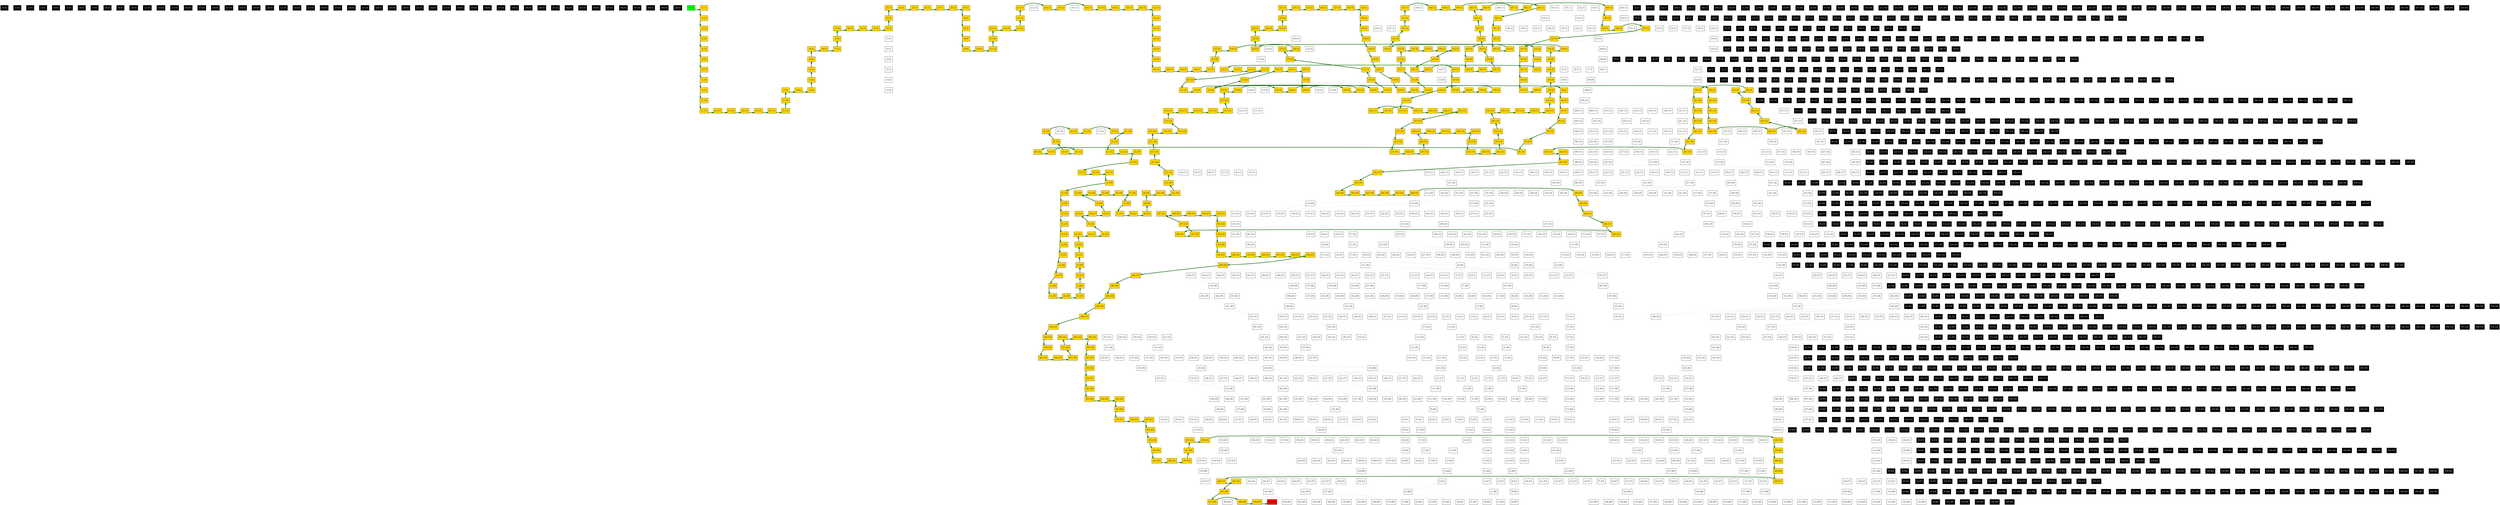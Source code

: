 digraph path {
rankdir = TB;
node [shape = box, style = filled];
graph [nodesep = 0.5, ranksep = 0.5];

{ rank = same; node_0_0 [label="(0,0)", fillcolor="black", fontcolor="white"]; node_1_0 [label="(1,0)", fillcolor="black", fontcolor="white"]; node_2_0 [label="(2,0)", fillcolor="black", fontcolor="white"]; node_3_0 [label="(3,0)", fillcolor="black", fontcolor="white"]; node_4_0 [label="(4,0)", fillcolor="black", fontcolor="white"]; node_5_0 [label="(5,0)", fillcolor="black", fontcolor="white"]; node_6_0 [label="(6,0)", fillcolor="black", fontcolor="white"]; node_7_0 [label="(7,0)", fillcolor="black", fontcolor="white"]; node_8_0 [label="(8,0)", fillcolor="black", fontcolor="white"]; node_9_0 [label="(9,0)", fillcolor="black", fontcolor="white"]; node_10_0 [label="(10,0)", fillcolor="black", fontcolor="white"]; node_11_0 [label="(11,0)", fillcolor="black", fontcolor="white"]; node_12_0 [label="(12,0)", fillcolor="black", fontcolor="white"]; node_13_0 [label="(13,0)", fillcolor="black", fontcolor="white"]; node_14_0 [label="(14,0)", fillcolor="black", fontcolor="white"]; node_15_0 [label="(15,0)", fillcolor="black", fontcolor="white"]; node_16_0 [label="(16,0)", fillcolor="black", fontcolor="white"]; node_17_0 [label="(17,0)", fillcolor="black", fontcolor="white"]; node_18_0 [label="(18,0)", fillcolor="black", fontcolor="white"]; node_19_0 [label="(19,0)", fillcolor="black", fontcolor="white"]; node_20_0 [label="(20,0)", fillcolor="black", fontcolor="white"]; node_21_0 [label="(21,0)", fillcolor="black", fontcolor="white"]; node_22_0 [label="(22,0)", fillcolor="black", fontcolor="white"]; node_23_0 [label="(23,0)", fillcolor="black", fontcolor="white"]; node_24_0 [label="(24,0)", fillcolor="black", fontcolor="white"]; node_25_0 [label="(25,0)", fillcolor="black", fontcolor="white"]; node_26_0 [label="(26,0)", fillcolor="black", fontcolor="white"]; node_27_0 [label="(27,0)", fillcolor="black", fontcolor="white"]; node_28_0 [label="(28,0)", fillcolor="black", fontcolor="white"]; node_29_0 [label="(29,0)", fillcolor="black", fontcolor="white"]; node_30_0 [label="(30,0)", fillcolor="black", fontcolor="white"]; node_31_0 [label="(31,0)", fillcolor="black", fontcolor="white"]; node_32_0 [label="(32,0)", fillcolor="black", fontcolor="white"]; node_33_0 [label="(33,0)", fillcolor="black", fontcolor="white"]; node_34_0 [label="(34,0)", fillcolor="black", fontcolor="white"]; node_35_0 [label="(35,0)", fillcolor="black", fontcolor="white"]; node_36_0 [label="(36,0)", fillcolor="black", fontcolor="white"]; node_37_0 [label="(37,0)", fillcolor="black", fontcolor="white"]; node_38_0 [label="(38,0)", fillcolor="black", fontcolor="white"]; node_39_0 [label="(39,0)", fillcolor="black", fontcolor="white"]; node_40_0 [label="(40,0)", fillcolor="black", fontcolor="white"]; node_41_0 [label="(41,0)", fillcolor="black", fontcolor="white"]; node_42_0 [label="(42,0)", fillcolor="black", fontcolor="white"]; node_43_0 [label="(43,0)", fillcolor="black", fontcolor="white"]; node_44_0 [label="(44,0)", fillcolor="black", fontcolor="white"]; node_45_0 [label="(45,0)", fillcolor="black", fontcolor="white"]; node_46_0 [label="(46,0)", fillcolor="black", fontcolor="white"]; node_47_0 [label="(47,0)", fillcolor="black", fontcolor="white"]; node_48_0 [label="(48,0)", fillcolor="black", fontcolor="white"]; node_49_0 [label="(49,0)", fillcolor="black", fontcolor="white"]; node_50_0 [label="(50,0)", fillcolor="black", fontcolor="white"]; }
{ rank = same; node_0_1 [label="(0,1)", fillcolor="green", fontcolor="black"]; node_1_1 [label="(1,1)", fillcolor="gold", fontcolor="black"]; node_2_1 [label="(2,1)", fillcolor="black", fontcolor="white"]; node_3_1 [label="(3,1)", fillcolor="gold", fontcolor="black"]; node_4_1 [label="(4,1)", fillcolor="gold", fontcolor="black"]; node_5_1 [label="(5,1)", fillcolor="gold", fontcolor="black"]; node_6_1 [label="(6,1)", fillcolor="gold", fontcolor="black"]; node_7_1 [label="(7,1)", fillcolor="gold", fontcolor="black"]; node_8_1 [label="(8,1)", fillcolor="gold", fontcolor="black"]; node_9_1 [label="(9,1)", fillcolor="gold", fontcolor="black"]; node_10_1 [label="(10,1)", fillcolor="black", fontcolor="white"]; node_11_1 [label="(11,1)", fillcolor="white", fontcolor="black"]; node_12_1 [label="(12,1)", fillcolor="white", fontcolor="black"]; node_13_1 [label="(13,1)", fillcolor="gold", fontcolor="black"]; node_14_1 [label="(14,1)", fillcolor="gold", fontcolor="black"]; node_15_1 [label="(15,1)", fillcolor="gold", fontcolor="black"]; node_16_1 [label="(16,1)", fillcolor="gold", fontcolor="black"]; node_17_1 [label="(17,1)", fillcolor="gold", fontcolor="black"]; node_18_1 [label="(18,1)", fillcolor="gold", fontcolor="black"]; node_19_1 [label="(19,1)", fillcolor="gold", fontcolor="black"]; node_20_1 [label="(20,1)", fillcolor="gold", fontcolor="black"]; node_21_1 [label="(21,1)", fillcolor="gold", fontcolor="black"]; node_22_1 [label="(22,1)", fillcolor="black", fontcolor="white"]; node_23_1 [label="(23,1)", fillcolor="gold", fontcolor="black"]; node_24_1 [label="(24,1)", fillcolor="gold", fontcolor="black"]; node_25_1 [label="(25,1)", fillcolor="gold", fontcolor="black"]; node_26_1 [label="(26,1)", fillcolor="gold", fontcolor="black"]; node_27_1 [label="(27,1)", fillcolor="gold", fontcolor="black"]; node_28_1 [label="(28,1)", fillcolor="gold", fontcolor="black"]; node_29_1 [label="(29,1)", fillcolor="gold", fontcolor="black"]; node_30_1 [label="(30,1)", fillcolor="black", fontcolor="white"]; node_31_1 [label="(31,1)", fillcolor="white", fontcolor="black"]; node_32_1 [label="(32,1)", fillcolor="white", fontcolor="black"]; node_33_1 [label="(33,1)", fillcolor="white", fontcolor="black"]; node_34_1 [label="(34,1)", fillcolor="black", fontcolor="white"]; node_35_1 [label="(35,1)", fillcolor="white", fontcolor="black"]; node_36_1 [label="(36,1)", fillcolor="white", fontcolor="black"]; node_37_1 [label="(37,1)", fillcolor="gold", fontcolor="black"]; node_38_1 [label="(38,1)", fillcolor="gold", fontcolor="black"]; node_39_1 [label="(39,1)", fillcolor="gold", fontcolor="black"]; node_40_1 [label="(40,1)", fillcolor="gold", fontcolor="black"]; node_41_1 [label="(41,1)", fillcolor="gold", fontcolor="black"]; node_42_1 [label="(42,1)", fillcolor="black", fontcolor="white"]; node_43_1 [label="(43,1)", fillcolor="white", fontcolor="black"]; node_44_1 [label="(44,1)", fillcolor="white", fontcolor="black"]; node_45_1 [label="(45,1)", fillcolor="gold", fontcolor="black"]; node_46_1 [label="(46,1)", fillcolor="gold", fontcolor="black"]; node_47_1 [label="(47,1)", fillcolor="gold", fontcolor="black"]; node_48_1 [label="(48,1)", fillcolor="gold", fontcolor="black"]; node_49_1 [label="(49,1)", fillcolor="gold", fontcolor="black"]; node_50_1 [label="(50,1)", fillcolor="black", fontcolor="white"]; }
{ rank = same; node_0_2 [label="(0,2)", fillcolor="black", fontcolor="white"]; node_1_2 [label="(1,2)", fillcolor="gold", fontcolor="black"]; node_2_2 [label="(2,2)", fillcolor="black", fontcolor="white"]; node_3_2 [label="(3,2)", fillcolor="gold", fontcolor="black"]; node_4_2 [label="(4,2)", fillcolor="black", fontcolor="white"]; node_5_2 [label="(5,2)", fillcolor="black", fontcolor="white"]; node_6_2 [label="(6,2)", fillcolor="black", fontcolor="white"]; node_7_2 [label="(7,2)", fillcolor="black", fontcolor="white"]; node_8_2 [label="(8,2)", fillcolor="black", fontcolor="white"]; node_9_2 [label="(9,2)", fillcolor="gold", fontcolor="black"]; node_10_2 [label="(10,2)", fillcolor="black", fontcolor="white"]; node_11_2 [label="(11,2)", fillcolor="black", fontcolor="white"]; node_12_2 [label="(12,2)", fillcolor="black", fontcolor="white"]; node_13_2 [label="(13,2)", fillcolor="gold", fontcolor="black"]; node_14_2 [label="(14,2)", fillcolor="black", fontcolor="white"]; node_15_2 [label="(15,2)", fillcolor="black", fontcolor="white"]; node_16_2 [label="(16,2)", fillcolor="black", fontcolor="white"]; node_17_2 [label="(17,2)", fillcolor="black", fontcolor="white"]; node_18_2 [label="(18,2)", fillcolor="black", fontcolor="white"]; node_19_2 [label="(19,2)", fillcolor="black", fontcolor="white"]; node_20_2 [label="(20,2)", fillcolor="black", fontcolor="white"]; node_21_2 [label="(21,2)", fillcolor="gold", fontcolor="black"]; node_22_2 [label="(22,2)", fillcolor="black", fontcolor="white"]; node_23_2 [label="(23,2)", fillcolor="gold", fontcolor="black"]; node_24_2 [label="(24,2)", fillcolor="black", fontcolor="white"]; node_25_2 [label="(25,2)", fillcolor="black", fontcolor="white"]; node_26_2 [label="(26,2)", fillcolor="black", fontcolor="white"]; node_27_2 [label="(27,2)", fillcolor="black", fontcolor="white"]; node_28_2 [label="(28,2)", fillcolor="black", fontcolor="white"]; node_29_2 [label="(29,2)", fillcolor="gold", fontcolor="black"]; node_30_2 [label="(30,2)", fillcolor="black", fontcolor="white"]; node_31_2 [label="(31,2)", fillcolor="white", fontcolor="black"]; node_32_2 [label="(32,2)", fillcolor="black", fontcolor="white"]; node_33_2 [label="(33,2)", fillcolor="black", fontcolor="white"]; node_34_2 [label="(34,2)", fillcolor="black", fontcolor="white"]; node_35_2 [label="(35,2)", fillcolor="white", fontcolor="black"]; node_36_2 [label="(36,2)", fillcolor="black", fontcolor="white"]; node_37_2 [label="(37,2)", fillcolor="gold", fontcolor="black"]; node_38_2 [label="(38,2)", fillcolor="black", fontcolor="white"]; node_39_2 [label="(39,2)", fillcolor="black", fontcolor="white"]; node_40_2 [label="(40,2)", fillcolor="black", fontcolor="white"]; node_41_2 [label="(41,2)", fillcolor="gold", fontcolor="black"]; node_42_2 [label="(42,2)", fillcolor="black", fontcolor="white"]; node_43_2 [label="(43,2)", fillcolor="white", fontcolor="black"]; node_44_2 [label="(44,2)", fillcolor="black", fontcolor="white"]; node_45_2 [label="(45,2)", fillcolor="gold", fontcolor="black"]; node_46_2 [label="(46,2)", fillcolor="black", fontcolor="white"]; node_47_2 [label="(47,2)", fillcolor="black", fontcolor="white"]; node_48_2 [label="(48,2)", fillcolor="black", fontcolor="white"]; node_49_2 [label="(49,2)", fillcolor="gold", fontcolor="black"]; node_50_2 [label="(50,2)", fillcolor="black", fontcolor="white"]; }
{ rank = same; node_0_3 [label="(0,3)", fillcolor="black", fontcolor="white"]; node_1_3 [label="(1,3)", fillcolor="gold", fontcolor="black"]; node_2_3 [label="(2,3)", fillcolor="black", fontcolor="white"]; node_3_3 [label="(3,3)", fillcolor="gold", fontcolor="black"]; node_4_3 [label="(4,3)", fillcolor="gold", fontcolor="black"]; node_5_3 [label="(5,3)", fillcolor="gold", fontcolor="black"]; node_6_3 [label="(6,3)", fillcolor="gold", fontcolor="black"]; node_7_3 [label="(7,3)", fillcolor="gold", fontcolor="black"]; node_8_3 [label="(8,3)", fillcolor="black", fontcolor="white"]; node_9_3 [label="(9,3)", fillcolor="gold", fontcolor="black"]; node_10_3 [label="(10,3)", fillcolor="black", fontcolor="white"]; node_11_3 [label="(11,3)", fillcolor="gold", fontcolor="black"]; node_12_3 [label="(12,3)", fillcolor="gold", fontcolor="black"]; node_13_3 [label="(13,3)", fillcolor="gold", fontcolor="black"]; node_14_3 [label="(14,3)", fillcolor="black", fontcolor="white"]; node_15_3 [label="(15,3)", fillcolor="white", fontcolor="black"]; node_16_3 [label="(16,3)", fillcolor="white", fontcolor="black"]; node_17_3 [label="(17,3)", fillcolor="white", fontcolor="black"]; node_18_3 [label="(18,3)", fillcolor="white", fontcolor="black"]; node_19_3 [label="(19,3)", fillcolor="white", fontcolor="black"]; node_20_3 [label="(20,3)", fillcolor="black", fontcolor="white"]; node_21_3 [label="(21,3)", fillcolor="gold", fontcolor="black"]; node_22_3 [label="(22,3)", fillcolor="black", fontcolor="white"]; node_23_3 [label="(23,3)", fillcolor="gold", fontcolor="black"]; node_24_3 [label="(24,3)", fillcolor="gold", fontcolor="black"]; node_25_3 [label="(25,3)", fillcolor="gold", fontcolor="black"]; node_26_3 [label="(26,3)", fillcolor="black", fontcolor="white"]; node_27_3 [label="(27,3)", fillcolor="white", fontcolor="black"]; node_28_3 [label="(28,3)", fillcolor="white", fontcolor="black"]; node_29_3 [label="(29,3)", fillcolor="gold", fontcolor="black"]; node_30_3 [label="(30,3)", fillcolor="black", fontcolor="white"]; node_31_3 [label="(31,3)", fillcolor="white", fontcolor="black"]; node_32_3 [label="(32,3)", fillcolor="white", fontcolor="black"]; node_33_3 [label="(33,3)", fillcolor="white", fontcolor="black"]; node_34_3 [label="(34,3)", fillcolor="white", fontcolor="black"]; node_35_3 [label="(35,3)", fillcolor="white", fontcolor="black"]; node_36_3 [label="(36,3)", fillcolor="black", fontcolor="white"]; node_37_3 [label="(37,3)", fillcolor="gold", fontcolor="black"]; node_38_3 [label="(38,3)", fillcolor="black", fontcolor="white"]; node_39_3 [label="(39,3)", fillcolor="white", fontcolor="black"]; node_40_3 [label="(40,3)", fillcolor="white", fontcolor="black"]; node_41_3 [label="(41,3)", fillcolor="gold", fontcolor="black"]; node_42_3 [label="(42,3)", fillcolor="black", fontcolor="white"]; node_43_3 [label="(43,3)", fillcolor="white", fontcolor="black"]; node_44_3 [label="(44,3)", fillcolor="black", fontcolor="white"]; node_45_3 [label="(45,3)", fillcolor="gold", fontcolor="black"]; node_46_3 [label="(46,3)", fillcolor="black", fontcolor="white"]; node_47_3 [label="(47,3)", fillcolor="gold", fontcolor="black"]; node_48_3 [label="(48,3)", fillcolor="gold", fontcolor="black"]; node_49_3 [label="(49,3)", fillcolor="gold", fontcolor="black"]; node_50_3 [label="(50,3)", fillcolor="black", fontcolor="white"]; }
{ rank = same; node_0_4 [label="(0,4)", fillcolor="black", fontcolor="white"]; node_1_4 [label="(1,4)", fillcolor="gold", fontcolor="black"]; node_2_4 [label="(2,4)", fillcolor="black", fontcolor="white"]; node_3_4 [label="(3,4)", fillcolor="white", fontcolor="black"]; node_4_4 [label="(4,4)", fillcolor="black", fontcolor="white"]; node_5_4 [label="(5,4)", fillcolor="black", fontcolor="white"]; node_6_4 [label="(6,4)", fillcolor="black", fontcolor="white"]; node_7_4 [label="(7,4)", fillcolor="gold", fontcolor="black"]; node_8_4 [label="(8,4)", fillcolor="black", fontcolor="white"]; node_9_4 [label="(9,4)", fillcolor="gold", fontcolor="black"]; node_10_4 [label="(10,4)", fillcolor="black", fontcolor="white"]; node_11_4 [label="(11,4)", fillcolor="gold", fontcolor="black"]; node_12_4 [label="(12,4)", fillcolor="black", fontcolor="white"]; node_13_4 [label="(13,4)", fillcolor="black", fontcolor="white"]; node_14_4 [label="(14,4)", fillcolor="black", fontcolor="white"]; node_15_4 [label="(15,4)", fillcolor="white", fontcolor="black"]; node_16_4 [label="(16,4)", fillcolor="black", fontcolor="white"]; node_17_4 [label="(17,4)", fillcolor="black", fontcolor="white"]; node_18_4 [label="(18,4)", fillcolor="black", fontcolor="white"]; node_19_4 [label="(19,4)", fillcolor="white", fontcolor="black"]; node_20_4 [label="(20,4)", fillcolor="black", fontcolor="white"]; node_21_4 [label="(21,4)", fillcolor="gold", fontcolor="black"]; node_22_4 [label="(22,4)", fillcolor="black", fontcolor="white"]; node_23_4 [label="(23,4)", fillcolor="white", fontcolor="black"]; node_24_4 [label="(24,4)", fillcolor="black", fontcolor="white"]; node_25_4 [label="(25,4)", fillcolor="gold", fontcolor="black"]; node_26_4 [label="(26,4)", fillcolor="black", fontcolor="white"]; node_27_4 [label="(27,4)", fillcolor="black", fontcolor="white"]; node_28_4 [label="(28,4)", fillcolor="black", fontcolor="white"]; node_29_4 [label="(29,4)", fillcolor="gold", fontcolor="black"]; node_30_4 [label="(30,4)", fillcolor="black", fontcolor="white"]; node_31_4 [label="(31,4)", fillcolor="black", fontcolor="white"]; node_32_4 [label="(32,4)", fillcolor="black", fontcolor="white"]; node_33_4 [label="(33,4)", fillcolor="black", fontcolor="white"]; node_34_4 [label="(34,4)", fillcolor="black", fontcolor="white"]; node_35_4 [label="(35,4)", fillcolor="black", fontcolor="white"]; node_36_4 [label="(36,4)", fillcolor="black", fontcolor="white"]; node_37_4 [label="(37,4)", fillcolor="gold", fontcolor="black"]; node_38_4 [label="(38,4)", fillcolor="black", fontcolor="white"]; node_39_4 [label="(39,4)", fillcolor="black", fontcolor="white"]; node_40_4 [label="(40,4)", fillcolor="black", fontcolor="white"]; node_41_4 [label="(41,4)", fillcolor="gold", fontcolor="black"]; node_42_4 [label="(42,4)", fillcolor="black", fontcolor="white"]; node_43_4 [label="(43,4)", fillcolor="black", fontcolor="white"]; node_44_4 [label="(44,4)", fillcolor="black", fontcolor="white"]; node_45_4 [label="(45,4)", fillcolor="gold", fontcolor="black"]; node_46_4 [label="(46,4)", fillcolor="black", fontcolor="white"]; node_47_4 [label="(47,4)", fillcolor="gold", fontcolor="black"]; node_48_4 [label="(48,4)", fillcolor="black", fontcolor="white"]; node_49_4 [label="(49,4)", fillcolor="black", fontcolor="white"]; node_50_4 [label="(50,4)", fillcolor="black", fontcolor="white"]; }
{ rank = same; node_0_5 [label="(0,5)", fillcolor="black", fontcolor="white"]; node_1_5 [label="(1,5)", fillcolor="gold", fontcolor="black"]; node_2_5 [label="(2,5)", fillcolor="black", fontcolor="white"]; node_3_5 [label="(3,5)", fillcolor="white", fontcolor="black"]; node_4_5 [label="(4,5)", fillcolor="black", fontcolor="white"]; node_5_5 [label="(5,5)", fillcolor="gold", fontcolor="black"]; node_6_5 [label="(6,5)", fillcolor="gold", fontcolor="black"]; node_7_5 [label="(7,5)", fillcolor="gold", fontcolor="black"]; node_8_5 [label="(8,5)", fillcolor="black", fontcolor="white"]; node_9_5 [label="(9,5)", fillcolor="gold", fontcolor="black"]; node_10_5 [label="(10,5)", fillcolor="gold", fontcolor="black"]; node_11_5 [label="(11,5)", fillcolor="gold", fontcolor="black"]; node_12_5 [label="(12,5)", fillcolor="black", fontcolor="white"]; node_13_5 [label="(13,5)", fillcolor="white", fontcolor="black"]; node_14_5 [label="(14,5)", fillcolor="black", fontcolor="white"]; node_15_5 [label="(15,5)", fillcolor="gold", fontcolor="black"]; node_16_5 [label="(16,5)", fillcolor="gold", fontcolor="black"]; node_17_5 [label="(17,5)", fillcolor="gold", fontcolor="black"]; node_18_5 [label="(18,5)", fillcolor="black", fontcolor="white"]; node_19_5 [label="(19,5)", fillcolor="white", fontcolor="black"]; node_20_5 [label="(20,5)", fillcolor="black", fontcolor="white"]; node_21_5 [label="(21,5)", fillcolor="gold", fontcolor="black"]; node_22_5 [label="(22,5)", fillcolor="black", fontcolor="white"]; node_23_5 [label="(23,5)", fillcolor="white", fontcolor="black"]; node_24_5 [label="(24,5)", fillcolor="black", fontcolor="white"]; node_25_5 [label="(25,5)", fillcolor="gold", fontcolor="black"]; node_26_5 [label="(26,5)", fillcolor="gold", fontcolor="black"]; node_27_5 [label="(27,5)", fillcolor="gold", fontcolor="black"]; node_28_5 [label="(28,5)", fillcolor="black", fontcolor="white"]; node_29_5 [label="(29,5)", fillcolor="gold", fontcolor="black"]; node_30_5 [label="(30,5)", fillcolor="black", fontcolor="white"]; node_31_5 [label="(31,5)", fillcolor="gold", fontcolor="black"]; node_32_5 [label="(32,5)", fillcolor="gold", fontcolor="black"]; node_33_5 [label="(33,5)", fillcolor="gold", fontcolor="black"]; node_34_5 [label="(34,5)", fillcolor="gold", fontcolor="black"]; node_35_5 [label="(35,5)", fillcolor="gold", fontcolor="black"]; node_36_5 [label="(36,5)", fillcolor="black", fontcolor="white"]; node_37_5 [label="(37,5)", fillcolor="gold", fontcolor="black"]; node_38_5 [label="(38,5)", fillcolor="gold", fontcolor="black"]; node_39_5 [label="(39,5)", fillcolor="gold", fontcolor="black"]; node_40_5 [label="(40,5)", fillcolor="black", fontcolor="white"]; node_41_5 [label="(41,5)", fillcolor="gold", fontcolor="black"]; node_42_5 [label="(42,5)", fillcolor="gold", fontcolor="black"]; node_43_5 [label="(43,5)", fillcolor="gold", fontcolor="black"]; node_44_5 [label="(44,5)", fillcolor="black", fontcolor="white"]; node_45_5 [label="(45,5)", fillcolor="gold", fontcolor="black"]; node_46_5 [label="(46,5)", fillcolor="black", fontcolor="white"]; node_47_5 [label="(47,5)", fillcolor="gold", fontcolor="black"]; node_48_5 [label="(48,5)", fillcolor="black", fontcolor="white"]; node_49_5 [label="(49,5)", fillcolor="white", fontcolor="black"]; node_50_5 [label="(50,5)", fillcolor="black", fontcolor="white"]; }
{ rank = same; node_0_6 [label="(0,6)", fillcolor="black", fontcolor="white"]; node_1_6 [label="(1,6)", fillcolor="gold", fontcolor="black"]; node_2_6 [label="(2,6)", fillcolor="black", fontcolor="white"]; node_3_6 [label="(3,6)", fillcolor="white", fontcolor="black"]; node_4_6 [label="(4,6)", fillcolor="black", fontcolor="white"]; node_5_6 [label="(5,6)", fillcolor="gold", fontcolor="black"]; node_6_6 [label="(6,6)", fillcolor="black", fontcolor="white"]; node_7_6 [label="(7,6)", fillcolor="black", fontcolor="white"]; node_8_6 [label="(8,6)", fillcolor="black", fontcolor="white"]; node_9_6 [label="(9,6)", fillcolor="black", fontcolor="white"]; node_10_6 [label="(10,6)", fillcolor="black", fontcolor="white"]; node_11_6 [label="(11,6)", fillcolor="black", fontcolor="white"]; node_12_6 [label="(12,6)", fillcolor="black", fontcolor="white"]; node_13_6 [label="(13,6)", fillcolor="white", fontcolor="black"]; node_14_6 [label="(14,6)", fillcolor="black", fontcolor="white"]; node_15_6 [label="(15,6)", fillcolor="gold", fontcolor="black"]; node_16_6 [label="(16,6)", fillcolor="black", fontcolor="white"]; node_17_6 [label="(17,6)", fillcolor="gold", fontcolor="black"]; node_18_6 [label="(18,6)", fillcolor="black", fontcolor="white"]; node_19_6 [label="(19,6)", fillcolor="black", fontcolor="white"]; node_20_6 [label="(20,6)", fillcolor="black", fontcolor="white"]; node_21_6 [label="(21,6)", fillcolor="gold", fontcolor="black"]; node_22_6 [label="(22,6)", fillcolor="black", fontcolor="white"]; node_23_6 [label="(23,6)", fillcolor="black", fontcolor="white"]; node_24_6 [label="(24,6)", fillcolor="black", fontcolor="white"]; node_25_6 [label="(25,6)", fillcolor="black", fontcolor="white"]; node_26_6 [label="(26,6)", fillcolor="black", fontcolor="white"]; node_27_6 [label="(27,6)", fillcolor="gold", fontcolor="black"]; node_28_6 [label="(28,6)", fillcolor="black", fontcolor="white"]; node_29_6 [label="(29,6)", fillcolor="gold", fontcolor="black"]; node_30_6 [label="(30,6)", fillcolor="black", fontcolor="white"]; node_31_6 [label="(31,6)", fillcolor="gold", fontcolor="black"]; node_32_6 [label="(32,6)", fillcolor="black", fontcolor="white"]; node_33_6 [label="(33,6)", fillcolor="black", fontcolor="white"]; node_34_6 [label="(34,6)", fillcolor="black", fontcolor="white"]; node_35_6 [label="(35,6)", fillcolor="gold", fontcolor="black"]; node_36_6 [label="(36,6)", fillcolor="black", fontcolor="white"]; node_37_6 [label="(37,6)", fillcolor="black", fontcolor="white"]; node_38_6 [label="(38,6)", fillcolor="black", fontcolor="white"]; node_39_6 [label="(39,6)", fillcolor="gold", fontcolor="black"]; node_40_6 [label="(40,6)", fillcolor="black", fontcolor="white"]; node_41_6 [label="(41,6)", fillcolor="black", fontcolor="white"]; node_42_6 [label="(42,6)", fillcolor="black", fontcolor="white"]; node_43_6 [label="(43,6)", fillcolor="gold", fontcolor="black"]; node_44_6 [label="(44,6)", fillcolor="black", fontcolor="white"]; node_45_6 [label="(45,6)", fillcolor="gold", fontcolor="black"]; node_46_6 [label="(46,6)", fillcolor="black", fontcolor="white"]; node_47_6 [label="(47,6)", fillcolor="gold", fontcolor="black"]; node_48_6 [label="(48,6)", fillcolor="black", fontcolor="white"]; node_49_6 [label="(49,6)", fillcolor="white", fontcolor="black"]; node_50_6 [label="(50,6)", fillcolor="black", fontcolor="white"]; }
{ rank = same; node_0_7 [label="(0,7)", fillcolor="black", fontcolor="white"]; node_1_7 [label="(1,7)", fillcolor="gold", fontcolor="black"]; node_2_7 [label="(2,7)", fillcolor="black", fontcolor="white"]; node_3_7 [label="(3,7)", fillcolor="white", fontcolor="black"]; node_4_7 [label="(4,7)", fillcolor="black", fontcolor="white"]; node_5_7 [label="(5,7)", fillcolor="gold", fontcolor="black"]; node_6_7 [label="(6,7)", fillcolor="black", fontcolor="white"]; node_7_7 [label="(7,7)", fillcolor="white", fontcolor="black"]; node_8_7 [label="(8,7)", fillcolor="white", fontcolor="black"]; node_9_7 [label="(9,7)", fillcolor="white", fontcolor="black"]; node_10_7 [label="(10,7)", fillcolor="black", fontcolor="white"]; node_11_7 [label="(11,7)", fillcolor="gold", fontcolor="black"]; node_12_7 [label="(12,7)", fillcolor="gold", fontcolor="black"]; node_13_7 [label="(13,7)", fillcolor="gold", fontcolor="black"]; node_14_7 [label="(14,7)", fillcolor="gold", fontcolor="black"]; node_15_7 [label="(15,7)", fillcolor="gold", fontcolor="black"]; node_16_7 [label="(16,7)", fillcolor="black", fontcolor="white"]; node_17_7 [label="(17,7)", fillcolor="gold", fontcolor="black"]; node_18_7 [label="(18,7)", fillcolor="gold", fontcolor="black"]; node_19_7 [label="(19,7)", fillcolor="gold", fontcolor="black"]; node_20_7 [label="(20,7)", fillcolor="gold", fontcolor="black"]; node_21_7 [label="(21,7)", fillcolor="gold", fontcolor="black"]; node_22_7 [label="(22,7)", fillcolor="black", fontcolor="white"]; node_23_7 [label="(23,7)", fillcolor="gold", fontcolor="black"]; node_24_7 [label="(24,7)", fillcolor="gold", fontcolor="black"]; node_25_7 [label="(25,7)", fillcolor="gold", fontcolor="black"]; node_26_7 [label="(26,7)", fillcolor="black", fontcolor="white"]; node_27_7 [label="(27,7)", fillcolor="gold", fontcolor="black"]; node_28_7 [label="(28,7)", fillcolor="black", fontcolor="white"]; node_29_7 [label="(29,7)", fillcolor="gold", fontcolor="black"]; node_30_7 [label="(30,7)", fillcolor="black", fontcolor="white"]; node_31_7 [label="(31,7)", fillcolor="gold", fontcolor="black"]; node_32_7 [label="(32,7)", fillcolor="black", fontcolor="white"]; node_33_7 [label="(33,7)", fillcolor="white", fontcolor="black"]; node_34_7 [label="(34,7)", fillcolor="black", fontcolor="white"]; node_35_7 [label="(35,7)", fillcolor="gold", fontcolor="black"]; node_36_7 [label="(36,7)", fillcolor="gold", fontcolor="black"]; node_37_7 [label="(37,7)", fillcolor="gold", fontcolor="black"]; node_38_7 [label="(38,7)", fillcolor="black", fontcolor="white"]; node_39_7 [label="(39,7)", fillcolor="gold", fontcolor="black"]; node_40_7 [label="(40,7)", fillcolor="black", fontcolor="white"]; node_41_7 [label="(41,7)", fillcolor="white", fontcolor="black"]; node_42_7 [label="(42,7)", fillcolor="black", fontcolor="white"]; node_43_7 [label="(43,7)", fillcolor="gold", fontcolor="black"]; node_44_7 [label="(44,7)", fillcolor="gold", fontcolor="black"]; node_45_7 [label="(45,7)", fillcolor="gold", fontcolor="black"]; node_46_7 [label="(46,7)", fillcolor="black", fontcolor="white"]; node_47_7 [label="(47,7)", fillcolor="gold", fontcolor="black"]; node_48_7 [label="(48,7)", fillcolor="black", fontcolor="white"]; node_49_7 [label="(49,7)", fillcolor="white", fontcolor="black"]; node_50_7 [label="(50,7)", fillcolor="black", fontcolor="white"]; }
{ rank = same; node_0_8 [label="(0,8)", fillcolor="black", fontcolor="white"]; node_1_8 [label="(1,8)", fillcolor="gold", fontcolor="black"]; node_2_8 [label="(2,8)", fillcolor="black", fontcolor="white"]; node_3_8 [label="(3,8)", fillcolor="white", fontcolor="black"]; node_4_8 [label="(4,8)", fillcolor="black", fontcolor="white"]; node_5_8 [label="(5,8)", fillcolor="gold", fontcolor="black"]; node_6_8 [label="(6,8)", fillcolor="black", fontcolor="white"]; node_7_8 [label="(7,8)", fillcolor="black", fontcolor="white"]; node_8_8 [label="(8,8)", fillcolor="black", fontcolor="white"]; node_9_8 [label="(9,8)", fillcolor="white", fontcolor="black"]; node_10_8 [label="(10,8)", fillcolor="black", fontcolor="white"]; node_11_8 [label="(11,8)", fillcolor="gold", fontcolor="black"]; node_12_8 [label="(12,8)", fillcolor="black", fontcolor="white"]; node_13_8 [label="(13,8)", fillcolor="black", fontcolor="white"]; node_14_8 [label="(14,8)", fillcolor="black", fontcolor="white"]; node_15_8 [label="(15,8)", fillcolor="black", fontcolor="white"]; node_16_8 [label="(16,8)", fillcolor="black", fontcolor="white"]; node_17_8 [label="(17,8)", fillcolor="black", fontcolor="white"]; node_18_8 [label="(18,8)", fillcolor="black", fontcolor="white"]; node_19_8 [label="(19,8)", fillcolor="black", fontcolor="white"]; node_20_8 [label="(20,8)", fillcolor="black", fontcolor="white"]; node_21_8 [label="(21,8)", fillcolor="black", fontcolor="white"]; node_22_8 [label="(22,8)", fillcolor="black", fontcolor="white"]; node_23_8 [label="(23,8)", fillcolor="gold", fontcolor="black"]; node_24_8 [label="(24,8)", fillcolor="black", fontcolor="white"]; node_25_8 [label="(25,8)", fillcolor="gold", fontcolor="black"]; node_26_8 [label="(26,8)", fillcolor="black", fontcolor="white"]; node_27_8 [label="(27,8)", fillcolor="gold", fontcolor="black"]; node_28_8 [label="(28,8)", fillcolor="black", fontcolor="white"]; node_29_8 [label="(29,8)", fillcolor="gold", fontcolor="black"]; node_30_8 [label="(30,8)", fillcolor="black", fontcolor="white"]; node_31_8 [label="(31,8)", fillcolor="gold", fontcolor="black"]; node_32_8 [label="(32,8)", fillcolor="black", fontcolor="white"]; node_33_8 [label="(33,8)", fillcolor="white", fontcolor="black"]; node_34_8 [label="(34,8)", fillcolor="black", fontcolor="white"]; node_35_8 [label="(35,8)", fillcolor="black", fontcolor="white"]; node_36_8 [label="(36,8)", fillcolor="black", fontcolor="white"]; node_37_8 [label="(37,8)", fillcolor="gold", fontcolor="black"]; node_38_8 [label="(38,8)", fillcolor="black", fontcolor="white"]; node_39_8 [label="(39,8)", fillcolor="gold", fontcolor="black"]; node_40_8 [label="(40,8)", fillcolor="black", fontcolor="white"]; node_41_8 [label="(41,8)", fillcolor="white", fontcolor="black"]; node_42_8 [label="(42,8)", fillcolor="black", fontcolor="white"]; node_43_8 [label="(43,8)", fillcolor="black", fontcolor="white"]; node_44_8 [label="(44,8)", fillcolor="black", fontcolor="white"]; node_45_8 [label="(45,8)", fillcolor="black", fontcolor="white"]; node_46_8 [label="(46,8)", fillcolor="black", fontcolor="white"]; node_47_8 [label="(47,8)", fillcolor="gold", fontcolor="black"]; node_48_8 [label="(48,8)", fillcolor="black", fontcolor="white"]; node_49_8 [label="(49,8)", fillcolor="white", fontcolor="black"]; node_50_8 [label="(50,8)", fillcolor="black", fontcolor="white"]; }
{ rank = same; node_0_9 [label="(0,9)", fillcolor="black", fontcolor="white"]; node_1_9 [label="(1,9)", fillcolor="gold", fontcolor="black"]; node_2_9 [label="(2,9)", fillcolor="black", fontcolor="white"]; node_3_9 [label="(3,9)", fillcolor="white", fontcolor="black"]; node_4_9 [label="(4,9)", fillcolor="black", fontcolor="white"]; node_5_9 [label="(5,9)", fillcolor="gold", fontcolor="black"]; node_6_9 [label="(6,9)", fillcolor="gold", fontcolor="black"]; node_7_9 [label="(7,9)", fillcolor="gold", fontcolor="black"]; node_8_9 [label="(8,9)", fillcolor="black", fontcolor="white"]; node_9_9 [label="(9,9)", fillcolor="gold", fontcolor="black"]; node_10_9 [label="(10,9)", fillcolor="gold", fontcolor="black"]; node_11_9 [label="(11,9)", fillcolor="gold", fontcolor="black"]; node_12_9 [label="(12,9)", fillcolor="black", fontcolor="white"]; node_13_9 [label="(13,9)", fillcolor="white", fontcolor="black"]; node_14_9 [label="(14,9)", fillcolor="white", fontcolor="black"]; node_15_9 [label="(15,9)", fillcolor="white", fontcolor="black"]; node_16_9 [label="(16,9)", fillcolor="white", fontcolor="black"]; node_17_9 [label="(17,9)", fillcolor="gold", fontcolor="black"]; node_18_9 [label="(18,9)", fillcolor="gold", fontcolor="black"]; node_19_9 [label="(19,9)", fillcolor="gold", fontcolor="black"]; node_20_9 [label="(20,9)", fillcolor="gold", fontcolor="black"]; node_21_9 [label="(21,9)", fillcolor="gold", fontcolor="black"]; node_22_9 [label="(22,9)", fillcolor="gold", fontcolor="black"]; node_23_9 [label="(23,9)", fillcolor="gold", fontcolor="black"]; node_24_9 [label="(24,9)", fillcolor="black", fontcolor="white"]; node_25_9 [label="(25,9)", fillcolor="gold", fontcolor="black"]; node_26_9 [label="(26,9)", fillcolor="gold", fontcolor="black"]; node_27_9 [label="(27,9)", fillcolor="gold", fontcolor="black"]; node_28_9 [label="(28,9)", fillcolor="black", fontcolor="white"]; node_29_9 [label="(29,9)", fillcolor="gold", fontcolor="black"]; node_30_9 [label="(30,9)", fillcolor="gold", fontcolor="black"]; node_31_9 [label="(31,9)", fillcolor="gold", fontcolor="black"]; node_32_9 [label="(32,9)", fillcolor="black", fontcolor="white"]; node_33_9 [label="(33,9)", fillcolor="gold", fontcolor="black"]; node_34_9 [label="(34,9)", fillcolor="gold", fontcolor="black"]; node_35_9 [label="(35,9)", fillcolor="gold", fontcolor="black"]; node_36_9 [label="(36,9)", fillcolor="gold", fontcolor="black"]; node_37_9 [label="(37,9)", fillcolor="gold", fontcolor="black"]; node_38_9 [label="(38,9)", fillcolor="black", fontcolor="white"]; node_39_9 [label="(39,9)", fillcolor="gold", fontcolor="black"]; node_40_9 [label="(40,9)", fillcolor="black", fontcolor="white"]; node_41_9 [label="(41,9)", fillcolor="gold", fontcolor="black"]; node_42_9 [label="(42,9)", fillcolor="gold", fontcolor="black"]; node_43_9 [label="(43,9)", fillcolor="gold", fontcolor="black"]; node_44_9 [label="(44,9)", fillcolor="black", fontcolor="white"]; node_45_9 [label="(45,9)", fillcolor="gold", fontcolor="black"]; node_46_9 [label="(46,9)", fillcolor="gold", fontcolor="black"]; node_47_9 [label="(47,9)", fillcolor="gold", fontcolor="black"]; node_48_9 [label="(48,9)", fillcolor="black", fontcolor="white"]; node_49_9 [label="(49,9)", fillcolor="white", fontcolor="black"]; node_50_9 [label="(50,9)", fillcolor="black", fontcolor="white"]; }
{ rank = same; node_0_10 [label="(0,10)", fillcolor="black", fontcolor="white"]; node_1_10 [label="(1,10)", fillcolor="gold", fontcolor="black"]; node_2_10 [label="(2,10)", fillcolor="black", fontcolor="white"]; node_3_10 [label="(3,10)", fillcolor="black", fontcolor="white"]; node_4_10 [label="(4,10)", fillcolor="black", fontcolor="white"]; node_5_10 [label="(5,10)", fillcolor="black", fontcolor="white"]; node_6_10 [label="(6,10)", fillcolor="black", fontcolor="white"]; node_7_10 [label="(7,10)", fillcolor="gold", fontcolor="black"]; node_8_10 [label="(8,10)", fillcolor="black", fontcolor="white"]; node_9_10 [label="(9,10)", fillcolor="gold", fontcolor="black"]; node_10_10 [label="(10,10)", fillcolor="black", fontcolor="white"]; node_11_10 [label="(11,10)", fillcolor="black", fontcolor="white"]; node_12_10 [label="(12,10)", fillcolor="black", fontcolor="white"]; node_13_10 [label="(13,10)", fillcolor="black", fontcolor="white"]; node_14_10 [label="(14,10)", fillcolor="black", fontcolor="white"]; node_15_10 [label="(15,10)", fillcolor="black", fontcolor="white"]; node_16_10 [label="(16,10)", fillcolor="black", fontcolor="white"]; node_17_10 [label="(17,10)", fillcolor="gold", fontcolor="black"]; node_18_10 [label="(18,10)", fillcolor="black", fontcolor="white"]; node_19_10 [label="(19,10)", fillcolor="black", fontcolor="white"]; node_20_10 [label="(20,10)", fillcolor="black", fontcolor="white"]; node_21_10 [label="(21,10)", fillcolor="black", fontcolor="white"]; node_22_10 [label="(22,10)", fillcolor="black", fontcolor="white"]; node_23_10 [label="(23,10)", fillcolor="black", fontcolor="white"]; node_24_10 [label="(24,10)", fillcolor="black", fontcolor="white"]; node_25_10 [label="(25,10)", fillcolor="black", fontcolor="white"]; node_26_10 [label="(26,10)", fillcolor="black", fontcolor="white"]; node_27_10 [label="(27,10)", fillcolor="black", fontcolor="white"]; node_28_10 [label="(28,10)", fillcolor="black", fontcolor="white"]; node_29_10 [label="(29,10)", fillcolor="black", fontcolor="white"]; node_30_10 [label="(30,10)", fillcolor="black", fontcolor="white"]; node_31_10 [label="(31,10)", fillcolor="black", fontcolor="white"]; node_32_10 [label="(32,10)", fillcolor="black", fontcolor="white"]; node_33_10 [label="(33,10)", fillcolor="gold", fontcolor="black"]; node_34_10 [label="(34,10)", fillcolor="black", fontcolor="white"]; node_35_10 [label="(35,10)", fillcolor="black", fontcolor="white"]; node_36_10 [label="(36,10)", fillcolor="black", fontcolor="white"]; node_37_10 [label="(37,10)", fillcolor="black", fontcolor="white"]; node_38_10 [label="(38,10)", fillcolor="black", fontcolor="white"]; node_39_10 [label="(39,10)", fillcolor="gold", fontcolor="black"]; node_40_10 [label="(40,10)", fillcolor="black", fontcolor="white"]; node_41_10 [label="(41,10)", fillcolor="gold", fontcolor="black"]; node_42_10 [label="(42,10)", fillcolor="black", fontcolor="white"]; node_43_10 [label="(43,10)", fillcolor="gold", fontcolor="black"]; node_44_10 [label="(44,10)", fillcolor="black", fontcolor="white"]; node_45_10 [label="(45,10)", fillcolor="gold", fontcolor="black"]; node_46_10 [label="(46,10)", fillcolor="black", fontcolor="white"]; node_47_10 [label="(47,10)", fillcolor="black", fontcolor="white"]; node_48_10 [label="(48,10)", fillcolor="black", fontcolor="white"]; node_49_10 [label="(49,10)", fillcolor="white", fontcolor="black"]; node_50_10 [label="(50,10)", fillcolor="black", fontcolor="white"]; }
{ rank = same; node_0_11 [label="(0,11)", fillcolor="black", fontcolor="white"]; node_1_11 [label="(1,11)", fillcolor="gold", fontcolor="black"]; node_2_11 [label="(2,11)", fillcolor="gold", fontcolor="black"]; node_3_11 [label="(3,11)", fillcolor="gold", fontcolor="black"]; node_4_11 [label="(4,11)", fillcolor="gold", fontcolor="black"]; node_5_11 [label="(5,11)", fillcolor="gold", fontcolor="black"]; node_6_11 [label="(6,11)", fillcolor="gold", fontcolor="black"]; node_7_11 [label="(7,11)", fillcolor="gold", fontcolor="black"]; node_8_11 [label="(8,11)", fillcolor="black", fontcolor="white"]; node_9_11 [label="(9,11)", fillcolor="gold", fontcolor="black"]; node_10_11 [label="(10,11)", fillcolor="black", fontcolor="white"]; node_11_11 [label="(11,11)", fillcolor="white", fontcolor="black"]; node_12_11 [label="(12,11)", fillcolor="white", fontcolor="black"]; node_13_11 [label="(13,11)", fillcolor="gold", fontcolor="black"]; node_14_11 [label="(14,11)", fillcolor="gold", fontcolor="black"]; node_15_11 [label="(15,11)", fillcolor="gold", fontcolor="black"]; node_16_11 [label="(16,11)", fillcolor="gold", fontcolor="black"]; node_17_11 [label="(17,11)", fillcolor="gold", fontcolor="black"]; node_18_11 [label="(18,11)", fillcolor="black", fontcolor="white"]; node_19_11 [label="(19,11)", fillcolor="white", fontcolor="black"]; node_20_11 [label="(20,11)", fillcolor="white", fontcolor="black"]; node_21_11 [label="(21,11)", fillcolor="white", fontcolor="black"]; node_22_11 [label="(22,11)", fillcolor="black", fontcolor="white"]; node_23_11 [label="(23,11)", fillcolor="white", fontcolor="black"]; node_24_11 [label="(24,11)", fillcolor="white", fontcolor="black"]; node_25_11 [label="(25,11)", fillcolor="white", fontcolor="black"]; node_26_11 [label="(26,11)", fillcolor="black", fontcolor="white"]; node_27_11 [label="(27,11)", fillcolor="gold", fontcolor="black"]; node_28_11 [label="(28,11)", fillcolor="gold", fontcolor="black"]; node_29_11 [label="(29,11)", fillcolor="gold", fontcolor="black"]; node_30_11 [label="(30,11)", fillcolor="gold", fontcolor="black"]; node_31_11 [label="(31,11)", fillcolor="gold", fontcolor="black"]; node_32_11 [label="(32,11)", fillcolor="gold", fontcolor="black"]; node_33_11 [label="(33,11)", fillcolor="gold", fontcolor="black"]; node_34_11 [label="(34,11)", fillcolor="black", fontcolor="white"]; node_35_11 [label="(35,11)", fillcolor="gold", fontcolor="black"]; node_36_11 [label="(36,11)", fillcolor="gold", fontcolor="black"]; node_37_11 [label="(37,11)", fillcolor="gold", fontcolor="black"]; node_38_11 [label="(38,11)", fillcolor="gold", fontcolor="black"]; node_39_11 [label="(39,11)", fillcolor="gold", fontcolor="black"]; node_40_11 [label="(40,11)", fillcolor="black", fontcolor="white"]; node_41_11 [label="(41,11)", fillcolor="gold", fontcolor="black"]; node_42_11 [label="(42,11)", fillcolor="black", fontcolor="white"]; node_43_11 [label="(43,11)", fillcolor="gold", fontcolor="black"]; node_44_11 [label="(44,11)", fillcolor="black", fontcolor="white"]; node_45_11 [label="(45,11)", fillcolor="gold", fontcolor="black"]; node_46_11 [label="(46,11)", fillcolor="black", fontcolor="white"]; node_47_11 [label="(47,11)", fillcolor="white", fontcolor="black"]; node_48_11 [label="(48,11)", fillcolor="white", fontcolor="black"]; node_49_11 [label="(49,11)", fillcolor="white", fontcolor="black"]; node_50_11 [label="(50,11)", fillcolor="black", fontcolor="white"]; }
{ rank = same; node_0_12 [label="(0,12)", fillcolor="black", fontcolor="white"]; node_1_12 [label="(1,12)", fillcolor="black", fontcolor="white"]; node_2_12 [label="(2,12)", fillcolor="black", fontcolor="white"]; node_3_12 [label="(3,12)", fillcolor="black", fontcolor="white"]; node_4_12 [label="(4,12)", fillcolor="black", fontcolor="white"]; node_5_12 [label="(5,12)", fillcolor="black", fontcolor="white"]; node_6_12 [label="(6,12)", fillcolor="black", fontcolor="white"]; node_7_12 [label="(7,12)", fillcolor="black", fontcolor="white"]; node_8_12 [label="(8,12)", fillcolor="black", fontcolor="white"]; node_9_12 [label="(9,12)", fillcolor="gold", fontcolor="black"]; node_10_12 [label="(10,12)", fillcolor="black", fontcolor="white"]; node_11_12 [label="(11,12)", fillcolor="black", fontcolor="white"]; node_12_12 [label="(12,12)", fillcolor="black", fontcolor="white"]; node_13_12 [label="(13,12)", fillcolor="gold", fontcolor="black"]; node_14_12 [label="(14,12)", fillcolor="black", fontcolor="white"]; node_15_12 [label="(15,12)", fillcolor="black", fontcolor="white"]; node_16_12 [label="(16,12)", fillcolor="black", fontcolor="white"]; node_17_12 [label="(17,12)", fillcolor="black", fontcolor="white"]; node_18_12 [label="(18,12)", fillcolor="black", fontcolor="white"]; node_19_12 [label="(19,12)", fillcolor="white", fontcolor="black"]; node_20_12 [label="(20,12)", fillcolor="black", fontcolor="white"]; node_21_12 [label="(21,12)", fillcolor="white", fontcolor="black"]; node_22_12 [label="(22,12)", fillcolor="black", fontcolor="white"]; node_23_12 [label="(23,12)", fillcolor="white", fontcolor="black"]; node_24_12 [label="(24,12)", fillcolor="black", fontcolor="white"]; node_25_12 [label="(25,12)", fillcolor="white", fontcolor="black"]; node_26_12 [label="(26,12)", fillcolor="black", fontcolor="white"]; node_27_12 [label="(27,12)", fillcolor="gold", fontcolor="black"]; node_28_12 [label="(28,12)", fillcolor="black", fontcolor="white"]; node_29_12 [label="(29,12)", fillcolor="black", fontcolor="white"]; node_30_12 [label="(30,12)", fillcolor="black", fontcolor="white"]; node_31_12 [label="(31,12)", fillcolor="black", fontcolor="white"]; node_32_12 [label="(32,12)", fillcolor="black", fontcolor="white"]; node_33_12 [label="(33,12)", fillcolor="black", fontcolor="white"]; node_34_12 [label="(34,12)", fillcolor="black", fontcolor="white"]; node_35_12 [label="(35,12)", fillcolor="gold", fontcolor="black"]; node_36_12 [label="(36,12)", fillcolor="black", fontcolor="white"]; node_37_12 [label="(37,12)", fillcolor="black", fontcolor="white"]; node_38_12 [label="(38,12)", fillcolor="black", fontcolor="white"]; node_39_12 [label="(39,12)", fillcolor="black", fontcolor="white"]; node_40_12 [label="(40,12)", fillcolor="black", fontcolor="white"]; node_41_12 [label="(41,12)", fillcolor="gold", fontcolor="black"]; node_42_12 [label="(42,12)", fillcolor="black", fontcolor="white"]; node_43_12 [label="(43,12)", fillcolor="gold", fontcolor="black"]; node_44_12 [label="(44,12)", fillcolor="black", fontcolor="white"]; node_45_12 [label="(45,12)", fillcolor="gold", fontcolor="black"]; node_46_12 [label="(46,12)", fillcolor="black", fontcolor="white"]; node_47_12 [label="(47,12)", fillcolor="white", fontcolor="black"]; node_48_12 [label="(48,12)", fillcolor="black", fontcolor="white"]; node_49_12 [label="(49,12)", fillcolor="white", fontcolor="black"]; node_50_12 [label="(50,12)", fillcolor="black", fontcolor="white"]; }
{ rank = same; node_0_13 [label="(0,13)", fillcolor="black", fontcolor="white"]; node_1_13 [label="(1,13)", fillcolor="gold", fontcolor="black"]; node_2_13 [label="(2,13)", fillcolor="gold", fontcolor="black"]; node_3_13 [label="(3,13)", fillcolor="gold", fontcolor="black"]; node_4_13 [label="(4,13)", fillcolor="gold", fontcolor="black"]; node_5_13 [label="(5,13)", fillcolor="gold", fontcolor="black"]; node_6_13 [label="(6,13)", fillcolor="white", fontcolor="black"]; node_7_13 [label="(7,13)", fillcolor="white", fontcolor="black"]; node_8_13 [label="(8,13)", fillcolor="black", fontcolor="white"]; node_9_13 [label="(9,13)", fillcolor="gold", fontcolor="black"]; node_10_13 [label="(10,13)", fillcolor="black", fontcolor="white"]; node_11_13 [label="(11,13)", fillcolor="gold", fontcolor="black"]; node_12_13 [label="(12,13)", fillcolor="gold", fontcolor="black"]; node_13_13 [label="(13,13)", fillcolor="gold", fontcolor="black"]; node_14_13 [label="(14,13)", fillcolor="black", fontcolor="white"]; node_15_13 [label="(15,13)", fillcolor="white", fontcolor="black"]; node_16_13 [label="(16,13)", fillcolor="white", fontcolor="black"]; node_17_13 [label="(17,13)", fillcolor="white", fontcolor="black"]; node_18_13 [label="(18,13)", fillcolor="white", fontcolor="black"]; node_19_13 [label="(19,13)", fillcolor="white", fontcolor="black"]; node_20_13 [label="(20,13)", fillcolor="black", fontcolor="white"]; node_21_13 [label="(21,13)", fillcolor="white", fontcolor="black"]; node_22_13 [label="(22,13)", fillcolor="black", fontcolor="white"]; node_23_13 [label="(23,13)", fillcolor="white", fontcolor="black"]; node_24_13 [label="(24,13)", fillcolor="black", fontcolor="white"]; node_25_13 [label="(25,13)", fillcolor="white", fontcolor="black"]; node_26_13 [label="(26,13)", fillcolor="black", fontcolor="white"]; node_27_13 [label="(27,13)", fillcolor="gold", fontcolor="black"]; node_28_13 [label="(28,13)", fillcolor="black", fontcolor="white"]; node_29_13 [label="(29,13)", fillcolor="gold", fontcolor="black"]; node_30_13 [label="(30,13)", fillcolor="gold", fontcolor="black"]; node_31_13 [label="(31,13)", fillcolor="gold", fontcolor="black"]; node_32_13 [label="(32,13)", fillcolor="gold", fontcolor="black"]; node_33_13 [label="(33,13)", fillcolor="gold", fontcolor="black"]; node_34_13 [label="(34,13)", fillcolor="black", fontcolor="white"]; node_35_13 [label="(35,13)", fillcolor="gold", fontcolor="black"]; node_36_13 [label="(36,13)", fillcolor="black", fontcolor="white"]; node_37_13 [label="(37,13)", fillcolor="white", fontcolor="black"]; node_38_13 [label="(38,13)", fillcolor="white", fontcolor="black"]; node_39_13 [label="(39,13)", fillcolor="white", fontcolor="black"]; node_40_13 [label="(40,13)", fillcolor="black", fontcolor="white"]; node_41_13 [label="(41,13)", fillcolor="gold", fontcolor="black"]; node_42_13 [label="(42,13)", fillcolor="black", fontcolor="white"]; node_43_13 [label="(43,13)", fillcolor="gold", fontcolor="black"]; node_44_13 [label="(44,13)", fillcolor="gold", fontcolor="black"]; node_45_13 [label="(45,13)", fillcolor="gold", fontcolor="black"]; node_46_13 [label="(46,13)", fillcolor="black", fontcolor="white"]; node_47_13 [label="(47,13)", fillcolor="white", fontcolor="black"]; node_48_13 [label="(48,13)", fillcolor="black", fontcolor="white"]; node_49_13 [label="(49,13)", fillcolor="white", fontcolor="black"]; node_50_13 [label="(50,13)", fillcolor="black", fontcolor="white"]; }
{ rank = same; node_0_14 [label="(0,14)", fillcolor="black", fontcolor="white"]; node_1_14 [label="(1,14)", fillcolor="gold", fontcolor="black"]; node_2_14 [label="(2,14)", fillcolor="black", fontcolor="white"]; node_3_14 [label="(3,14)", fillcolor="black", fontcolor="white"]; node_4_14 [label="(4,14)", fillcolor="black", fontcolor="white"]; node_5_14 [label="(5,14)", fillcolor="gold", fontcolor="black"]; node_6_14 [label="(6,14)", fillcolor="black", fontcolor="white"]; node_7_14 [label="(7,14)", fillcolor="black", fontcolor="white"]; node_8_14 [label="(8,14)", fillcolor="black", fontcolor="white"]; node_9_14 [label="(9,14)", fillcolor="gold", fontcolor="black"]; node_10_14 [label="(10,14)", fillcolor="black", fontcolor="white"]; node_11_14 [label="(11,14)", fillcolor="gold", fontcolor="black"]; node_12_14 [label="(12,14)", fillcolor="black", fontcolor="white"]; node_13_14 [label="(13,14)", fillcolor="black", fontcolor="white"]; node_14_14 [label="(14,14)", fillcolor="black", fontcolor="white"]; node_15_14 [label="(15,14)", fillcolor="white", fontcolor="black"]; node_16_14 [label="(16,14)", fillcolor="black", fontcolor="white"]; node_17_14 [label="(17,14)", fillcolor="black", fontcolor="white"]; node_18_14 [label="(18,14)", fillcolor="black", fontcolor="white"]; node_19_14 [label="(19,14)", fillcolor="white", fontcolor="black"]; node_20_14 [label="(20,14)", fillcolor="black", fontcolor="white"]; node_21_14 [label="(21,14)", fillcolor="white", fontcolor="black"]; node_22_14 [label="(22,14)", fillcolor="black", fontcolor="white"]; node_23_14 [label="(23,14)", fillcolor="white", fontcolor="black"]; node_24_14 [label="(24,14)", fillcolor="black", fontcolor="white"]; node_25_14 [label="(25,14)", fillcolor="white", fontcolor="black"]; node_26_14 [label="(26,14)", fillcolor="black", fontcolor="white"]; node_27_14 [label="(27,14)", fillcolor="gold", fontcolor="black"]; node_28_14 [label="(28,14)", fillcolor="black", fontcolor="white"]; node_29_14 [label="(29,14)", fillcolor="gold", fontcolor="black"]; node_30_14 [label="(30,14)", fillcolor="black", fontcolor="white"]; node_31_14 [label="(31,14)", fillcolor="black", fontcolor="white"]; node_32_14 [label="(32,14)", fillcolor="black", fontcolor="white"]; node_33_14 [label="(33,14)", fillcolor="gold", fontcolor="black"]; node_34_14 [label="(34,14)", fillcolor="black", fontcolor="white"]; node_35_14 [label="(35,14)", fillcolor="gold", fontcolor="black"]; node_36_14 [label="(36,14)", fillcolor="black", fontcolor="white"]; node_37_14 [label="(37,14)", fillcolor="black", fontcolor="white"]; node_38_14 [label="(38,14)", fillcolor="black", fontcolor="white"]; node_39_14 [label="(39,14)", fillcolor="white", fontcolor="black"]; node_40_14 [label="(40,14)", fillcolor="black", fontcolor="white"]; node_41_14 [label="(41,14)", fillcolor="gold", fontcolor="black"]; node_42_14 [label="(42,14)", fillcolor="black", fontcolor="white"]; node_43_14 [label="(43,14)", fillcolor="black", fontcolor="white"]; node_44_14 [label="(44,14)", fillcolor="black", fontcolor="white"]; node_45_14 [label="(45,14)", fillcolor="black", fontcolor="white"]; node_46_14 [label="(46,14)", fillcolor="black", fontcolor="white"]; node_47_14 [label="(47,14)", fillcolor="white", fontcolor="black"]; node_48_14 [label="(48,14)", fillcolor="black", fontcolor="white"]; node_49_14 [label="(49,14)", fillcolor="white", fontcolor="black"]; node_50_14 [label="(50,14)", fillcolor="black", fontcolor="white"]; }
{ rank = same; node_0_15 [label="(0,15)", fillcolor="black", fontcolor="white"]; node_1_15 [label="(1,15)", fillcolor="gold", fontcolor="black"]; node_2_15 [label="(2,15)", fillcolor="gold", fontcolor="black"]; node_3_15 [label="(3,15)", fillcolor="gold", fontcolor="black"]; node_4_15 [label="(4,15)", fillcolor="black", fontcolor="white"]; node_5_15 [label="(5,15)", fillcolor="gold", fontcolor="black"]; node_6_15 [label="(6,15)", fillcolor="gold", fontcolor="black"]; node_7_15 [label="(7,15)", fillcolor="gold", fontcolor="black"]; node_8_15 [label="(8,15)", fillcolor="gold", fontcolor="black"]; node_9_15 [label="(9,15)", fillcolor="gold", fontcolor="black"]; node_10_15 [label="(10,15)", fillcolor="black", fontcolor="white"]; node_11_15 [label="(11,15)", fillcolor="gold", fontcolor="black"]; node_12_15 [label="(12,15)", fillcolor="black", fontcolor="white"]; node_13_15 [label="(13,15)", fillcolor="white", fontcolor="black"]; node_14_15 [label="(14,15)", fillcolor="black", fontcolor="white"]; node_15_15 [label="(15,15)", fillcolor="white", fontcolor="black"]; node_16_15 [label="(16,15)", fillcolor="black", fontcolor="white"]; node_17_15 [label="(17,15)", fillcolor="white", fontcolor="black"]; node_18_15 [label="(18,15)", fillcolor="white", fontcolor="black"]; node_19_15 [label="(19,15)", fillcolor="white", fontcolor="black"]; node_20_15 [label="(20,15)", fillcolor="black", fontcolor="white"]; node_21_15 [label="(21,15)", fillcolor="white", fontcolor="black"]; node_22_15 [label="(22,15)", fillcolor="black", fontcolor="white"]; node_23_15 [label="(23,15)", fillcolor="white", fontcolor="black"]; node_24_15 [label="(24,15)", fillcolor="black", fontcolor="white"]; node_25_15 [label="(25,15)", fillcolor="white", fontcolor="black"]; node_26_15 [label="(26,15)", fillcolor="black", fontcolor="white"]; node_27_15 [label="(27,15)", fillcolor="gold", fontcolor="black"]; node_28_15 [label="(28,15)", fillcolor="gold", fontcolor="black"]; node_29_15 [label="(29,15)", fillcolor="gold", fontcolor="black"]; node_30_15 [label="(30,15)", fillcolor="black", fontcolor="white"]; node_31_15 [label="(31,15)", fillcolor="white", fontcolor="black"]; node_32_15 [label="(32,15)", fillcolor="black", fontcolor="white"]; node_33_15 [label="(33,15)", fillcolor="gold", fontcolor="black"]; node_34_15 [label="(34,15)", fillcolor="gold", fontcolor="black"]; node_35_15 [label="(35,15)", fillcolor="gold", fontcolor="black"]; node_36_15 [label="(36,15)", fillcolor="black", fontcolor="white"]; node_37_15 [label="(37,15)", fillcolor="white", fontcolor="black"]; node_38_15 [label="(38,15)", fillcolor="white", fontcolor="black"]; node_39_15 [label="(39,15)", fillcolor="white", fontcolor="black"]; node_40_15 [label="(40,15)", fillcolor="black", fontcolor="white"]; node_41_15 [label="(41,15)", fillcolor="gold", fontcolor="black"]; node_42_15 [label="(42,15)", fillcolor="gold", fontcolor="black"]; node_43_15 [label="(43,15)", fillcolor="gold", fontcolor="black"]; node_44_15 [label="(44,15)", fillcolor="black", fontcolor="white"]; node_45_15 [label="(45,15)", fillcolor="white", fontcolor="black"]; node_46_15 [label="(46,15)", fillcolor="black", fontcolor="white"]; node_47_15 [label="(47,15)", fillcolor="white", fontcolor="black"]; node_48_15 [label="(48,15)", fillcolor="black", fontcolor="white"]; node_49_15 [label="(49,15)", fillcolor="white", fontcolor="black"]; node_50_15 [label="(50,15)", fillcolor="black", fontcolor="white"]; }
{ rank = same; node_0_16 [label="(0,16)", fillcolor="black", fontcolor="white"]; node_1_16 [label="(1,16)", fillcolor="black", fontcolor="white"]; node_2_16 [label="(2,16)", fillcolor="black", fontcolor="white"]; node_3_16 [label="(3,16)", fillcolor="gold", fontcolor="black"]; node_4_16 [label="(4,16)", fillcolor="black", fontcolor="white"]; node_5_16 [label="(5,16)", fillcolor="black", fontcolor="white"]; node_6_16 [label="(6,16)", fillcolor="black", fontcolor="white"]; node_7_16 [label="(7,16)", fillcolor="black", fontcolor="white"]; node_8_16 [label="(8,16)", fillcolor="black", fontcolor="white"]; node_9_16 [label="(9,16)", fillcolor="black", fontcolor="white"]; node_10_16 [label="(10,16)", fillcolor="black", fontcolor="white"]; node_11_16 [label="(11,16)", fillcolor="gold", fontcolor="black"]; node_12_16 [label="(12,16)", fillcolor="black", fontcolor="white"]; node_13_16 [label="(13,16)", fillcolor="white", fontcolor="black"]; node_14_16 [label="(14,16)", fillcolor="black", fontcolor="white"]; node_15_16 [label="(15,16)", fillcolor="white", fontcolor="black"]; node_16_16 [label="(16,16)", fillcolor="black", fontcolor="white"]; node_17_16 [label="(17,16)", fillcolor="white", fontcolor="black"]; node_18_16 [label="(18,16)", fillcolor="black", fontcolor="white"]; node_19_16 [label="(19,16)", fillcolor="black", fontcolor="white"]; node_20_16 [label="(20,16)", fillcolor="black", fontcolor="white"]; node_21_16 [label="(21,16)", fillcolor="black", fontcolor="white"]; node_22_16 [label="(22,16)", fillcolor="black", fontcolor="white"]; node_23_16 [label="(23,16)", fillcolor="white", fontcolor="black"]; node_24_16 [label="(24,16)", fillcolor="black", fontcolor="white"]; node_25_16 [label="(25,16)", fillcolor="white", fontcolor="black"]; node_26_16 [label="(26,16)", fillcolor="black", fontcolor="white"]; node_27_16 [label="(27,16)", fillcolor="black", fontcolor="white"]; node_28_16 [label="(28,16)", fillcolor="black", fontcolor="white"]; node_29_16 [label="(29,16)", fillcolor="black", fontcolor="white"]; node_30_16 [label="(30,16)", fillcolor="black", fontcolor="white"]; node_31_16 [label="(31,16)", fillcolor="white", fontcolor="black"]; node_32_16 [label="(32,16)", fillcolor="black", fontcolor="white"]; node_33_16 [label="(33,16)", fillcolor="black", fontcolor="white"]; node_34_16 [label="(34,16)", fillcolor="black", fontcolor="white"]; node_35_16 [label="(35,16)", fillcolor="black", fontcolor="white"]; node_36_16 [label="(36,16)", fillcolor="black", fontcolor="white"]; node_37_16 [label="(37,16)", fillcolor="white", fontcolor="black"]; node_38_16 [label="(38,16)", fillcolor="black", fontcolor="white"]; node_39_16 [label="(39,16)", fillcolor="black", fontcolor="white"]; node_40_16 [label="(40,16)", fillcolor="black", fontcolor="white"]; node_41_16 [label="(41,16)", fillcolor="black", fontcolor="white"]; node_42_16 [label="(42,16)", fillcolor="black", fontcolor="white"]; node_43_16 [label="(43,16)", fillcolor="gold", fontcolor="black"]; node_44_16 [label="(44,16)", fillcolor="black", fontcolor="white"]; node_45_16 [label="(45,16)", fillcolor="white", fontcolor="black"]; node_46_16 [label="(46,16)", fillcolor="black", fontcolor="white"]; node_47_16 [label="(47,16)", fillcolor="white", fontcolor="black"]; node_48_16 [label="(48,16)", fillcolor="black", fontcolor="white"]; node_49_16 [label="(49,16)", fillcolor="white", fontcolor="black"]; node_50_16 [label="(50,16)", fillcolor="black", fontcolor="white"]; }
{ rank = same; node_0_17 [label="(0,17)", fillcolor="black", fontcolor="white"]; node_1_17 [label="(1,17)", fillcolor="gold", fontcolor="black"]; node_2_17 [label="(2,17)", fillcolor="gold", fontcolor="black"]; node_3_17 [label="(3,17)", fillcolor="gold", fontcolor="black"]; node_4_17 [label="(4,17)", fillcolor="black", fontcolor="white"]; node_5_17 [label="(5,17)", fillcolor="white", fontcolor="black"]; node_6_17 [label="(6,17)", fillcolor="white", fontcolor="black"]; node_7_17 [label="(7,17)", fillcolor="white", fontcolor="black"]; node_8_17 [label="(8,17)", fillcolor="white", fontcolor="black"]; node_9_17 [label="(9,17)", fillcolor="white", fontcolor="black"]; node_10_17 [label="(10,17)", fillcolor="white", fontcolor="black"]; node_11_17 [label="(11,17)", fillcolor="gold", fontcolor="black"]; node_12_17 [label="(12,17)", fillcolor="black", fontcolor="white"]; node_13_17 [label="(13,17)", fillcolor="white", fontcolor="black"]; node_14_17 [label="(14,17)", fillcolor="white", fontcolor="black"]; node_15_17 [label="(15,17)", fillcolor="white", fontcolor="black"]; node_16_17 [label="(16,17)", fillcolor="black", fontcolor="white"]; node_17_17 [label="(17,17)", fillcolor="white", fontcolor="black"]; node_18_17 [label="(18,17)", fillcolor="white", fontcolor="black"]; node_19_17 [label="(19,17)", fillcolor="white", fontcolor="black"]; node_20_17 [label="(20,17)", fillcolor="white", fontcolor="black"]; node_21_17 [label="(21,17)", fillcolor="white", fontcolor="black"]; node_22_17 [label="(22,17)", fillcolor="black", fontcolor="white"]; node_23_17 [label="(23,17)", fillcolor="white", fontcolor="black"]; node_24_17 [label="(24,17)", fillcolor="black", fontcolor="white"]; node_25_17 [label="(25,17)", fillcolor="white", fontcolor="black"]; node_26_17 [label="(26,17)", fillcolor="white", fontcolor="black"]; node_27_17 [label="(27,17)", fillcolor="white", fontcolor="black"]; node_28_17 [label="(28,17)", fillcolor="white", fontcolor="black"]; node_29_17 [label="(29,17)", fillcolor="white", fontcolor="black"]; node_30_17 [label="(30,17)", fillcolor="white", fontcolor="black"]; node_31_17 [label="(31,17)", fillcolor="white", fontcolor="black"]; node_32_17 [label="(32,17)", fillcolor="white", fontcolor="black"]; node_33_17 [label="(33,17)", fillcolor="white", fontcolor="black"]; node_34_17 [label="(34,17)", fillcolor="white", fontcolor="black"]; node_35_17 [label="(35,17)", fillcolor="white", fontcolor="black"]; node_36_17 [label="(36,17)", fillcolor="black", fontcolor="white"]; node_37_17 [label="(37,17)", fillcolor="white", fontcolor="black"]; node_38_17 [label="(38,17)", fillcolor="white", fontcolor="black"]; node_39_17 [label="(39,17)", fillcolor="white", fontcolor="black"]; node_40_17 [label="(40,17)", fillcolor="white", fontcolor="black"]; node_41_17 [label="(41,17)", fillcolor="white", fontcolor="black"]; node_42_17 [label="(42,17)", fillcolor="black", fontcolor="white"]; node_43_17 [label="(43,17)", fillcolor="gold", fontcolor="black"]; node_44_17 [label="(44,17)", fillcolor="black", fontcolor="white"]; node_45_17 [label="(45,17)", fillcolor="white", fontcolor="black"]; node_46_17 [label="(46,17)", fillcolor="white", fontcolor="black"]; node_47_17 [label="(47,17)", fillcolor="white", fontcolor="black"]; node_48_17 [label="(48,17)", fillcolor="black", fontcolor="white"]; node_49_17 [label="(49,17)", fillcolor="white", fontcolor="black"]; node_50_17 [label="(50,17)", fillcolor="black", fontcolor="white"]; }
{ rank = same; node_0_18 [label="(0,18)", fillcolor="black", fontcolor="white"]; node_1_18 [label="(1,18)", fillcolor="gold", fontcolor="black"]; node_2_18 [label="(2,18)", fillcolor="black", fontcolor="white"]; node_3_18 [label="(3,18)", fillcolor="black", fontcolor="white"]; node_4_18 [label="(4,18)", fillcolor="black", fontcolor="white"]; node_5_18 [label="(5,18)", fillcolor="black", fontcolor="white"]; node_6_18 [label="(6,18)", fillcolor="black", fontcolor="white"]; node_7_18 [label="(7,18)", fillcolor="black", fontcolor="white"]; node_8_18 [label="(8,18)", fillcolor="black", fontcolor="white"]; node_9_18 [label="(9,18)", fillcolor="black", fontcolor="white"]; node_10_18 [label="(10,18)", fillcolor="black", fontcolor="white"]; node_11_18 [label="(11,18)", fillcolor="gold", fontcolor="black"]; node_12_18 [label="(12,18)", fillcolor="black", fontcolor="white"]; node_13_18 [label="(13,18)", fillcolor="black", fontcolor="white"]; node_14_18 [label="(14,18)", fillcolor="black", fontcolor="white"]; node_15_18 [label="(15,18)", fillcolor="black", fontcolor="white"]; node_16_18 [label="(16,18)", fillcolor="black", fontcolor="white"]; node_17_18 [label="(17,18)", fillcolor="white", fontcolor="black"]; node_18_18 [label="(18,18)", fillcolor="black", fontcolor="white"]; node_19_18 [label="(19,18)", fillcolor="black", fontcolor="white"]; node_20_18 [label="(20,18)", fillcolor="black", fontcolor="white"]; node_21_18 [label="(21,18)", fillcolor="white", fontcolor="black"]; node_22_18 [label="(22,18)", fillcolor="black", fontcolor="white"]; node_23_18 [label="(23,18)", fillcolor="white", fontcolor="black"]; node_24_18 [label="(24,18)", fillcolor="black", fontcolor="white"]; node_25_18 [label="(25,18)", fillcolor="black", fontcolor="white"]; node_26_18 [label="(26,18)", fillcolor="black", fontcolor="white"]; node_27_18 [label="(27,18)", fillcolor="white", fontcolor="black"]; node_28_18 [label="(28,18)", fillcolor="black", fontcolor="white"]; node_29_18 [label="(29,18)", fillcolor="black", fontcolor="white"]; node_30_18 [label="(30,18)", fillcolor="black", fontcolor="white"]; node_31_18 [label="(31,18)", fillcolor="black", fontcolor="white"]; node_32_18 [label="(32,18)", fillcolor="black", fontcolor="white"]; node_33_18 [label="(33,18)", fillcolor="black", fontcolor="white"]; node_34_18 [label="(34,18)", fillcolor="black", fontcolor="white"]; node_35_18 [label="(35,18)", fillcolor="white", fontcolor="black"]; node_36_18 [label="(36,18)", fillcolor="black", fontcolor="white"]; node_37_18 [label="(37,18)", fillcolor="black", fontcolor="white"]; node_38_18 [label="(38,18)", fillcolor="black", fontcolor="white"]; node_39_18 [label="(39,18)", fillcolor="white", fontcolor="black"]; node_40_18 [label="(40,18)", fillcolor="black", fontcolor="white"]; node_41_18 [label="(41,18)", fillcolor="white", fontcolor="black"]; node_42_18 [label="(42,18)", fillcolor="black", fontcolor="white"]; node_43_18 [label="(43,18)", fillcolor="gold", fontcolor="black"]; node_44_18 [label="(44,18)", fillcolor="black", fontcolor="white"]; node_45_18 [label="(45,18)", fillcolor="black", fontcolor="white"]; node_46_18 [label="(46,18)", fillcolor="black", fontcolor="white"]; node_47_18 [label="(47,18)", fillcolor="black", fontcolor="white"]; node_48_18 [label="(48,18)", fillcolor="black", fontcolor="white"]; node_49_18 [label="(49,18)", fillcolor="white", fontcolor="black"]; node_50_18 [label="(50,18)", fillcolor="black", fontcolor="white"]; }
{ rank = same; node_0_19 [label="(0,19)", fillcolor="black", fontcolor="white"]; node_1_19 [label="(1,19)", fillcolor="gold", fontcolor="black"]; node_2_19 [label="(2,19)", fillcolor="black", fontcolor="white"]; node_3_19 [label="(3,19)", fillcolor="gold", fontcolor="black"]; node_4_19 [label="(4,19)", fillcolor="gold", fontcolor="black"]; node_5_19 [label="(5,19)", fillcolor="gold", fontcolor="black"]; node_6_19 [label="(6,19)", fillcolor="gold", fontcolor="black"]; node_7_19 [label="(7,19)", fillcolor="gold", fontcolor="black"]; node_8_19 [label="(8,19)", fillcolor="black", fontcolor="white"]; node_9_19 [label="(9,19)", fillcolor="gold", fontcolor="black"]; node_10_19 [label="(10,19)", fillcolor="gold", fontcolor="black"]; node_11_19 [label="(11,19)", fillcolor="gold", fontcolor="black"]; node_12_19 [label="(12,19)", fillcolor="black", fontcolor="white"]; node_13_19 [label="(13,19)", fillcolor="white", fontcolor="black"]; node_14_19 [label="(14,19)", fillcolor="white", fontcolor="black"]; node_15_19 [label="(15,19)", fillcolor="white", fontcolor="black"]; node_16_19 [label="(16,19)", fillcolor="black", fontcolor="white"]; node_17_19 [label="(17,19)", fillcolor="white", fontcolor="black"]; node_18_19 [label="(18,19)", fillcolor="white", fontcolor="black"]; node_19_19 [label="(19,19)", fillcolor="white", fontcolor="black"]; node_20_19 [label="(20,19)", fillcolor="black", fontcolor="white"]; node_21_19 [label="(21,19)", fillcolor="white", fontcolor="black"]; node_22_19 [label="(22,19)", fillcolor="white", fontcolor="black"]; node_23_19 [label="(23,19)", fillcolor="white", fontcolor="black"]; node_24_19 [label="(24,19)", fillcolor="white", fontcolor="black"]; node_25_19 [label="(25,19)", fillcolor="white", fontcolor="black"]; node_26_19 [label="(26,19)", fillcolor="black", fontcolor="white"]; node_27_19 [label="(27,19)", fillcolor="white", fontcolor="black"]; node_28_19 [label="(28,19)", fillcolor="white", fontcolor="black"]; node_29_19 [label="(29,19)", fillcolor="white", fontcolor="black"]; node_30_19 [label="(30,19)", fillcolor="white", fontcolor="black"]; node_31_19 [label="(31,19)", fillcolor="white", fontcolor="black"]; node_32_19 [label="(32,19)", fillcolor="black", fontcolor="white"]; node_33_19 [label="(33,19)", fillcolor="white", fontcolor="black"]; node_34_19 [label="(34,19)", fillcolor="black", fontcolor="white"]; node_35_19 [label="(35,19)", fillcolor="white", fontcolor="black"]; node_36_19 [label="(36,19)", fillcolor="white", fontcolor="black"]; node_37_19 [label="(37,19)", fillcolor="white", fontcolor="black"]; node_38_19 [label="(38,19)", fillcolor="black", fontcolor="white"]; node_39_19 [label="(39,19)", fillcolor="white", fontcolor="black"]; node_40_19 [label="(40,19)", fillcolor="black", fontcolor="white"]; node_41_19 [label="(41,19)", fillcolor="white", fontcolor="black"]; node_42_19 [label="(42,19)", fillcolor="black", fontcolor="white"]; node_43_19 [label="(43,19)", fillcolor="gold", fontcolor="black"]; node_44_19 [label="(44,19)", fillcolor="gold", fontcolor="black"]; node_45_19 [label="(45,19)", fillcolor="gold", fontcolor="black"]; node_46_19 [label="(46,19)", fillcolor="gold", fontcolor="black"]; node_47_19 [label="(47,19)", fillcolor="gold", fontcolor="black"]; node_48_19 [label="(48,19)", fillcolor="gold", fontcolor="black"]; node_49_19 [label="(49,19)", fillcolor="gold", fontcolor="black"]; node_50_19 [label="(50,19)", fillcolor="black", fontcolor="white"]; }
{ rank = same; node_0_20 [label="(0,20)", fillcolor="black", fontcolor="white"]; node_1_20 [label="(1,20)", fillcolor="gold", fontcolor="black"]; node_2_20 [label="(2,20)", fillcolor="black", fontcolor="white"]; node_3_20 [label="(3,20)", fillcolor="gold", fontcolor="black"]; node_4_20 [label="(4,20)", fillcolor="black", fontcolor="white"]; node_5_20 [label="(5,20)", fillcolor="black", fontcolor="white"]; node_6_20 [label="(6,20)", fillcolor="black", fontcolor="white"]; node_7_20 [label="(7,20)", fillcolor="gold", fontcolor="black"]; node_8_20 [label="(8,20)", fillcolor="black", fontcolor="white"]; node_9_20 [label="(9,20)", fillcolor="gold", fontcolor="black"]; node_10_20 [label="(10,20)", fillcolor="black", fontcolor="white"]; node_11_20 [label="(11,20)", fillcolor="black", fontcolor="white"]; node_12_20 [label="(12,20)", fillcolor="black", fontcolor="white"]; node_13_20 [label="(13,20)", fillcolor="white", fontcolor="black"]; node_14_20 [label="(14,20)", fillcolor="black", fontcolor="white"]; node_15_20 [label="(15,20)", fillcolor="white", fontcolor="black"]; node_16_20 [label="(16,20)", fillcolor="black", fontcolor="white"]; node_17_20 [label="(17,20)", fillcolor="black", fontcolor="white"]; node_18_20 [label="(18,20)", fillcolor="black", fontcolor="white"]; node_19_20 [label="(19,20)", fillcolor="black", fontcolor="white"]; node_20_20 [label="(20,20)", fillcolor="black", fontcolor="white"]; node_21_20 [label="(21,20)", fillcolor="black", fontcolor="white"]; node_22_20 [label="(22,20)", fillcolor="black", fontcolor="white"]; node_23_20 [label="(23,20)", fillcolor="black", fontcolor="white"]; node_24_20 [label="(24,20)", fillcolor="black", fontcolor="white"]; node_25_20 [label="(25,20)", fillcolor="black", fontcolor="white"]; node_26_20 [label="(26,20)", fillcolor="black", fontcolor="white"]; node_27_20 [label="(27,20)", fillcolor="white", fontcolor="black"]; node_28_20 [label="(28,20)", fillcolor="black", fontcolor="white"]; node_29_20 [label="(29,20)", fillcolor="black", fontcolor="white"]; node_30_20 [label="(30,20)", fillcolor="black", fontcolor="white"]; node_31_20 [label="(31,20)", fillcolor="white", fontcolor="black"]; node_32_20 [label="(32,20)", fillcolor="black", fontcolor="white"]; node_33_20 [label="(33,20)", fillcolor="white", fontcolor="black"]; node_34_20 [label="(34,20)", fillcolor="black", fontcolor="white"]; node_35_20 [label="(35,20)", fillcolor="black", fontcolor="white"]; node_36_20 [label="(36,20)", fillcolor="black", fontcolor="white"]; node_37_20 [label="(37,20)", fillcolor="white", fontcolor="black"]; node_38_20 [label="(38,20)", fillcolor="black", fontcolor="white"]; node_39_20 [label="(39,20)", fillcolor="white", fontcolor="black"]; node_40_20 [label="(40,20)", fillcolor="black", fontcolor="white"]; node_41_20 [label="(41,20)", fillcolor="white", fontcolor="black"]; node_42_20 [label="(42,20)", fillcolor="black", fontcolor="white"]; node_43_20 [label="(43,20)", fillcolor="black", fontcolor="white"]; node_44_20 [label="(44,20)", fillcolor="black", fontcolor="white"]; node_45_20 [label="(45,20)", fillcolor="black", fontcolor="white"]; node_46_20 [label="(46,20)", fillcolor="black", fontcolor="white"]; node_47_20 [label="(47,20)", fillcolor="black", fontcolor="white"]; node_48_20 [label="(48,20)", fillcolor="black", fontcolor="white"]; node_49_20 [label="(49,20)", fillcolor="gold", fontcolor="black"]; node_50_20 [label="(50,20)", fillcolor="black", fontcolor="white"]; }
{ rank = same; node_0_21 [label="(0,21)", fillcolor="black", fontcolor="white"]; node_1_21 [label="(1,21)", fillcolor="gold", fontcolor="black"]; node_2_21 [label="(2,21)", fillcolor="black", fontcolor="white"]; node_3_21 [label="(3,21)", fillcolor="gold", fontcolor="black"]; node_4_21 [label="(4,21)", fillcolor="gold", fontcolor="black"]; node_5_21 [label="(5,21)", fillcolor="gold", fontcolor="black"]; node_6_21 [label="(6,21)", fillcolor="black", fontcolor="white"]; node_7_21 [label="(7,21)", fillcolor="gold", fontcolor="black"]; node_8_21 [label="(8,21)", fillcolor="gold", fontcolor="black"]; node_9_21 [label="(9,21)", fillcolor="gold", fontcolor="black"]; node_10_21 [label="(10,21)", fillcolor="black", fontcolor="white"]; node_11_21 [label="(11,21)", fillcolor="white", fontcolor="black"]; node_12_21 [label="(12,21)", fillcolor="white", fontcolor="black"]; node_13_21 [label="(13,21)", fillcolor="white", fontcolor="black"]; node_14_21 [label="(14,21)", fillcolor="black", fontcolor="white"]; node_15_21 [label="(15,21)", fillcolor="white", fontcolor="black"]; node_16_21 [label="(16,21)", fillcolor="white", fontcolor="black"]; node_17_21 [label="(17,21)", fillcolor="white", fontcolor="black"]; node_18_21 [label="(18,21)", fillcolor="white", fontcolor="black"]; node_19_21 [label="(19,21)", fillcolor="white", fontcolor="black"]; node_20_21 [label="(20,21)", fillcolor="white", fontcolor="black"]; node_21_21 [label="(21,21)", fillcolor="white", fontcolor="black"]; node_22_21 [label="(22,21)", fillcolor="white", fontcolor="black"]; node_23_21 [label="(23,21)", fillcolor="white", fontcolor="black"]; node_24_21 [label="(24,21)", fillcolor="white", fontcolor="black"]; node_25_21 [label="(25,21)", fillcolor="white", fontcolor="black"]; node_26_21 [label="(26,21)", fillcolor="black", fontcolor="white"]; node_27_21 [label="(27,21)", fillcolor="white", fontcolor="black"]; node_28_21 [label="(28,21)", fillcolor="black", fontcolor="white"]; node_29_21 [label="(29,21)", fillcolor="white", fontcolor="black"]; node_30_21 [label="(30,21)", fillcolor="white", fontcolor="black"]; node_31_21 [label="(31,21)", fillcolor="white", fontcolor="black"]; node_32_21 [label="(32,21)", fillcolor="black", fontcolor="white"]; node_33_21 [label="(33,21)", fillcolor="white", fontcolor="black"]; node_34_21 [label="(34,21)", fillcolor="white", fontcolor="black"]; node_35_21 [label="(35,21)", fillcolor="white", fontcolor="black"]; node_36_21 [label="(36,21)", fillcolor="black", fontcolor="white"]; node_37_21 [label="(37,21)", fillcolor="white", fontcolor="black"]; node_38_21 [label="(38,21)", fillcolor="white", fontcolor="black"]; node_39_21 [label="(39,21)", fillcolor="white", fontcolor="black"]; node_40_21 [label="(40,21)", fillcolor="black", fontcolor="white"]; node_41_21 [label="(41,21)", fillcolor="white", fontcolor="black"]; node_42_21 [label="(42,21)", fillcolor="black", fontcolor="white"]; node_43_21 [label="(43,21)", fillcolor="gold", fontcolor="black"]; node_44_21 [label="(44,21)", fillcolor="gold", fontcolor="black"]; node_45_21 [label="(45,21)", fillcolor="gold", fontcolor="black"]; node_46_21 [label="(46,21)", fillcolor="gold", fontcolor="black"]; node_47_21 [label="(47,21)", fillcolor="gold", fontcolor="black"]; node_48_21 [label="(48,21)", fillcolor="black", fontcolor="white"]; node_49_21 [label="(49,21)", fillcolor="gold", fontcolor="black"]; node_50_21 [label="(50,21)", fillcolor="black", fontcolor="white"]; }
{ rank = same; node_0_22 [label="(0,22)", fillcolor="black", fontcolor="white"]; node_1_22 [label="(1,22)", fillcolor="gold", fontcolor="black"]; node_2_22 [label="(2,22)", fillcolor="black", fontcolor="white"]; node_3_22 [label="(3,22)", fillcolor="black", fontcolor="white"]; node_4_22 [label="(4,22)", fillcolor="black", fontcolor="white"]; node_5_22 [label="(5,22)", fillcolor="gold", fontcolor="black"]; node_6_22 [label="(6,22)", fillcolor="black", fontcolor="white"]; node_7_22 [label="(7,22)", fillcolor="black", fontcolor="white"]; node_8_22 [label="(8,22)", fillcolor="black", fontcolor="white"]; node_9_22 [label="(9,22)", fillcolor="black", fontcolor="white"]; node_10_22 [label="(10,22)", fillcolor="black", fontcolor="white"]; node_11_22 [label="(11,22)", fillcolor="white", fontcolor="black"]; node_12_22 [label="(12,22)", fillcolor="black", fontcolor="white"]; node_13_22 [label="(13,22)", fillcolor="black", fontcolor="white"]; node_14_22 [label="(14,22)", fillcolor="black", fontcolor="white"]; node_15_22 [label="(15,22)", fillcolor="black", fontcolor="white"]; node_16_22 [label="(16,22)", fillcolor="black", fontcolor="white"]; node_17_22 [label="(17,22)", fillcolor="black", fontcolor="white"]; node_18_22 [label="(18,22)", fillcolor="black", fontcolor="white"]; node_19_22 [label="(19,22)", fillcolor="black", fontcolor="white"]; node_20_22 [label="(20,22)", fillcolor="black", fontcolor="white"]; node_21_22 [label="(21,22)", fillcolor="black", fontcolor="white"]; node_22_22 [label="(22,22)", fillcolor="black", fontcolor="white"]; node_23_22 [label="(23,22)", fillcolor="black", fontcolor="white"]; node_24_22 [label="(24,22)", fillcolor="black", fontcolor="white"]; node_25_22 [label="(25,22)", fillcolor="white", fontcolor="black"]; node_26_22 [label="(26,22)", fillcolor="black", fontcolor="white"]; node_27_22 [label="(27,22)", fillcolor="white", fontcolor="black"]; node_28_22 [label="(28,22)", fillcolor="black", fontcolor="white"]; node_29_22 [label="(29,22)", fillcolor="white", fontcolor="black"]; node_30_22 [label="(30,22)", fillcolor="black", fontcolor="white"]; node_31_22 [label="(31,22)", fillcolor="black", fontcolor="white"]; node_32_22 [label="(32,22)", fillcolor="black", fontcolor="white"]; node_33_22 [label="(33,22)", fillcolor="white", fontcolor="black"]; node_34_22 [label="(34,22)", fillcolor="black", fontcolor="white"]; node_35_22 [label="(35,22)", fillcolor="white", fontcolor="black"]; node_36_22 [label="(36,22)", fillcolor="black", fontcolor="white"]; node_37_22 [label="(37,22)", fillcolor="black", fontcolor="white"]; node_38_22 [label="(38,22)", fillcolor="black", fontcolor="white"]; node_39_22 [label="(39,22)", fillcolor="black", fontcolor="white"]; node_40_22 [label="(40,22)", fillcolor="black", fontcolor="white"]; node_41_22 [label="(41,22)", fillcolor="white", fontcolor="black"]; node_42_22 [label="(42,22)", fillcolor="black", fontcolor="white"]; node_43_22 [label="(43,22)", fillcolor="gold", fontcolor="black"]; node_44_22 [label="(44,22)", fillcolor="black", fontcolor="white"]; node_45_22 [label="(45,22)", fillcolor="black", fontcolor="white"]; node_46_22 [label="(46,22)", fillcolor="black", fontcolor="white"]; node_47_22 [label="(47,22)", fillcolor="gold", fontcolor="black"]; node_48_22 [label="(48,22)", fillcolor="black", fontcolor="white"]; node_49_22 [label="(49,22)", fillcolor="gold", fontcolor="black"]; node_50_22 [label="(50,22)", fillcolor="black", fontcolor="white"]; }
{ rank = same; node_0_23 [label="(0,23)", fillcolor="black", fontcolor="white"]; node_1_23 [label="(1,23)", fillcolor="gold", fontcolor="black"]; node_2_23 [label="(2,23)", fillcolor="black", fontcolor="white"]; node_3_23 [label="(3,23)", fillcolor="gold", fontcolor="black"]; node_4_23 [label="(4,23)", fillcolor="gold", fontcolor="black"]; node_5_23 [label="(5,23)", fillcolor="gold", fontcolor="black"]; node_6_23 [label="(6,23)", fillcolor="black", fontcolor="white"]; node_7_23 [label="(7,23)", fillcolor="white", fontcolor="black"]; node_8_23 [label="(8,23)", fillcolor="white", fontcolor="black"]; node_9_23 [label="(9,23)", fillcolor="white", fontcolor="black"]; node_10_23 [label="(10,23)", fillcolor="white", fontcolor="black"]; node_11_23 [label="(11,23)", fillcolor="white", fontcolor="black"]; node_12_23 [label="(12,23)", fillcolor="black", fontcolor="white"]; node_13_23 [label="(13,23)", fillcolor="white", fontcolor="black"]; node_14_23 [label="(14,23)", fillcolor="white", fontcolor="black"]; node_15_23 [label="(15,23)", fillcolor="white", fontcolor="black"]; node_16_23 [label="(16,23)", fillcolor="white", fontcolor="black"]; node_17_23 [label="(17,23)", fillcolor="white", fontcolor="black"]; node_18_23 [label="(18,23)", fillcolor="white", fontcolor="black"]; node_19_23 [label="(19,23)", fillcolor="white", fontcolor="black"]; node_20_23 [label="(20,23)", fillcolor="black", fontcolor="white"]; node_21_23 [label="(21,23)", fillcolor="white", fontcolor="black"]; node_22_23 [label="(22,23)", fillcolor="white", fontcolor="black"]; node_23_23 [label="(23,23)", fillcolor="white", fontcolor="black"]; node_24_23 [label="(24,23)", fillcolor="black", fontcolor="white"]; node_25_23 [label="(25,23)", fillcolor="white", fontcolor="black"]; node_26_23 [label="(26,23)", fillcolor="black", fontcolor="white"]; node_27_23 [label="(27,23)", fillcolor="white", fontcolor="black"]; node_28_23 [label="(28,23)", fillcolor="black", fontcolor="white"]; node_29_23 [label="(29,23)", fillcolor="white", fontcolor="black"]; node_30_23 [label="(30,23)", fillcolor="black", fontcolor="white"]; node_31_23 [label="(31,23)", fillcolor="white", fontcolor="black"]; node_32_23 [label="(32,23)", fillcolor="white", fontcolor="black"]; node_33_23 [label="(33,23)", fillcolor="white", fontcolor="black"]; node_34_23 [label="(34,23)", fillcolor="black", fontcolor="white"]; node_35_23 [label="(35,23)", fillcolor="white", fontcolor="black"]; node_36_23 [label="(36,23)", fillcolor="white", fontcolor="black"]; node_37_23 [label="(37,23)", fillcolor="white", fontcolor="black"]; node_38_23 [label="(38,23)", fillcolor="white", fontcolor="black"]; node_39_23 [label="(39,23)", fillcolor="white", fontcolor="black"]; node_40_23 [label="(40,23)", fillcolor="black", fontcolor="white"]; node_41_23 [label="(41,23)", fillcolor="white", fontcolor="black"]; node_42_23 [label="(42,23)", fillcolor="black", fontcolor="white"]; node_43_23 [label="(43,23)", fillcolor="gold", fontcolor="black"]; node_44_23 [label="(44,23)", fillcolor="black", fontcolor="white"]; node_45_23 [label="(45,23)", fillcolor="white", fontcolor="black"]; node_46_23 [label="(46,23)", fillcolor="black", fontcolor="white"]; node_47_23 [label="(47,23)", fillcolor="gold", fontcolor="black"]; node_48_23 [label="(48,23)", fillcolor="gold", fontcolor="black"]; node_49_23 [label="(49,23)", fillcolor="gold", fontcolor="black"]; node_50_23 [label="(50,23)", fillcolor="black", fontcolor="white"]; }
{ rank = same; node_0_24 [label="(0,24)", fillcolor="black", fontcolor="white"]; node_1_24 [label="(1,24)", fillcolor="gold", fontcolor="black"]; node_2_24 [label="(2,24)", fillcolor="black", fontcolor="white"]; node_3_24 [label="(3,24)", fillcolor="gold", fontcolor="black"]; node_4_24 [label="(4,24)", fillcolor="black", fontcolor="white"]; node_5_24 [label="(5,24)", fillcolor="black", fontcolor="white"]; node_6_24 [label="(6,24)", fillcolor="black", fontcolor="white"]; node_7_24 [label="(7,24)", fillcolor="white", fontcolor="black"]; node_8_24 [label="(8,24)", fillcolor="black", fontcolor="white"]; node_9_24 [label="(9,24)", fillcolor="white", fontcolor="black"]; node_10_24 [label="(10,24)", fillcolor="black", fontcolor="white"]; node_11_24 [label="(11,24)", fillcolor="black", fontcolor="white"]; node_12_24 [label="(12,24)", fillcolor="black", fontcolor="white"]; node_13_24 [label="(13,24)", fillcolor="white", fontcolor="black"]; node_14_24 [label="(14,24)", fillcolor="black", fontcolor="white"]; node_15_24 [label="(15,24)", fillcolor="black", fontcolor="white"]; node_16_24 [label="(16,24)", fillcolor="black", fontcolor="white"]; node_17_24 [label="(17,24)", fillcolor="black", fontcolor="white"]; node_18_24 [label="(18,24)", fillcolor="black", fontcolor="white"]; node_19_24 [label="(19,24)", fillcolor="white", fontcolor="black"]; node_20_24 [label="(20,24)", fillcolor="black", fontcolor="white"]; node_21_24 [label="(21,24)", fillcolor="white", fontcolor="black"]; node_22_24 [label="(22,24)", fillcolor="black", fontcolor="white"]; node_23_24 [label="(23,24)", fillcolor="white", fontcolor="black"]; node_24_24 [label="(24,24)", fillcolor="black", fontcolor="white"]; node_25_24 [label="(25,24)", fillcolor="white", fontcolor="black"]; node_26_24 [label="(26,24)", fillcolor="black", fontcolor="white"]; node_27_24 [label="(27,24)", fillcolor="black", fontcolor="white"]; node_28_24 [label="(28,24)", fillcolor="black", fontcolor="white"]; node_29_24 [label="(29,24)", fillcolor="white", fontcolor="black"]; node_30_24 [label="(30,24)", fillcolor="black", fontcolor="white"]; node_31_24 [label="(31,24)", fillcolor="white", fontcolor="black"]; node_32_24 [label="(32,24)", fillcolor="black", fontcolor="white"]; node_33_24 [label="(33,24)", fillcolor="black", fontcolor="white"]; node_34_24 [label="(34,24)", fillcolor="black", fontcolor="white"]; node_35_24 [label="(35,24)", fillcolor="white", fontcolor="black"]; node_36_24 [label="(36,24)", fillcolor="black", fontcolor="white"]; node_37_24 [label="(37,24)", fillcolor="black", fontcolor="white"]; node_38_24 [label="(38,24)", fillcolor="black", fontcolor="white"]; node_39_24 [label="(39,24)", fillcolor="black", fontcolor="white"]; node_40_24 [label="(40,24)", fillcolor="black", fontcolor="white"]; node_41_24 [label="(41,24)", fillcolor="white", fontcolor="black"]; node_42_24 [label="(42,24)", fillcolor="black", fontcolor="white"]; node_43_24 [label="(43,24)", fillcolor="gold", fontcolor="black"]; node_44_24 [label="(44,24)", fillcolor="black", fontcolor="white"]; node_45_24 [label="(45,24)", fillcolor="white", fontcolor="black"]; node_46_24 [label="(46,24)", fillcolor="black", fontcolor="white"]; node_47_24 [label="(47,24)", fillcolor="black", fontcolor="white"]; node_48_24 [label="(48,24)", fillcolor="black", fontcolor="white"]; node_49_24 [label="(49,24)", fillcolor="black", fontcolor="white"]; node_50_24 [label="(50,24)", fillcolor="black", fontcolor="white"]; }
{ rank = same; node_0_25 [label="(0,25)", fillcolor="black", fontcolor="white"]; node_1_25 [label="(1,25)", fillcolor="gold", fontcolor="black"]; node_2_25 [label="(2,25)", fillcolor="black", fontcolor="white"]; node_3_25 [label="(3,25)", fillcolor="gold", fontcolor="black"]; node_4_25 [label="(4,25)", fillcolor="black", fontcolor="white"]; node_5_25 [label="(5,25)", fillcolor="white", fontcolor="black"]; node_6_25 [label="(6,25)", fillcolor="white", fontcolor="black"]; node_7_25 [label="(7,25)", fillcolor="white", fontcolor="black"]; node_8_25 [label="(8,25)", fillcolor="black", fontcolor="white"]; node_9_25 [label="(9,25)", fillcolor="white", fontcolor="black"]; node_10_25 [label="(10,25)", fillcolor="black", fontcolor="white"]; node_11_25 [label="(11,25)", fillcolor="white", fontcolor="black"]; node_12_25 [label="(12,25)", fillcolor="black", fontcolor="white"]; node_13_25 [label="(13,25)", fillcolor="white", fontcolor="black"]; node_14_25 [label="(14,25)", fillcolor="white", fontcolor="black"]; node_15_25 [label="(15,25)", fillcolor="white", fontcolor="black"]; node_16_25 [label="(16,25)", fillcolor="white", fontcolor="black"]; node_17_25 [label="(17,25)", fillcolor="white", fontcolor="black"]; node_18_25 [label="(18,25)", fillcolor="black", fontcolor="white"]; node_19_25 [label="(19,25)", fillcolor="white", fontcolor="black"]; node_20_25 [label="(20,25)", fillcolor="white", fontcolor="black"]; node_21_25 [label="(21,25)", fillcolor="white", fontcolor="black"]; node_22_25 [label="(22,25)", fillcolor="black", fontcolor="white"]; node_23_25 [label="(23,25)", fillcolor="white", fontcolor="black"]; node_24_25 [label="(24,25)", fillcolor="white", fontcolor="black"]; node_25_25 [label="(25,25)", fillcolor="white", fontcolor="black"]; node_26_25 [label="(26,25)", fillcolor="white", fontcolor="black"]; node_27_25 [label="(27,25)", fillcolor="white", fontcolor="black"]; node_28_25 [label="(28,25)", fillcolor="white", fontcolor="black"]; node_29_25 [label="(29,25)", fillcolor="white", fontcolor="black"]; node_30_25 [label="(30,25)", fillcolor="black", fontcolor="white"]; node_31_25 [label="(31,25)", fillcolor="white", fontcolor="black"]; node_32_25 [label="(32,25)", fillcolor="white", fontcolor="black"]; node_33_25 [label="(33,25)", fillcolor="white", fontcolor="black"]; node_34_25 [label="(34,25)", fillcolor="black", fontcolor="white"]; node_35_25 [label="(35,25)", fillcolor="white", fontcolor="black"]; node_36_25 [label="(36,25)", fillcolor="white", fontcolor="black"]; node_37_25 [label="(37,25)", fillcolor="white", fontcolor="black"]; node_38_25 [label="(38,25)", fillcolor="white", fontcolor="black"]; node_39_25 [label="(39,25)", fillcolor="white", fontcolor="black"]; node_40_25 [label="(40,25)", fillcolor="white", fontcolor="black"]; node_41_25 [label="(41,25)", fillcolor="white", fontcolor="black"]; node_42_25 [label="(42,25)", fillcolor="black", fontcolor="white"]; node_43_25 [label="(43,25)", fillcolor="gold", fontcolor="black"]; node_44_25 [label="(44,25)", fillcolor="gold", fontcolor="black"]; node_45_25 [label="(45,25)", fillcolor="gold", fontcolor="black"]; node_46_25 [label="(46,25)", fillcolor="gold", fontcolor="black"]; node_47_25 [label="(47,25)", fillcolor="gold", fontcolor="black"]; node_48_25 [label="(48,25)", fillcolor="gold", fontcolor="black"]; node_49_25 [label="(49,25)", fillcolor="gold", fontcolor="black"]; node_50_25 [label="(50,25)", fillcolor="black", fontcolor="white"]; }
{ rank = same; node_0_26 [label="(0,26)", fillcolor="black", fontcolor="white"]; node_1_26 [label="(1,26)", fillcolor="gold", fontcolor="black"]; node_2_26 [label="(2,26)", fillcolor="black", fontcolor="white"]; node_3_26 [label="(3,26)", fillcolor="gold", fontcolor="black"]; node_4_26 [label="(4,26)", fillcolor="black", fontcolor="white"]; node_5_26 [label="(5,26)", fillcolor="white", fontcolor="black"]; node_6_26 [label="(6,26)", fillcolor="black", fontcolor="white"]; node_7_26 [label="(7,26)", fillcolor="black", fontcolor="white"]; node_8_26 [label="(8,26)", fillcolor="black", fontcolor="white"]; node_9_26 [label="(9,26)", fillcolor="white", fontcolor="black"]; node_10_26 [label="(10,26)", fillcolor="black", fontcolor="white"]; node_11_26 [label="(11,26)", fillcolor="white", fontcolor="black"]; node_12_26 [label="(12,26)", fillcolor="black", fontcolor="white"]; node_13_26 [label="(13,26)", fillcolor="white", fontcolor="black"]; node_14_26 [label="(14,26)", fillcolor="black", fontcolor="white"]; node_15_26 [label="(15,26)", fillcolor="black", fontcolor="white"]; node_16_26 [label="(16,26)", fillcolor="black", fontcolor="white"]; node_17_26 [label="(17,26)", fillcolor="black", fontcolor="white"]; node_18_26 [label="(18,26)", fillcolor="black", fontcolor="white"]; node_19_26 [label="(19,26)", fillcolor="white", fontcolor="black"]; node_20_26 [label="(20,26)", fillcolor="black", fontcolor="white"]; node_21_26 [label="(21,26)", fillcolor="black", fontcolor="white"]; node_22_26 [label="(22,26)", fillcolor="black", fontcolor="white"]; node_23_26 [label="(23,26)", fillcolor="black", fontcolor="white"]; node_24_26 [label="(24,26)", fillcolor="black", fontcolor="white"]; node_25_26 [label="(25,26)", fillcolor="black", fontcolor="white"]; node_26_26 [label="(26,26)", fillcolor="black", fontcolor="white"]; node_27_26 [label="(27,26)", fillcolor="black", fontcolor="white"]; node_28_26 [label="(28,26)", fillcolor="black", fontcolor="white"]; node_29_26 [label="(29,26)", fillcolor="black", fontcolor="white"]; node_30_26 [label="(30,26)", fillcolor="black", fontcolor="white"]; node_31_26 [label="(31,26)", fillcolor="black", fontcolor="white"]; node_32_26 [label="(32,26)", fillcolor="black", fontcolor="white"]; node_33_26 [label="(33,26)", fillcolor="white", fontcolor="black"]; node_34_26 [label="(34,26)", fillcolor="black", fontcolor="white"]; node_35_26 [label="(35,26)", fillcolor="black", fontcolor="white"]; node_36_26 [label="(36,26)", fillcolor="black", fontcolor="white"]; node_37_26 [label="(37,26)", fillcolor="black", fontcolor="white"]; node_38_26 [label="(38,26)", fillcolor="black", fontcolor="white"]; node_39_26 [label="(39,26)", fillcolor="black", fontcolor="white"]; node_40_26 [label="(40,26)", fillcolor="black", fontcolor="white"]; node_41_26 [label="(41,26)", fillcolor="black", fontcolor="white"]; node_42_26 [label="(42,26)", fillcolor="black", fontcolor="white"]; node_43_26 [label="(43,26)", fillcolor="black", fontcolor="white"]; node_44_26 [label="(44,26)", fillcolor="black", fontcolor="white"]; node_45_26 [label="(45,26)", fillcolor="black", fontcolor="white"]; node_46_26 [label="(46,26)", fillcolor="black", fontcolor="white"]; node_47_26 [label="(47,26)", fillcolor="black", fontcolor="white"]; node_48_26 [label="(48,26)", fillcolor="black", fontcolor="white"]; node_49_26 [label="(49,26)", fillcolor="gold", fontcolor="black"]; node_50_26 [label="(50,26)", fillcolor="black", fontcolor="white"]; }
{ rank = same; node_0_27 [label="(0,27)", fillcolor="black", fontcolor="white"]; node_1_27 [label="(1,27)", fillcolor="gold", fontcolor="black"]; node_2_27 [label="(2,27)", fillcolor="black", fontcolor="white"]; node_3_27 [label="(3,27)", fillcolor="gold", fontcolor="black"]; node_4_27 [label="(4,27)", fillcolor="black", fontcolor="white"]; node_5_27 [label="(5,27)", fillcolor="white", fontcolor="black"]; node_6_27 [label="(6,27)", fillcolor="black", fontcolor="white"]; node_7_27 [label="(7,27)", fillcolor="white", fontcolor="black"]; node_8_27 [label="(8,27)", fillcolor="white", fontcolor="black"]; node_9_27 [label="(9,27)", fillcolor="white", fontcolor="black"]; node_10_27 [label="(10,27)", fillcolor="black", fontcolor="white"]; node_11_27 [label="(11,27)", fillcolor="white", fontcolor="black"]; node_12_27 [label="(12,27)", fillcolor="white", fontcolor="black"]; node_13_27 [label="(13,27)", fillcolor="white", fontcolor="black"]; node_14_27 [label="(14,27)", fillcolor="black", fontcolor="white"]; node_15_27 [label="(15,27)", fillcolor="white", fontcolor="black"]; node_16_27 [label="(16,27)", fillcolor="white", fontcolor="black"]; node_17_27 [label="(17,27)", fillcolor="white", fontcolor="black"]; node_18_27 [label="(18,27)", fillcolor="black", fontcolor="white"]; node_19_27 [label="(19,27)", fillcolor="white", fontcolor="black"]; node_20_27 [label="(20,27)", fillcolor="black", fontcolor="white"]; node_21_27 [label="(21,27)", fillcolor="white", fontcolor="black"]; node_22_27 [label="(22,27)", fillcolor="white", fontcolor="black"]; node_23_27 [label="(23,27)", fillcolor="white", fontcolor="black"]; node_24_27 [label="(24,27)", fillcolor="black", fontcolor="white"]; node_25_27 [label="(25,27)", fillcolor="white", fontcolor="black"]; node_26_27 [label="(26,27)", fillcolor="white", fontcolor="black"]; node_27_27 [label="(27,27)", fillcolor="white", fontcolor="black"]; node_28_27 [label="(28,27)", fillcolor="black", fontcolor="white"]; node_29_27 [label="(29,27)", fillcolor="white", fontcolor="black"]; node_30_27 [label="(30,27)", fillcolor="white", fontcolor="black"]; node_31_27 [label="(31,27)", fillcolor="white", fontcolor="black"]; node_32_27 [label="(32,27)", fillcolor="black", fontcolor="white"]; node_33_27 [label="(33,27)", fillcolor="white", fontcolor="black"]; node_34_27 [label="(34,27)", fillcolor="black", fontcolor="white"]; node_35_27 [label="(35,27)", fillcolor="white", fontcolor="black"]; node_36_27 [label="(36,27)", fillcolor="white", fontcolor="black"]; node_37_27 [label="(37,27)", fillcolor="white", fontcolor="black"]; node_38_27 [label="(38,27)", fillcolor="black", fontcolor="white"]; node_39_27 [label="(39,27)", fillcolor="white", fontcolor="black"]; node_40_27 [label="(40,27)", fillcolor="white", fontcolor="black"]; node_41_27 [label="(41,27)", fillcolor="white", fontcolor="black"]; node_42_27 [label="(42,27)", fillcolor="white", fontcolor="black"]; node_43_27 [label="(43,27)", fillcolor="white", fontcolor="black"]; node_44_27 [label="(44,27)", fillcolor="white", fontcolor="black"]; node_45_27 [label="(45,27)", fillcolor="white", fontcolor="black"]; node_46_27 [label="(46,27)", fillcolor="white", fontcolor="black"]; node_47_27 [label="(47,27)", fillcolor="white", fontcolor="black"]; node_48_27 [label="(48,27)", fillcolor="black", fontcolor="white"]; node_49_27 [label="(49,27)", fillcolor="gold", fontcolor="black"]; node_50_27 [label="(50,27)", fillcolor="black", fontcolor="white"]; }
{ rank = same; node_0_28 [label="(0,28)", fillcolor="black", fontcolor="white"]; node_1_28 [label="(1,28)", fillcolor="gold", fontcolor="black"]; node_2_28 [label="(2,28)", fillcolor="black", fontcolor="white"]; node_3_28 [label="(3,28)", fillcolor="gold", fontcolor="black"]; node_4_28 [label="(4,28)", fillcolor="black", fontcolor="white"]; node_5_28 [label="(5,28)", fillcolor="black", fontcolor="white"]; node_6_28 [label="(6,28)", fillcolor="black", fontcolor="white"]; node_7_28 [label="(7,28)", fillcolor="white", fontcolor="black"]; node_8_28 [label="(8,28)", fillcolor="black", fontcolor="white"]; node_9_28 [label="(9,28)", fillcolor="black", fontcolor="white"]; node_10_28 [label="(10,28)", fillcolor="black", fontcolor="white"]; node_11_28 [label="(11,28)", fillcolor="white", fontcolor="black"]; node_12_28 [label="(12,28)", fillcolor="black", fontcolor="white"]; node_13_28 [label="(13,28)", fillcolor="black", fontcolor="white"]; node_14_28 [label="(14,28)", fillcolor="black", fontcolor="white"]; node_15_28 [label="(15,28)", fillcolor="white", fontcolor="black"]; node_16_28 [label="(16,28)", fillcolor="black", fontcolor="white"]; node_17_28 [label="(17,28)", fillcolor="white", fontcolor="black"]; node_18_28 [label="(18,28)", fillcolor="black", fontcolor="white"]; node_19_28 [label="(19,28)", fillcolor="black", fontcolor="white"]; node_20_28 [label="(20,28)", fillcolor="black", fontcolor="white"]; node_21_28 [label="(21,28)", fillcolor="white", fontcolor="black"]; node_22_28 [label="(22,28)", fillcolor="black", fontcolor="white"]; node_23_28 [label="(23,28)", fillcolor="white", fontcolor="black"]; node_24_28 [label="(24,28)", fillcolor="black", fontcolor="white"]; node_25_28 [label="(25,28)", fillcolor="white", fontcolor="black"]; node_26_28 [label="(26,28)", fillcolor="black", fontcolor="white"]; node_27_28 [label="(27,28)", fillcolor="white", fontcolor="black"]; node_28_28 [label="(28,28)", fillcolor="black", fontcolor="white"]; node_29_28 [label="(29,28)", fillcolor="white", fontcolor="black"]; node_30_28 [label="(30,28)", fillcolor="black", fontcolor="white"]; node_31_28 [label="(31,28)", fillcolor="black", fontcolor="white"]; node_32_28 [label="(32,28)", fillcolor="black", fontcolor="white"]; node_33_28 [label="(33,28)", fillcolor="white", fontcolor="black"]; node_34_28 [label="(34,28)", fillcolor="black", fontcolor="white"]; node_35_28 [label="(35,28)", fillcolor="white", fontcolor="black"]; node_36_28 [label="(36,28)", fillcolor="black", fontcolor="white"]; node_37_28 [label="(37,28)", fillcolor="white", fontcolor="black"]; node_38_28 [label="(38,28)", fillcolor="black", fontcolor="white"]; node_39_28 [label="(39,28)", fillcolor="white", fontcolor="black"]; node_40_28 [label="(40,28)", fillcolor="black", fontcolor="white"]; node_41_28 [label="(41,28)", fillcolor="black", fontcolor="white"]; node_42_28 [label="(42,28)", fillcolor="black", fontcolor="white"]; node_43_28 [label="(43,28)", fillcolor="white", fontcolor="black"]; node_44_28 [label="(44,28)", fillcolor="black", fontcolor="white"]; node_45_28 [label="(45,28)", fillcolor="black", fontcolor="white"]; node_46_28 [label="(46,28)", fillcolor="black", fontcolor="white"]; node_47_28 [label="(47,28)", fillcolor="white", fontcolor="black"]; node_48_28 [label="(48,28)", fillcolor="black", fontcolor="white"]; node_49_28 [label="(49,28)", fillcolor="gold", fontcolor="black"]; node_50_28 [label="(50,28)", fillcolor="black", fontcolor="white"]; }
{ rank = same; node_0_29 [label="(0,29)", fillcolor="black", fontcolor="white"]; node_1_29 [label="(1,29)", fillcolor="gold", fontcolor="black"]; node_2_29 [label="(2,29)", fillcolor="gold", fontcolor="black"]; node_3_29 [label="(3,29)", fillcolor="gold", fontcolor="black"]; node_4_29 [label="(4,29)", fillcolor="black", fontcolor="white"]; node_5_29 [label="(5,29)", fillcolor="white", fontcolor="black"]; node_6_29 [label="(6,29)", fillcolor="white", fontcolor="black"]; node_7_29 [label="(7,29)", fillcolor="white", fontcolor="black"]; node_8_29 [label="(8,29)", fillcolor="black", fontcolor="white"]; node_9_29 [label="(9,29)", fillcolor="white", fontcolor="black"]; node_10_29 [label="(10,29)", fillcolor="white", fontcolor="black"]; node_11_29 [label="(11,29)", fillcolor="white", fontcolor="black"]; node_12_29 [label="(12,29)", fillcolor="white", fontcolor="black"]; node_13_29 [label="(13,29)", fillcolor="white", fontcolor="black"]; node_14_29 [label="(14,29)", fillcolor="black", fontcolor="white"]; node_15_29 [label="(15,29)", fillcolor="white", fontcolor="black"]; node_16_29 [label="(16,29)", fillcolor="black", fontcolor="white"]; node_17_29 [label="(17,29)", fillcolor="white", fontcolor="black"]; node_18_29 [label="(18,29)", fillcolor="white", fontcolor="black"]; node_19_29 [label="(19,29)", fillcolor="white", fontcolor="black"]; node_20_29 [label="(20,29)", fillcolor="white", fontcolor="black"]; node_21_29 [label="(21,29)", fillcolor="white", fontcolor="black"]; node_22_29 [label="(22,29)", fillcolor="black", fontcolor="white"]; node_23_29 [label="(23,29)", fillcolor="white", fontcolor="black"]; node_24_29 [label="(24,29)", fillcolor="white", fontcolor="black"]; node_25_29 [label="(25,29)", fillcolor="white", fontcolor="black"]; node_26_29 [label="(26,29)", fillcolor="black", fontcolor="white"]; node_27_29 [label="(27,29)", fillcolor="white", fontcolor="black"]; node_28_29 [label="(28,29)", fillcolor="black", fontcolor="white"]; node_29_29 [label="(29,29)", fillcolor="white", fontcolor="black"]; node_30_29 [label="(30,29)", fillcolor="white", fontcolor="black"]; node_31_29 [label="(31,29)", fillcolor="white", fontcolor="black"]; node_32_29 [label="(32,29)", fillcolor="white", fontcolor="black"]; node_33_29 [label="(33,29)", fillcolor="white", fontcolor="black"]; node_34_29 [label="(34,29)", fillcolor="white", fontcolor="black"]; node_35_29 [label="(35,29)", fillcolor="white", fontcolor="black"]; node_36_29 [label="(36,29)", fillcolor="black", fontcolor="white"]; node_37_29 [label="(37,29)", fillcolor="white", fontcolor="black"]; node_38_29 [label="(38,29)", fillcolor="black", fontcolor="white"]; node_39_29 [label="(39,29)", fillcolor="white", fontcolor="black"]; node_40_29 [label="(40,29)", fillcolor="black", fontcolor="white"]; node_41_29 [label="(41,29)", fillcolor="white", fontcolor="black"]; node_42_29 [label="(42,29)", fillcolor="white", fontcolor="black"]; node_43_29 [label="(43,29)", fillcolor="white", fontcolor="black"]; node_44_29 [label="(44,29)", fillcolor="black", fontcolor="white"]; node_45_29 [label="(45,29)", fillcolor="white", fontcolor="black"]; node_46_29 [label="(46,29)", fillcolor="black", fontcolor="white"]; node_47_29 [label="(47,29)", fillcolor="white", fontcolor="black"]; node_48_29 [label="(48,29)", fillcolor="black", fontcolor="white"]; node_49_29 [label="(49,29)", fillcolor="gold", fontcolor="black"]; node_50_29 [label="(50,29)", fillcolor="black", fontcolor="white"]; }
{ rank = same; node_0_30 [label="(0,30)", fillcolor="black", fontcolor="white"]; node_1_30 [label="(1,30)", fillcolor="black", fontcolor="white"]; node_2_30 [label="(2,30)", fillcolor="black", fontcolor="white"]; node_3_30 [label="(3,30)", fillcolor="black", fontcolor="white"]; node_4_30 [label="(4,30)", fillcolor="black", fontcolor="white"]; node_5_30 [label="(5,30)", fillcolor="white", fontcolor="black"]; node_6_30 [label="(6,30)", fillcolor="black", fontcolor="white"]; node_7_30 [label="(7,30)", fillcolor="black", fontcolor="white"]; node_8_30 [label="(8,30)", fillcolor="black", fontcolor="white"]; node_9_30 [label="(9,30)", fillcolor="white", fontcolor="black"]; node_10_30 [label="(10,30)", fillcolor="black", fontcolor="white"]; node_11_30 [label="(11,30)", fillcolor="black", fontcolor="white"]; node_12_30 [label="(12,30)", fillcolor="black", fontcolor="white"]; node_13_30 [label="(13,30)", fillcolor="black", fontcolor="white"]; node_14_30 [label="(14,30)", fillcolor="black", fontcolor="white"]; node_15_30 [label="(15,30)", fillcolor="white", fontcolor="black"]; node_16_30 [label="(16,30)", fillcolor="black", fontcolor="white"]; node_17_30 [label="(17,30)", fillcolor="black", fontcolor="white"]; node_18_30 [label="(18,30)", fillcolor="black", fontcolor="white"]; node_19_30 [label="(19,30)", fillcolor="black", fontcolor="white"]; node_20_30 [label="(20,30)", fillcolor="black", fontcolor="white"]; node_21_30 [label="(21,30)", fillcolor="black", fontcolor="white"]; node_22_30 [label="(22,30)", fillcolor="black", fontcolor="white"]; node_23_30 [label="(23,30)", fillcolor="black", fontcolor="white"]; node_24_30 [label="(24,30)", fillcolor="black", fontcolor="white"]; node_25_30 [label="(25,30)", fillcolor="black", fontcolor="white"]; node_26_30 [label="(26,30)", fillcolor="black", fontcolor="white"]; node_27_30 [label="(27,30)", fillcolor="white", fontcolor="black"]; node_28_30 [label="(28,30)", fillcolor="black", fontcolor="white"]; node_29_30 [label="(29,30)", fillcolor="black", fontcolor="white"]; node_30_30 [label="(30,30)", fillcolor="black", fontcolor="white"]; node_31_30 [label="(31,30)", fillcolor="black", fontcolor="white"]; node_32_30 [label="(32,30)", fillcolor="black", fontcolor="white"]; node_33_30 [label="(33,30)", fillcolor="black", fontcolor="white"]; node_34_30 [label="(34,30)", fillcolor="black", fontcolor="white"]; node_35_30 [label="(35,30)", fillcolor="black", fontcolor="white"]; node_36_30 [label="(36,30)", fillcolor="black", fontcolor="white"]; node_37_30 [label="(37,30)", fillcolor="white", fontcolor="black"]; node_38_30 [label="(38,30)", fillcolor="black", fontcolor="white"]; node_39_30 [label="(39,30)", fillcolor="white", fontcolor="black"]; node_40_30 [label="(40,30)", fillcolor="black", fontcolor="white"]; node_41_30 [label="(41,30)", fillcolor="white", fontcolor="black"]; node_42_30 [label="(42,30)", fillcolor="black", fontcolor="white"]; node_43_30 [label="(43,30)", fillcolor="black", fontcolor="white"]; node_44_30 [label="(44,30)", fillcolor="black", fontcolor="white"]; node_45_30 [label="(45,30)", fillcolor="white", fontcolor="black"]; node_46_30 [label="(46,30)", fillcolor="black", fontcolor="white"]; node_47_30 [label="(47,30)", fillcolor="white", fontcolor="black"]; node_48_30 [label="(48,30)", fillcolor="black", fontcolor="white"]; node_49_30 [label="(49,30)", fillcolor="gold", fontcolor="black"]; node_50_30 [label="(50,30)", fillcolor="black", fontcolor="white"]; }
{ rank = same; node_0_31 [label="(0,31)", fillcolor="black", fontcolor="white"]; node_1_31 [label="(1,31)", fillcolor="white", fontcolor="black"]; node_2_31 [label="(2,31)", fillcolor="white", fontcolor="black"]; node_3_31 [label="(3,31)", fillcolor="white", fontcolor="black"]; node_4_31 [label="(4,31)", fillcolor="white", fontcolor="black"]; node_5_31 [label="(5,31)", fillcolor="white", fontcolor="black"]; node_6_31 [label="(6,31)", fillcolor="black", fontcolor="white"]; node_7_31 [label="(7,31)", fillcolor="white", fontcolor="black"]; node_8_31 [label="(8,31)", fillcolor="black", fontcolor="white"]; node_9_31 [label="(9,31)", fillcolor="white", fontcolor="black"]; node_10_31 [label="(10,31)", fillcolor="white", fontcolor="black"]; node_11_31 [label="(11,31)", fillcolor="white", fontcolor="black"]; node_12_31 [label="(12,31)", fillcolor="black", fontcolor="white"]; node_13_31 [label="(13,31)", fillcolor="white", fontcolor="black"]; node_14_31 [label="(14,31)", fillcolor="white", fontcolor="black"]; node_15_31 [label="(15,31)", fillcolor="white", fontcolor="black"]; node_16_31 [label="(16,31)", fillcolor="black", fontcolor="white"]; node_17_31 [label="(17,31)", fillcolor="white", fontcolor="black"]; node_18_31 [label="(18,31)", fillcolor="white", fontcolor="black"]; node_19_31 [label="(19,31)", fillcolor="white", fontcolor="black"]; node_20_31 [label="(20,31)", fillcolor="white", fontcolor="black"]; node_21_31 [label="(21,31)", fillcolor="white", fontcolor="black"]; node_22_31 [label="(22,31)", fillcolor="white", fontcolor="black"]; node_23_31 [label="(23,31)", fillcolor="white", fontcolor="black"]; node_24_31 [label="(24,31)", fillcolor="white", fontcolor="black"]; node_25_31 [label="(25,31)", fillcolor="white", fontcolor="black"]; node_26_31 [label="(26,31)", fillcolor="black", fontcolor="white"]; node_27_31 [label="(27,31)", fillcolor="white", fontcolor="black"]; node_28_31 [label="(28,31)", fillcolor="white", fontcolor="black"]; node_29_31 [label="(29,31)", fillcolor="white", fontcolor="black"]; node_30_31 [label="(30,31)", fillcolor="white", fontcolor="black"]; node_31_31 [label="(31,31)", fillcolor="white", fontcolor="black"]; node_32_31 [label="(32,31)", fillcolor="white", fontcolor="black"]; node_33_31 [label="(33,31)", fillcolor="white", fontcolor="black"]; node_34_31 [label="(34,31)", fillcolor="black", fontcolor="white"]; node_35_31 [label="(35,31)", fillcolor="white", fontcolor="black"]; node_36_31 [label="(36,31)", fillcolor="white", fontcolor="black"]; node_37_31 [label="(37,31)", fillcolor="white", fontcolor="black"]; node_38_31 [label="(38,31)", fillcolor="black", fontcolor="white"]; node_39_31 [label="(39,31)", fillcolor="white", fontcolor="black"]; node_40_31 [label="(40,31)", fillcolor="black", fontcolor="white"]; node_41_31 [label="(41,31)", fillcolor="white", fontcolor="black"]; node_42_31 [label="(42,31)", fillcolor="black", fontcolor="white"]; node_43_31 [label="(43,31)", fillcolor="white", fontcolor="black"]; node_44_31 [label="(44,31)", fillcolor="white", fontcolor="black"]; node_45_31 [label="(45,31)", fillcolor="white", fontcolor="black"]; node_46_31 [label="(46,31)", fillcolor="white", fontcolor="black"]; node_47_31 [label="(47,31)", fillcolor="white", fontcolor="black"]; node_48_31 [label="(48,31)", fillcolor="black", fontcolor="white"]; node_49_31 [label="(49,31)", fillcolor="gold", fontcolor="black"]; node_50_31 [label="(50,31)", fillcolor="black", fontcolor="white"]; }
{ rank = same; node_0_32 [label="(0,32)", fillcolor="black", fontcolor="white"]; node_1_32 [label="(1,32)", fillcolor="white", fontcolor="black"]; node_2_32 [label="(2,32)", fillcolor="black", fontcolor="white"]; node_3_32 [label="(3,32)", fillcolor="black", fontcolor="white"]; node_4_32 [label="(4,32)", fillcolor="black", fontcolor="white"]; node_5_32 [label="(5,32)", fillcolor="black", fontcolor="white"]; node_6_32 [label="(6,32)", fillcolor="black", fontcolor="white"]; node_7_32 [label="(7,32)", fillcolor="white", fontcolor="black"]; node_8_32 [label="(8,32)", fillcolor="black", fontcolor="white"]; node_9_32 [label="(9,32)", fillcolor="black", fontcolor="white"]; node_10_32 [label="(10,32)", fillcolor="black", fontcolor="white"]; node_11_32 [label="(11,32)", fillcolor="white", fontcolor="black"]; node_12_32 [label="(12,32)", fillcolor="black", fontcolor="white"]; node_13_32 [label="(13,32)", fillcolor="white", fontcolor="black"]; node_14_32 [label="(14,32)", fillcolor="black", fontcolor="white"]; node_15_32 [label="(15,32)", fillcolor="black", fontcolor="white"]; node_16_32 [label="(16,32)", fillcolor="black", fontcolor="white"]; node_17_32 [label="(17,32)", fillcolor="white", fontcolor="black"]; node_18_32 [label="(18,32)", fillcolor="black", fontcolor="white"]; node_19_32 [label="(19,32)", fillcolor="black", fontcolor="white"]; node_20_32 [label="(20,32)", fillcolor="black", fontcolor="white"]; node_21_32 [label="(21,32)", fillcolor="black", fontcolor="white"]; node_22_32 [label="(22,32)", fillcolor="black", fontcolor="white"]; node_23_32 [label="(23,32)", fillcolor="white", fontcolor="black"]; node_24_32 [label="(24,32)", fillcolor="black", fontcolor="white"]; node_25_32 [label="(25,32)", fillcolor="white", fontcolor="black"]; node_26_32 [label="(26,32)", fillcolor="black", fontcolor="white"]; node_27_32 [label="(27,32)", fillcolor="black", fontcolor="white"]; node_28_32 [label="(28,32)", fillcolor="black", fontcolor="white"]; node_29_32 [label="(29,32)", fillcolor="black", fontcolor="white"]; node_30_32 [label="(30,32)", fillcolor="black", fontcolor="white"]; node_31_32 [label="(31,32)", fillcolor="black", fontcolor="white"]; node_32_32 [label="(32,32)", fillcolor="black", fontcolor="white"]; node_33_32 [label="(33,32)", fillcolor="white", fontcolor="black"]; node_34_32 [label="(34,32)", fillcolor="black", fontcolor="white"]; node_35_32 [label="(35,32)", fillcolor="black", fontcolor="white"]; node_36_32 [label="(36,32)", fillcolor="black", fontcolor="white"]; node_37_32 [label="(37,32)", fillcolor="black", fontcolor="white"]; node_38_32 [label="(38,32)", fillcolor="black", fontcolor="white"]; node_39_32 [label="(39,32)", fillcolor="white", fontcolor="black"]; node_40_32 [label="(40,32)", fillcolor="black", fontcolor="white"]; node_41_32 [label="(41,32)", fillcolor="white", fontcolor="black"]; node_42_32 [label="(42,32)", fillcolor="black", fontcolor="white"]; node_43_32 [label="(43,32)", fillcolor="white", fontcolor="black"]; node_44_32 [label="(44,32)", fillcolor="black", fontcolor="white"]; node_45_32 [label="(45,32)", fillcolor="black", fontcolor="white"]; node_46_32 [label="(46,32)", fillcolor="black", fontcolor="white"]; node_47_32 [label="(47,32)", fillcolor="black", fontcolor="white"]; node_48_32 [label="(48,32)", fillcolor="black", fontcolor="white"]; node_49_32 [label="(49,32)", fillcolor="gold", fontcolor="black"]; node_50_32 [label="(50,32)", fillcolor="black", fontcolor="white"]; }
{ rank = same; node_0_33 [label="(0,33)", fillcolor="black", fontcolor="white"]; node_1_33 [label="(1,33)", fillcolor="white", fontcolor="black"]; node_2_33 [label="(2,33)", fillcolor="black", fontcolor="white"]; node_3_33 [label="(3,33)", fillcolor="white", fontcolor="black"]; node_4_33 [label="(4,33)", fillcolor="white", fontcolor="black"]; node_5_33 [label="(5,33)", fillcolor="white", fontcolor="black"]; node_6_33 [label="(6,33)", fillcolor="black", fontcolor="white"]; node_7_33 [label="(7,33)", fillcolor="white", fontcolor="black"]; node_8_33 [label="(8,33)", fillcolor="black", fontcolor="white"]; node_9_33 [label="(9,33)", fillcolor="white", fontcolor="black"]; node_10_33 [label="(10,33)", fillcolor="white", fontcolor="black"]; node_11_33 [label="(11,33)", fillcolor="white", fontcolor="black"]; node_12_33 [label="(12,33)", fillcolor="black", fontcolor="white"]; node_13_33 [label="(13,33)", fillcolor="white", fontcolor="black"]; node_14_33 [label="(14,33)", fillcolor="black", fontcolor="white"]; node_15_33 [label="(15,33)", fillcolor="white", fontcolor="black"]; node_16_33 [label="(16,33)", fillcolor="white", fontcolor="black"]; node_17_33 [label="(17,33)", fillcolor="white", fontcolor="black"]; node_18_33 [label="(18,33)", fillcolor="white", fontcolor="black"]; node_19_33 [label="(19,33)", fillcolor="white", fontcolor="black"]; node_20_33 [label="(20,33)", fillcolor="black", fontcolor="white"]; node_21_33 [label="(21,33)", fillcolor="white", fontcolor="black"]; node_22_33 [label="(22,33)", fillcolor="white", fontcolor="black"]; node_23_33 [label="(23,33)", fillcolor="white", fontcolor="black"]; node_24_33 [label="(24,33)", fillcolor="black", fontcolor="white"]; node_25_33 [label="(25,33)", fillcolor="white", fontcolor="black"]; node_26_33 [label="(26,33)", fillcolor="black", fontcolor="white"]; node_27_33 [label="(27,33)", fillcolor="white", fontcolor="black"]; node_28_33 [label="(28,33)", fillcolor="white", fontcolor="black"]; node_29_33 [label="(29,33)", fillcolor="white", fontcolor="black"]; node_30_33 [label="(30,33)", fillcolor="white", fontcolor="black"]; node_31_33 [label="(31,33)", fillcolor="white", fontcolor="black"]; node_32_33 [label="(32,33)", fillcolor="black", fontcolor="white"]; node_33_33 [label="(33,33)", fillcolor="white", fontcolor="black"]; node_34_33 [label="(34,33)", fillcolor="white", fontcolor="black"]; node_35_33 [label="(35,33)", fillcolor="white", fontcolor="black"]; node_36_33 [label="(36,33)", fillcolor="white", fontcolor="black"]; node_37_33 [label="(37,33)", fillcolor="white", fontcolor="black"]; node_38_33 [label="(38,33)", fillcolor="black", fontcolor="white"]; node_39_33 [label="(39,33)", fillcolor="white", fontcolor="black"]; node_40_33 [label="(40,33)", fillcolor="black", fontcolor="white"]; node_41_33 [label="(41,33)", fillcolor="white", fontcolor="black"]; node_42_33 [label="(42,33)", fillcolor="black", fontcolor="white"]; node_43_33 [label="(43,33)", fillcolor="white", fontcolor="black"]; node_44_33 [label="(44,33)", fillcolor="black", fontcolor="white"]; node_45_33 [label="(45,33)", fillcolor="gold", fontcolor="black"]; node_46_33 [label="(46,33)", fillcolor="gold", fontcolor="black"]; node_47_33 [label="(47,33)", fillcolor="gold", fontcolor="black"]; node_48_33 [label="(48,33)", fillcolor="black", fontcolor="white"]; node_49_33 [label="(49,33)", fillcolor="gold", fontcolor="black"]; node_50_33 [label="(50,33)", fillcolor="black", fontcolor="white"]; }
{ rank = same; node_0_34 [label="(0,34)", fillcolor="black", fontcolor="white"]; node_1_34 [label="(1,34)", fillcolor="white", fontcolor="black"]; node_2_34 [label="(2,34)", fillcolor="black", fontcolor="white"]; node_3_34 [label="(3,34)", fillcolor="white", fontcolor="black"]; node_4_34 [label="(4,34)", fillcolor="black", fontcolor="white"]; node_5_34 [label="(5,34)", fillcolor="white", fontcolor="black"]; node_6_34 [label="(6,34)", fillcolor="black", fontcolor="white"]; node_7_34 [label="(7,34)", fillcolor="white", fontcolor="black"]; node_8_34 [label="(8,34)", fillcolor="black", fontcolor="white"]; node_9_34 [label="(9,34)", fillcolor="white", fontcolor="black"]; node_10_34 [label="(10,34)", fillcolor="black", fontcolor="white"]; node_11_34 [label="(11,34)", fillcolor="black", fontcolor="white"]; node_12_34 [label="(12,34)", fillcolor="black", fontcolor="white"]; node_13_34 [label="(13,34)", fillcolor="white", fontcolor="black"]; node_14_34 [label="(14,34)", fillcolor="black", fontcolor="white"]; node_15_34 [label="(15,34)", fillcolor="black", fontcolor="white"]; node_16_34 [label="(16,34)", fillcolor="black", fontcolor="white"]; node_17_34 [label="(17,34)", fillcolor="black", fontcolor="white"]; node_18_34 [label="(18,34)", fillcolor="black", fontcolor="white"]; node_19_34 [label="(19,34)", fillcolor="white", fontcolor="black"]; node_20_34 [label="(20,34)", fillcolor="black", fontcolor="white"]; node_21_34 [label="(21,34)", fillcolor="white", fontcolor="black"]; node_22_34 [label="(22,34)", fillcolor="black", fontcolor="white"]; node_23_34 [label="(23,34)", fillcolor="black", fontcolor="white"]; node_24_34 [label="(24,34)", fillcolor="black", fontcolor="white"]; node_25_34 [label="(25,34)", fillcolor="black", fontcolor="white"]; node_26_34 [label="(26,34)", fillcolor="black", fontcolor="white"]; node_27_34 [label="(27,34)", fillcolor="white", fontcolor="black"]; node_28_34 [label="(28,34)", fillcolor="black", fontcolor="white"]; node_29_34 [label="(29,34)", fillcolor="black", fontcolor="white"]; node_30_34 [label="(30,34)", fillcolor="black", fontcolor="white"]; node_31_34 [label="(31,34)", fillcolor="white", fontcolor="black"]; node_32_34 [label="(32,34)", fillcolor="black", fontcolor="white"]; node_33_34 [label="(33,34)", fillcolor="black", fontcolor="white"]; node_34_34 [label="(34,34)", fillcolor="black", fontcolor="white"]; node_35_34 [label="(35,34)", fillcolor="black", fontcolor="white"]; node_36_34 [label="(36,34)", fillcolor="black", fontcolor="white"]; node_37_34 [label="(37,34)", fillcolor="white", fontcolor="black"]; node_38_34 [label="(38,34)", fillcolor="black", fontcolor="white"]; node_39_34 [label="(39,34)", fillcolor="white", fontcolor="black"]; node_40_34 [label="(40,34)", fillcolor="black", fontcolor="white"]; node_41_34 [label="(41,34)", fillcolor="white", fontcolor="black"]; node_42_34 [label="(42,34)", fillcolor="black", fontcolor="white"]; node_43_34 [label="(43,34)", fillcolor="black", fontcolor="white"]; node_44_34 [label="(44,34)", fillcolor="black", fontcolor="white"]; node_45_34 [label="(45,34)", fillcolor="gold", fontcolor="black"]; node_46_34 [label="(46,34)", fillcolor="black", fontcolor="white"]; node_47_34 [label="(47,34)", fillcolor="gold", fontcolor="black"]; node_48_34 [label="(48,34)", fillcolor="black", fontcolor="white"]; node_49_34 [label="(49,34)", fillcolor="gold", fontcolor="black"]; node_50_34 [label="(50,34)", fillcolor="black", fontcolor="white"]; }
{ rank = same; node_0_35 [label="(0,35)", fillcolor="black", fontcolor="white"]; node_1_35 [label="(1,35)", fillcolor="white", fontcolor="black"]; node_2_35 [label="(2,35)", fillcolor="white", fontcolor="black"]; node_3_35 [label="(3,35)", fillcolor="white", fontcolor="black"]; node_4_35 [label="(4,35)", fillcolor="black", fontcolor="white"]; node_5_35 [label="(5,35)", fillcolor="white", fontcolor="black"]; node_6_35 [label="(6,35)", fillcolor="black", fontcolor="white"]; node_7_35 [label="(7,35)", fillcolor="white", fontcolor="black"]; node_8_35 [label="(8,35)", fillcolor="white", fontcolor="black"]; node_9_35 [label="(9,35)", fillcolor="white", fontcolor="black"]; node_10_35 [label="(10,35)", fillcolor="black", fontcolor="white"]; node_11_35 [label="(11,35)", fillcolor="white", fontcolor="black"]; node_12_35 [label="(12,35)", fillcolor="white", fontcolor="black"]; node_13_35 [label="(13,35)", fillcolor="white", fontcolor="black"]; node_14_35 [label="(14,35)", fillcolor="black", fontcolor="white"]; node_15_35 [label="(15,35)", fillcolor="white", fontcolor="black"]; node_16_35 [label="(16,35)", fillcolor="white", fontcolor="black"]; node_17_35 [label="(17,35)", fillcolor="white", fontcolor="black"]; node_18_35 [label="(18,35)", fillcolor="black", fontcolor="white"]; node_19_35 [label="(19,35)", fillcolor="white", fontcolor="black"]; node_20_35 [label="(20,35)", fillcolor="black", fontcolor="white"]; node_21_35 [label="(21,35)", fillcolor="white", fontcolor="black"]; node_22_35 [label="(22,35)", fillcolor="white", fontcolor="black"]; node_23_35 [label="(23,35)", fillcolor="white", fontcolor="black"]; node_24_35 [label="(24,35)", fillcolor="black", fontcolor="white"]; node_25_35 [label="(25,35)", fillcolor="white", fontcolor="black"]; node_26_35 [label="(26,35)", fillcolor="white", fontcolor="black"]; node_27_35 [label="(27,35)", fillcolor="white", fontcolor="black"]; node_28_35 [label="(28,35)", fillcolor="black", fontcolor="white"]; node_29_35 [label="(29,35)", fillcolor="white", fontcolor="black"]; node_30_35 [label="(30,35)", fillcolor="black", fontcolor="white"]; node_31_35 [label="(31,35)", fillcolor="white", fontcolor="black"]; node_32_35 [label="(32,35)", fillcolor="white", fontcolor="black"]; node_33_35 [label="(33,35)", fillcolor="white", fontcolor="black"]; node_34_35 [label="(34,35)", fillcolor="white", fontcolor="black"]; node_35_35 [label="(35,35)", fillcolor="white", fontcolor="black"]; node_36_35 [label="(36,35)", fillcolor="black", fontcolor="white"]; node_37_35 [label="(37,35)", fillcolor="white", fontcolor="black"]; node_38_35 [label="(38,35)", fillcolor="white", fontcolor="black"]; node_39_35 [label="(39,35)", fillcolor="white", fontcolor="black"]; node_40_35 [label="(40,35)", fillcolor="black", fontcolor="white"]; node_41_35 [label="(41,35)", fillcolor="white", fontcolor="black"]; node_42_35 [label="(42,35)", fillcolor="white", fontcolor="black"]; node_43_35 [label="(43,35)", fillcolor="white", fontcolor="black"]; node_44_35 [label="(44,35)", fillcolor="black", fontcolor="white"]; node_45_35 [label="(45,35)", fillcolor="gold", fontcolor="black"]; node_46_35 [label="(46,35)", fillcolor="black", fontcolor="white"]; node_47_35 [label="(47,35)", fillcolor="gold", fontcolor="black"]; node_48_35 [label="(48,35)", fillcolor="gold", fontcolor="black"]; node_49_35 [label="(49,35)", fillcolor="gold", fontcolor="black"]; node_50_35 [label="(50,35)", fillcolor="black", fontcolor="white"]; }
{ rank = same; node_0_36 [label="(0,36)", fillcolor="black", fontcolor="white"]; node_1_36 [label="(1,36)", fillcolor="black", fontcolor="white"]; node_2_36 [label="(2,36)", fillcolor="black", fontcolor="white"]; node_3_36 [label="(3,36)", fillcolor="black", fontcolor="white"]; node_4_36 [label="(4,36)", fillcolor="black", fontcolor="white"]; node_5_36 [label="(5,36)", fillcolor="white", fontcolor="black"]; node_6_36 [label="(6,36)", fillcolor="black", fontcolor="white"]; node_7_36 [label="(7,36)", fillcolor="black", fontcolor="white"]; node_8_36 [label="(8,36)", fillcolor="black", fontcolor="white"]; node_9_36 [label="(9,36)", fillcolor="white", fontcolor="black"]; node_10_36 [label="(10,36)", fillcolor="black", fontcolor="white"]; node_11_36 [label="(11,36)", fillcolor="white", fontcolor="black"]; node_12_36 [label="(12,36)", fillcolor="black", fontcolor="white"]; node_13_36 [label="(13,36)", fillcolor="black", fontcolor="white"]; node_14_36 [label="(14,36)", fillcolor="black", fontcolor="white"]; node_15_36 [label="(15,36)", fillcolor="white", fontcolor="black"]; node_16_36 [label="(16,36)", fillcolor="black", fontcolor="white"]; node_17_36 [label="(17,36)", fillcolor="white", fontcolor="black"]; node_18_36 [label="(18,36)", fillcolor="black", fontcolor="white"]; node_19_36 [label="(19,36)", fillcolor="white", fontcolor="black"]; node_20_36 [label="(20,36)", fillcolor="black", fontcolor="white"]; node_21_36 [label="(21,36)", fillcolor="black", fontcolor="white"]; node_22_36 [label="(22,36)", fillcolor="black", fontcolor="white"]; node_23_36 [label="(23,36)", fillcolor="white", fontcolor="black"]; node_24_36 [label="(24,36)", fillcolor="black", fontcolor="white"]; node_25_36 [label="(25,36)", fillcolor="white", fontcolor="black"]; node_26_36 [label="(26,36)", fillcolor="black", fontcolor="white"]; node_27_36 [label="(27,36)", fillcolor="black", fontcolor="white"]; node_28_36 [label="(28,36)", fillcolor="black", fontcolor="white"]; node_29_36 [label="(29,36)", fillcolor="white", fontcolor="black"]; node_30_36 [label="(30,36)", fillcolor="black", fontcolor="white"]; node_31_36 [label="(31,36)", fillcolor="black", fontcolor="white"]; node_32_36 [label="(32,36)", fillcolor="black", fontcolor="white"]; node_33_36 [label="(33,36)", fillcolor="black", fontcolor="white"]; node_34_36 [label="(34,36)", fillcolor="black", fontcolor="white"]; node_35_36 [label="(35,36)", fillcolor="white", fontcolor="black"]; node_36_36 [label="(36,36)", fillcolor="black", fontcolor="white"]; node_37_36 [label="(37,36)", fillcolor="black", fontcolor="white"]; node_38_36 [label="(38,36)", fillcolor="black", fontcolor="white"]; node_39_36 [label="(39,36)", fillcolor="black", fontcolor="white"]; node_40_36 [label="(40,36)", fillcolor="black", fontcolor="white"]; node_41_36 [label="(41,36)", fillcolor="black", fontcolor="white"]; node_42_36 [label="(42,36)", fillcolor="black", fontcolor="white"]; node_43_36 [label="(43,36)", fillcolor="white", fontcolor="black"]; node_44_36 [label="(44,36)", fillcolor="black", fontcolor="white"]; node_45_36 [label="(45,36)", fillcolor="gold", fontcolor="black"]; node_46_36 [label="(46,36)", fillcolor="black", fontcolor="white"]; node_47_36 [label="(47,36)", fillcolor="black", fontcolor="white"]; node_48_36 [label="(48,36)", fillcolor="black", fontcolor="white"]; node_49_36 [label="(49,36)", fillcolor="black", fontcolor="white"]; node_50_36 [label="(50,36)", fillcolor="black", fontcolor="white"]; }
{ rank = same; node_0_37 [label="(0,37)", fillcolor="black", fontcolor="white"]; node_1_37 [label="(1,37)", fillcolor="white", fontcolor="black"]; node_2_37 [label="(2,37)", fillcolor="white", fontcolor="black"]; node_3_37 [label="(3,37)", fillcolor="white", fontcolor="black"]; node_4_37 [label="(4,37)", fillcolor="black", fontcolor="white"]; node_5_37 [label="(5,37)", fillcolor="white", fontcolor="black"]; node_6_37 [label="(6,37)", fillcolor="white", fontcolor="black"]; node_7_37 [label="(7,37)", fillcolor="white", fontcolor="black"]; node_8_37 [label="(8,37)", fillcolor="black", fontcolor="white"]; node_9_37 [label="(9,37)", fillcolor="white", fontcolor="black"]; node_10_37 [label="(10,37)", fillcolor="black", fontcolor="white"]; node_11_37 [label="(11,37)", fillcolor="white", fontcolor="black"]; node_12_37 [label="(12,37)", fillcolor="black", fontcolor="white"]; node_13_37 [label="(13,37)", fillcolor="white", fontcolor="black"]; node_14_37 [label="(14,37)", fillcolor="white", fontcolor="black"]; node_15_37 [label="(15,37)", fillcolor="white", fontcolor="black"]; node_16_37 [label="(16,37)", fillcolor="black", fontcolor="white"]; node_17_37 [label="(17,37)", fillcolor="white", fontcolor="black"]; node_18_37 [label="(18,37)", fillcolor="black", fontcolor="white"]; node_19_37 [label="(19,37)", fillcolor="white", fontcolor="black"]; node_20_37 [label="(20,37)", fillcolor="black", fontcolor="white"]; node_21_37 [label="(21,37)", fillcolor="white", fontcolor="black"]; node_22_37 [label="(22,37)", fillcolor="white", fontcolor="black"]; node_23_37 [label="(23,37)", fillcolor="white", fontcolor="black"]; node_24_37 [label="(24,37)", fillcolor="black", fontcolor="white"]; node_25_37 [label="(25,37)", fillcolor="white", fontcolor="black"]; node_26_37 [label="(26,37)", fillcolor="black", fontcolor="white"]; node_27_37 [label="(27,37)", fillcolor="white", fontcolor="black"]; node_28_37 [label="(28,37)", fillcolor="white", fontcolor="black"]; node_29_37 [label="(29,37)", fillcolor="white", fontcolor="black"]; node_30_37 [label="(30,37)", fillcolor="white", fontcolor="black"]; node_31_37 [label="(31,37)", fillcolor="white", fontcolor="black"]; node_32_37 [label="(32,37)", fillcolor="white", fontcolor="black"]; node_33_37 [label="(33,37)", fillcolor="white", fontcolor="black"]; node_34_37 [label="(34,37)", fillcolor="black", fontcolor="white"]; node_35_37 [label="(35,37)", fillcolor="white", fontcolor="black"]; node_36_37 [label="(36,37)", fillcolor="white", fontcolor="black"]; node_37_37 [label="(37,37)", fillcolor="white", fontcolor="black"]; node_38_37 [label="(38,37)", fillcolor="white", fontcolor="black"]; node_39_37 [label="(39,37)", fillcolor="white", fontcolor="black"]; node_40_37 [label="(40,37)", fillcolor="white", fontcolor="black"]; node_41_37 [label="(41,37)", fillcolor="white", fontcolor="black"]; node_42_37 [label="(42,37)", fillcolor="white", fontcolor="black"]; node_43_37 [label="(43,37)", fillcolor="white", fontcolor="black"]; node_44_37 [label="(44,37)", fillcolor="black", fontcolor="white"]; node_45_37 [label="(45,37)", fillcolor="gold", fontcolor="black"]; node_46_37 [label="(46,37)", fillcolor="black", fontcolor="white"]; node_47_37 [label="(47,37)", fillcolor="white", fontcolor="black"]; node_48_37 [label="(48,37)", fillcolor="white", fontcolor="black"]; node_49_37 [label="(49,37)", fillcolor="white", fontcolor="black"]; node_50_37 [label="(50,37)", fillcolor="black", fontcolor="white"]; }
{ rank = same; node_0_38 [label="(0,38)", fillcolor="black", fontcolor="white"]; node_1_38 [label="(1,38)", fillcolor="white", fontcolor="black"]; node_2_38 [label="(2,38)", fillcolor="black", fontcolor="white"]; node_3_38 [label="(3,38)", fillcolor="white", fontcolor="black"]; node_4_38 [label="(4,38)", fillcolor="black", fontcolor="white"]; node_5_38 [label="(5,38)", fillcolor="black", fontcolor="white"]; node_6_38 [label="(6,38)", fillcolor="black", fontcolor="white"]; node_7_38 [label="(7,38)", fillcolor="white", fontcolor="black"]; node_8_38 [label="(8,38)", fillcolor="black", fontcolor="white"]; node_9_38 [label="(9,38)", fillcolor="black", fontcolor="white"]; node_10_38 [label="(10,38)", fillcolor="black", fontcolor="white"]; node_11_38 [label="(11,38)", fillcolor="white", fontcolor="black"]; node_12_38 [label="(12,38)", fillcolor="black", fontcolor="white"]; node_13_38 [label="(13,38)", fillcolor="white", fontcolor="black"]; node_14_38 [label="(14,38)", fillcolor="black", fontcolor="white"]; node_15_38 [label="(15,38)", fillcolor="white", fontcolor="black"]; node_16_38 [label="(16,38)", fillcolor="black", fontcolor="white"]; node_17_38 [label="(17,38)", fillcolor="white", fontcolor="black"]; node_18_38 [label="(18,38)", fillcolor="black", fontcolor="white"]; node_19_38 [label="(19,38)", fillcolor="black", fontcolor="white"]; node_20_38 [label="(20,38)", fillcolor="black", fontcolor="white"]; node_21_38 [label="(21,38)", fillcolor="white", fontcolor="black"]; node_22_38 [label="(22,38)", fillcolor="black", fontcolor="white"]; node_23_38 [label="(23,38)", fillcolor="white", fontcolor="black"]; node_24_38 [label="(24,38)", fillcolor="black", fontcolor="white"]; node_25_38 [label="(25,38)", fillcolor="white", fontcolor="black"]; node_26_38 [label="(26,38)", fillcolor="black", fontcolor="white"]; node_27_38 [label="(27,38)", fillcolor="black", fontcolor="white"]; node_28_38 [label="(28,38)", fillcolor="black", fontcolor="white"]; node_29_38 [label="(29,38)", fillcolor="black", fontcolor="white"]; node_30_38 [label="(30,38)", fillcolor="black", fontcolor="white"]; node_31_38 [label="(31,38)", fillcolor="white", fontcolor="black"]; node_32_38 [label="(32,38)", fillcolor="black", fontcolor="white"]; node_33_38 [label="(33,38)", fillcolor="black", fontcolor="white"]; node_34_38 [label="(34,38)", fillcolor="black", fontcolor="white"]; node_35_38 [label="(35,38)", fillcolor="black", fontcolor="white"]; node_36_38 [label="(36,38)", fillcolor="black", fontcolor="white"]; node_37_38 [label="(37,38)", fillcolor="black", fontcolor="white"]; node_38_38 [label="(38,38)", fillcolor="black", fontcolor="white"]; node_39_38 [label="(39,38)", fillcolor="black", fontcolor="white"]; node_40_38 [label="(40,38)", fillcolor="black", fontcolor="white"]; node_41_38 [label="(41,38)", fillcolor="white", fontcolor="black"]; node_42_38 [label="(42,38)", fillcolor="black", fontcolor="white"]; node_43_38 [label="(43,38)", fillcolor="black", fontcolor="white"]; node_44_38 [label="(44,38)", fillcolor="black", fontcolor="white"]; node_45_38 [label="(45,38)", fillcolor="gold", fontcolor="black"]; node_46_38 [label="(46,38)", fillcolor="black", fontcolor="white"]; node_47_38 [label="(47,38)", fillcolor="white", fontcolor="black"]; node_48_38 [label="(48,38)", fillcolor="black", fontcolor="white"]; node_49_38 [label="(49,38)", fillcolor="black", fontcolor="white"]; node_50_38 [label="(50,38)", fillcolor="black", fontcolor="white"]; }
{ rank = same; node_0_39 [label="(0,39)", fillcolor="black", fontcolor="white"]; node_1_39 [label="(1,39)", fillcolor="white", fontcolor="black"]; node_2_39 [label="(2,39)", fillcolor="black", fontcolor="white"]; node_3_39 [label="(3,39)", fillcolor="white", fontcolor="black"]; node_4_39 [label="(4,39)", fillcolor="white", fontcolor="black"]; node_5_39 [label="(5,39)", fillcolor="white", fontcolor="black"]; node_6_39 [label="(6,39)", fillcolor="white", fontcolor="black"]; node_7_39 [label="(7,39)", fillcolor="white", fontcolor="black"]; node_8_39 [label="(8,39)", fillcolor="black", fontcolor="white"]; node_9_39 [label="(9,39)", fillcolor="white", fontcolor="black"]; node_10_39 [label="(10,39)", fillcolor="white", fontcolor="black"]; node_11_39 [label="(11,39)", fillcolor="white", fontcolor="black"]; node_12_39 [label="(12,39)", fillcolor="black", fontcolor="white"]; node_13_39 [label="(13,39)", fillcolor="white", fontcolor="black"]; node_14_39 [label="(14,39)", fillcolor="black", fontcolor="white"]; node_15_39 [label="(15,39)", fillcolor="white", fontcolor="black"]; node_16_39 [label="(16,39)", fillcolor="black", fontcolor="white"]; node_17_39 [label="(17,39)", fillcolor="white", fontcolor="black"]; node_18_39 [label="(18,39)", fillcolor="white", fontcolor="black"]; node_19_39 [label="(19,39)", fillcolor="white", fontcolor="black"]; node_20_39 [label="(20,39)", fillcolor="white", fontcolor="black"]; node_21_39 [label="(21,39)", fillcolor="white", fontcolor="black"]; node_22_39 [label="(22,39)", fillcolor="black", fontcolor="white"]; node_23_39 [label="(23,39)", fillcolor="white", fontcolor="black"]; node_24_39 [label="(24,39)", fillcolor="black", fontcolor="white"]; node_25_39 [label="(25,39)", fillcolor="white", fontcolor="black"]; node_26_39 [label="(26,39)", fillcolor="black", fontcolor="white"]; node_27_39 [label="(27,39)", fillcolor="white", fontcolor="black"]; node_28_39 [label="(28,39)", fillcolor="white", fontcolor="black"]; node_29_39 [label="(29,39)", fillcolor="white", fontcolor="black"]; node_30_39 [label="(30,39)", fillcolor="black", fontcolor="white"]; node_31_39 [label="(31,39)", fillcolor="white", fontcolor="black"]; node_32_39 [label="(32,39)", fillcolor="white", fontcolor="black"]; node_33_39 [label="(33,39)", fillcolor="white", fontcolor="black"]; node_34_39 [label="(34,39)", fillcolor="white", fontcolor="black"]; node_35_39 [label="(35,39)", fillcolor="white", fontcolor="black"]; node_36_39 [label="(36,39)", fillcolor="white", fontcolor="black"]; node_37_39 [label="(37,39)", fillcolor="white", fontcolor="black"]; node_38_39 [label="(38,39)", fillcolor="white", fontcolor="black"]; node_39_39 [label="(39,39)", fillcolor="white", fontcolor="black"]; node_40_39 [label="(40,39)", fillcolor="black", fontcolor="white"]; node_41_39 [label="(41,39)", fillcolor="white", fontcolor="black"]; node_42_39 [label="(42,39)", fillcolor="black", fontcolor="white"]; node_43_39 [label="(43,39)", fillcolor="gold", fontcolor="black"]; node_44_39 [label="(44,39)", fillcolor="gold", fontcolor="black"]; node_45_39 [label="(45,39)", fillcolor="gold", fontcolor="black"]; node_46_39 [label="(46,39)", fillcolor="black", fontcolor="white"]; node_47_39 [label="(47,39)", fillcolor="white", fontcolor="black"]; node_48_39 [label="(48,39)", fillcolor="white", fontcolor="black"]; node_49_39 [label="(49,39)", fillcolor="white", fontcolor="black"]; node_50_39 [label="(50,39)", fillcolor="black", fontcolor="white"]; }
{ rank = same; node_0_40 [label="(0,40)", fillcolor="black", fontcolor="white"]; node_1_40 [label="(1,40)", fillcolor="white", fontcolor="black"]; node_2_40 [label="(2,40)", fillcolor="black", fontcolor="white"]; node_3_40 [label="(3,40)", fillcolor="black", fontcolor="white"]; node_4_40 [label="(4,40)", fillcolor="black", fontcolor="white"]; node_5_40 [label="(5,40)", fillcolor="black", fontcolor="white"]; node_6_40 [label="(6,40)", fillcolor="black", fontcolor="white"]; node_7_40 [label="(7,40)", fillcolor="black", fontcolor="white"]; node_8_40 [label="(8,40)", fillcolor="black", fontcolor="white"]; node_9_40 [label="(9,40)", fillcolor="white", fontcolor="black"]; node_10_40 [label="(10,40)", fillcolor="black", fontcolor="white"]; node_11_40 [label="(11,40)", fillcolor="black", fontcolor="white"]; node_12_40 [label="(12,40)", fillcolor="black", fontcolor="white"]; node_13_40 [label="(13,40)", fillcolor="black", fontcolor="white"]; node_14_40 [label="(14,40)", fillcolor="black", fontcolor="white"]; node_15_40 [label="(15,40)", fillcolor="white", fontcolor="black"]; node_16_40 [label="(16,40)", fillcolor="black", fontcolor="white"]; node_17_40 [label="(17,40)", fillcolor="black", fontcolor="white"]; node_18_40 [label="(18,40)", fillcolor="black", fontcolor="white"]; node_19_40 [label="(19,40)", fillcolor="black", fontcolor="white"]; node_20_40 [label="(20,40)", fillcolor="black", fontcolor="white"]; node_21_40 [label="(21,40)", fillcolor="black", fontcolor="white"]; node_22_40 [label="(22,40)", fillcolor="black", fontcolor="white"]; node_23_40 [label="(23,40)", fillcolor="white", fontcolor="black"]; node_24_40 [label="(24,40)", fillcolor="black", fontcolor="white"]; node_25_40 [label="(25,40)", fillcolor="white", fontcolor="black"]; node_26_40 [label="(26,40)", fillcolor="black", fontcolor="white"]; node_27_40 [label="(27,40)", fillcolor="white", fontcolor="black"]; node_28_40 [label="(28,40)", fillcolor="black", fontcolor="white"]; node_29_40 [label="(29,40)", fillcolor="white", fontcolor="black"]; node_30_40 [label="(30,40)", fillcolor="black", fontcolor="white"]; node_31_40 [label="(31,40)", fillcolor="black", fontcolor="white"]; node_32_40 [label="(32,40)", fillcolor="black", fontcolor="white"]; node_33_40 [label="(33,40)", fillcolor="black", fontcolor="white"]; node_34_40 [label="(34,40)", fillcolor="black", fontcolor="white"]; node_35_40 [label="(35,40)", fillcolor="white", fontcolor="black"]; node_36_40 [label="(36,40)", fillcolor="black", fontcolor="white"]; node_37_40 [label="(37,40)", fillcolor="black", fontcolor="white"]; node_38_40 [label="(38,40)", fillcolor="black", fontcolor="white"]; node_39_40 [label="(39,40)", fillcolor="black", fontcolor="white"]; node_40_40 [label="(40,40)", fillcolor="black", fontcolor="white"]; node_41_40 [label="(41,40)", fillcolor="white", fontcolor="black"]; node_42_40 [label="(42,40)", fillcolor="black", fontcolor="white"]; node_43_40 [label="(43,40)", fillcolor="gold", fontcolor="black"]; node_44_40 [label="(44,40)", fillcolor="black", fontcolor="white"]; node_45_40 [label="(45,40)", fillcolor="black", fontcolor="white"]; node_46_40 [label="(46,40)", fillcolor="black", fontcolor="white"]; node_47_40 [label="(47,40)", fillcolor="white", fontcolor="black"]; node_48_40 [label="(48,40)", fillcolor="black", fontcolor="white"]; node_49_40 [label="(49,40)", fillcolor="white", fontcolor="black"]; node_50_40 [label="(50,40)", fillcolor="black", fontcolor="white"]; }
{ rank = same; node_0_41 [label="(0,41)", fillcolor="black", fontcolor="white"]; node_1_41 [label="(1,41)", fillcolor="white", fontcolor="black"]; node_2_41 [label="(2,41)", fillcolor="black", fontcolor="white"]; node_3_41 [label="(3,41)", fillcolor="white", fontcolor="black"]; node_4_41 [label="(4,41)", fillcolor="white", fontcolor="black"]; node_5_41 [label="(5,41)", fillcolor="white", fontcolor="black"]; node_6_41 [label="(6,41)", fillcolor="white", fontcolor="black"]; node_7_41 [label="(7,41)", fillcolor="white", fontcolor="black"]; node_8_41 [label="(8,41)", fillcolor="black", fontcolor="white"]; node_9_41 [label="(9,41)", fillcolor="white", fontcolor="black"]; node_10_41 [label="(10,41)", fillcolor="black", fontcolor="white"]; node_11_41 [label="(11,41)", fillcolor="white", fontcolor="black"]; node_12_41 [label="(12,41)", fillcolor="white", fontcolor="black"]; node_13_41 [label="(13,41)", fillcolor="white", fontcolor="black"]; node_14_41 [label="(14,41)", fillcolor="white", fontcolor="black"]; node_15_41 [label="(15,41)", fillcolor="white", fontcolor="black"]; node_16_41 [label="(16,41)", fillcolor="black", fontcolor="white"]; node_17_41 [label="(17,41)", fillcolor="white", fontcolor="black"]; node_18_41 [label="(18,41)", fillcolor="white", fontcolor="black"]; node_19_41 [label="(19,41)", fillcolor="white", fontcolor="black"]; node_20_41 [label="(20,41)", fillcolor="white", fontcolor="black"]; node_21_41 [label="(21,41)", fillcolor="white", fontcolor="black"]; node_22_41 [label="(22,41)", fillcolor="black", fontcolor="white"]; node_23_41 [label="(23,41)", fillcolor="white", fontcolor="black"]; node_24_41 [label="(24,41)", fillcolor="black", fontcolor="white"]; node_25_41 [label="(25,41)", fillcolor="white", fontcolor="black"]; node_26_41 [label="(26,41)", fillcolor="white", fontcolor="black"]; node_27_41 [label="(27,41)", fillcolor="white", fontcolor="black"]; node_28_41 [label="(28,41)", fillcolor="black", fontcolor="white"]; node_29_41 [label="(29,41)", fillcolor="white", fontcolor="black"]; node_30_41 [label="(30,41)", fillcolor="white", fontcolor="black"]; node_31_41 [label="(31,41)", fillcolor="white", fontcolor="black"]; node_32_41 [label="(32,41)", fillcolor="white", fontcolor="black"]; node_33_41 [label="(33,41)", fillcolor="white", fontcolor="black"]; node_34_41 [label="(34,41)", fillcolor="black", fontcolor="white"]; node_35_41 [label="(35,41)", fillcolor="white", fontcolor="black"]; node_36_41 [label="(36,41)", fillcolor="white", fontcolor="black"]; node_37_41 [label="(37,41)", fillcolor="white", fontcolor="black"]; node_38_41 [label="(38,41)", fillcolor="white", fontcolor="black"]; node_39_41 [label="(39,41)", fillcolor="white", fontcolor="black"]; node_40_41 [label="(40,41)", fillcolor="white", fontcolor="black"]; node_41_41 [label="(41,41)", fillcolor="white", fontcolor="black"]; node_42_41 [label="(42,41)", fillcolor="black", fontcolor="white"]; node_43_41 [label="(43,41)", fillcolor="gold", fontcolor="black"]; node_44_41 [label="(44,41)", fillcolor="gold", fontcolor="black"]; node_45_41 [label="(45,41)", fillcolor="gold", fontcolor="black"]; node_46_41 [label="(46,41)", fillcolor="black", fontcolor="white"]; node_47_41 [label="(47,41)", fillcolor="white", fontcolor="black"]; node_48_41 [label="(48,41)", fillcolor="black", fontcolor="white"]; node_49_41 [label="(49,41)", fillcolor="white", fontcolor="black"]; node_50_41 [label="(50,41)", fillcolor="black", fontcolor="white"]; }
{ rank = same; node_0_42 [label="(0,42)", fillcolor="black", fontcolor="white"]; node_1_42 [label="(1,42)", fillcolor="white", fontcolor="black"]; node_2_42 [label="(2,42)", fillcolor="black", fontcolor="white"]; node_3_42 [label="(3,42)", fillcolor="white", fontcolor="black"]; node_4_42 [label="(4,42)", fillcolor="black", fontcolor="white"]; node_5_42 [label="(5,42)", fillcolor="black", fontcolor="white"]; node_6_42 [label="(6,42)", fillcolor="black", fontcolor="white"]; node_7_42 [label="(7,42)", fillcolor="white", fontcolor="black"]; node_8_42 [label="(8,42)", fillcolor="black", fontcolor="white"]; node_9_42 [label="(9,42)", fillcolor="white", fontcolor="black"]; node_10_42 [label="(10,42)", fillcolor="black", fontcolor="white"]; node_11_42 [label="(11,42)", fillcolor="white", fontcolor="black"]; node_12_42 [label="(12,42)", fillcolor="black", fontcolor="white"]; node_13_42 [label="(13,42)", fillcolor="black", fontcolor="white"]; node_14_42 [label="(14,42)", fillcolor="black", fontcolor="white"]; node_15_42 [label="(15,42)", fillcolor="black", fontcolor="white"]; node_16_42 [label="(16,42)", fillcolor="black", fontcolor="white"]; node_17_42 [label="(17,42)", fillcolor="black", fontcolor="white"]; node_18_42 [label="(18,42)", fillcolor="black", fontcolor="white"]; node_19_42 [label="(19,42)", fillcolor="white", fontcolor="black"]; node_20_42 [label="(20,42)", fillcolor="black", fontcolor="white"]; node_21_42 [label="(21,42)", fillcolor="black", fontcolor="white"]; node_22_42 [label="(22,42)", fillcolor="black", fontcolor="white"]; node_23_42 [label="(23,42)", fillcolor="white", fontcolor="black"]; node_24_42 [label="(24,42)", fillcolor="black", fontcolor="white"]; node_25_42 [label="(25,42)", fillcolor="black", fontcolor="white"]; node_26_42 [label="(26,42)", fillcolor="black", fontcolor="white"]; node_27_42 [label="(27,42)", fillcolor="black", fontcolor="white"]; node_28_42 [label="(28,42)", fillcolor="black", fontcolor="white"]; node_29_42 [label="(29,42)", fillcolor="black", fontcolor="white"]; node_30_42 [label="(30,42)", fillcolor="black", fontcolor="white"]; node_31_42 [label="(31,42)", fillcolor="black", fontcolor="white"]; node_32_42 [label="(32,42)", fillcolor="black", fontcolor="white"]; node_33_42 [label="(33,42)", fillcolor="white", fontcolor="black"]; node_34_42 [label="(34,42)", fillcolor="black", fontcolor="white"]; node_35_42 [label="(35,42)", fillcolor="white", fontcolor="black"]; node_36_42 [label="(36,42)", fillcolor="black", fontcolor="white"]; node_37_42 [label="(37,42)", fillcolor="black", fontcolor="white"]; node_38_42 [label="(38,42)", fillcolor="black", fontcolor="white"]; node_39_42 [label="(39,42)", fillcolor="black", fontcolor="white"]; node_40_42 [label="(40,42)", fillcolor="black", fontcolor="white"]; node_41_42 [label="(41,42)", fillcolor="black", fontcolor="white"]; node_42_42 [label="(42,42)", fillcolor="black", fontcolor="white"]; node_43_42 [label="(43,42)", fillcolor="black", fontcolor="white"]; node_44_42 [label="(44,42)", fillcolor="black", fontcolor="white"]; node_45_42 [label="(45,42)", fillcolor="gold", fontcolor="black"]; node_46_42 [label="(46,42)", fillcolor="black", fontcolor="white"]; node_47_42 [label="(47,42)", fillcolor="black", fontcolor="white"]; node_48_42 [label="(48,42)", fillcolor="black", fontcolor="white"]; node_49_42 [label="(49,42)", fillcolor="white", fontcolor="black"]; node_50_42 [label="(50,42)", fillcolor="black", fontcolor="white"]; }
{ rank = same; node_0_43 [label="(0,43)", fillcolor="black", fontcolor="white"]; node_1_43 [label="(1,43)", fillcolor="white", fontcolor="black"]; node_2_43 [label="(2,43)", fillcolor="black", fontcolor="white"]; node_3_43 [label="(3,43)", fillcolor="white", fontcolor="black"]; node_4_43 [label="(4,43)", fillcolor="black", fontcolor="white"]; node_5_43 [label="(5,43)", fillcolor="white", fontcolor="black"]; node_6_43 [label="(6,43)", fillcolor="black", fontcolor="white"]; node_7_43 [label="(7,43)", fillcolor="white", fontcolor="black"]; node_8_43 [label="(8,43)", fillcolor="black", fontcolor="white"]; node_9_43 [label="(9,43)", fillcolor="white", fontcolor="black"]; node_10_43 [label="(10,43)", fillcolor="black", fontcolor="white"]; node_11_43 [label="(11,43)", fillcolor="white", fontcolor="black"]; node_12_43 [label="(12,43)", fillcolor="white", fontcolor="black"]; node_13_43 [label="(13,43)", fillcolor="white", fontcolor="black"]; node_14_43 [label="(14,43)", fillcolor="black", fontcolor="white"]; node_15_43 [label="(15,43)", fillcolor="white", fontcolor="black"]; node_16_43 [label="(16,43)", fillcolor="white", fontcolor="black"]; node_17_43 [label="(17,43)", fillcolor="white", fontcolor="black"]; node_18_43 [label="(18,43)", fillcolor="white", fontcolor="black"]; node_19_43 [label="(19,43)", fillcolor="white", fontcolor="black"]; node_20_43 [label="(20,43)", fillcolor="black", fontcolor="white"]; node_21_43 [label="(21,43)", fillcolor="white", fontcolor="black"]; node_22_43 [label="(22,43)", fillcolor="white", fontcolor="black"]; node_23_43 [label="(23,43)", fillcolor="white", fontcolor="black"]; node_24_43 [label="(24,43)", fillcolor="black", fontcolor="white"]; node_25_43 [label="(25,43)", fillcolor="white", fontcolor="black"]; node_26_43 [label="(26,43)", fillcolor="white", fontcolor="black"]; node_27_43 [label="(27,43)", fillcolor="white", fontcolor="black"]; node_28_43 [label="(28,43)", fillcolor="black", fontcolor="white"]; node_29_43 [label="(29,43)", fillcolor="white", fontcolor="black"]; node_30_43 [label="(30,43)", fillcolor="white", fontcolor="black"]; node_31_43 [label="(31,43)", fillcolor="white", fontcolor="black"]; node_32_43 [label="(32,43)", fillcolor="black", fontcolor="white"]; node_33_43 [label="(33,43)", fillcolor="white", fontcolor="black"]; node_34_43 [label="(34,43)", fillcolor="black", fontcolor="white"]; node_35_43 [label="(35,43)", fillcolor="white", fontcolor="black"]; node_36_43 [label="(36,43)", fillcolor="white", fontcolor="black"]; node_37_43 [label="(37,43)", fillcolor="white", fontcolor="black"]; node_38_43 [label="(38,43)", fillcolor="white", fontcolor="black"]; node_39_43 [label="(39,43)", fillcolor="white", fontcolor="black"]; node_40_43 [label="(40,43)", fillcolor="white", fontcolor="black"]; node_41_43 [label="(41,43)", fillcolor="white", fontcolor="black"]; node_42_43 [label="(42,43)", fillcolor="white", fontcolor="black"]; node_43_43 [label="(43,43)", fillcolor="white", fontcolor="black"]; node_44_43 [label="(44,43)", fillcolor="black", fontcolor="white"]; node_45_43 [label="(45,43)", fillcolor="gold", fontcolor="black"]; node_46_43 [label="(46,43)", fillcolor="black", fontcolor="white"]; node_47_43 [label="(47,43)", fillcolor="gold", fontcolor="black"]; node_48_43 [label="(48,43)", fillcolor="gold", fontcolor="black"]; node_49_43 [label="(49,43)", fillcolor="gold", fontcolor="black"]; node_50_43 [label="(50,43)", fillcolor="black", fontcolor="white"]; }
{ rank = same; node_0_44 [label="(0,44)", fillcolor="black", fontcolor="white"]; node_1_44 [label="(1,44)", fillcolor="white", fontcolor="black"]; node_2_44 [label="(2,44)", fillcolor="black", fontcolor="white"]; node_3_44 [label="(3,44)", fillcolor="white", fontcolor="black"]; node_4_44 [label="(4,44)", fillcolor="black", fontcolor="white"]; node_5_44 [label="(5,44)", fillcolor="white", fontcolor="black"]; node_6_44 [label="(6,44)", fillcolor="black", fontcolor="white"]; node_7_44 [label="(7,44)", fillcolor="white", fontcolor="black"]; node_8_44 [label="(8,44)", fillcolor="black", fontcolor="white"]; node_9_44 [label="(9,44)", fillcolor="white", fontcolor="black"]; node_10_44 [label="(10,44)", fillcolor="black", fontcolor="white"]; node_11_44 [label="(11,44)", fillcolor="white", fontcolor="black"]; node_12_44 [label="(12,44)", fillcolor="black", fontcolor="white"]; node_13_44 [label="(13,44)", fillcolor="white", fontcolor="black"]; node_14_44 [label="(14,44)", fillcolor="black", fontcolor="white"]; node_15_44 [label="(15,44)", fillcolor="white", fontcolor="black"]; node_16_44 [label="(16,44)", fillcolor="black", fontcolor="white"]; node_17_44 [label="(17,44)", fillcolor="black", fontcolor="white"]; node_18_44 [label="(18,44)", fillcolor="black", fontcolor="white"]; node_19_44 [label="(19,44)", fillcolor="black", fontcolor="white"]; node_20_44 [label="(20,44)", fillcolor="black", fontcolor="white"]; node_21_44 [label="(21,44)", fillcolor="white", fontcolor="black"]; node_22_44 [label="(22,44)", fillcolor="black", fontcolor="white"]; node_23_44 [label="(23,44)", fillcolor="black", fontcolor="white"]; node_24_44 [label="(24,44)", fillcolor="black", fontcolor="white"]; node_25_44 [label="(25,44)", fillcolor="white", fontcolor="black"]; node_26_44 [label="(26,44)", fillcolor="black", fontcolor="white"]; node_27_44 [label="(27,44)", fillcolor="white", fontcolor="black"]; node_28_44 [label="(28,44)", fillcolor="black", fontcolor="white"]; node_29_44 [label="(29,44)", fillcolor="white", fontcolor="black"]; node_30_44 [label="(30,44)", fillcolor="black", fontcolor="white"]; node_31_44 [label="(31,44)", fillcolor="white", fontcolor="black"]; node_32_44 [label="(32,44)", fillcolor="black", fontcolor="white"]; node_33_44 [label="(33,44)", fillcolor="white", fontcolor="black"]; node_34_44 [label="(34,44)", fillcolor="black", fontcolor="white"]; node_35_44 [label="(35,44)", fillcolor="black", fontcolor="white"]; node_36_44 [label="(36,44)", fillcolor="black", fontcolor="white"]; node_37_44 [label="(37,44)", fillcolor="black", fontcolor="white"]; node_38_44 [label="(38,44)", fillcolor="black", fontcolor="white"]; node_39_44 [label="(39,44)", fillcolor="black", fontcolor="white"]; node_40_44 [label="(40,44)", fillcolor="black", fontcolor="white"]; node_41_44 [label="(41,44)", fillcolor="black", fontcolor="white"]; node_42_44 [label="(42,44)", fillcolor="black", fontcolor="white"]; node_43_44 [label="(43,44)", fillcolor="white", fontcolor="black"]; node_44_44 [label="(44,44)", fillcolor="black", fontcolor="white"]; node_45_44 [label="(45,44)", fillcolor="gold", fontcolor="black"]; node_46_44 [label="(46,44)", fillcolor="black", fontcolor="white"]; node_47_44 [label="(47,44)", fillcolor="gold", fontcolor="black"]; node_48_44 [label="(48,44)", fillcolor="black", fontcolor="white"]; node_49_44 [label="(49,44)", fillcolor="gold", fontcolor="black"]; node_50_44 [label="(50,44)", fillcolor="black", fontcolor="white"]; }
{ rank = same; node_0_45 [label="(0,45)", fillcolor="black", fontcolor="white"]; node_1_45 [label="(1,45)", fillcolor="white", fontcolor="black"]; node_2_45 [label="(2,45)", fillcolor="black", fontcolor="white"]; node_3_45 [label="(3,45)", fillcolor="white", fontcolor="black"]; node_4_45 [label="(4,45)", fillcolor="black", fontcolor="white"]; node_5_45 [label="(5,45)", fillcolor="white", fontcolor="black"]; node_6_45 [label="(6,45)", fillcolor="black", fontcolor="white"]; node_7_45 [label="(7,45)", fillcolor="white", fontcolor="black"]; node_8_45 [label="(8,45)", fillcolor="white", fontcolor="black"]; node_9_45 [label="(9,45)", fillcolor="white", fontcolor="black"]; node_10_45 [label="(10,45)", fillcolor="black", fontcolor="white"]; node_11_45 [label="(11,45)", fillcolor="white", fontcolor="black"]; node_12_45 [label="(12,45)", fillcolor="black", fontcolor="white"]; node_13_45 [label="(13,45)", fillcolor="white", fontcolor="black"]; node_14_45 [label="(14,45)", fillcolor="black", fontcolor="white"]; node_15_45 [label="(15,45)", fillcolor="white", fontcolor="black"]; node_16_45 [label="(16,45)", fillcolor="black", fontcolor="white"]; node_17_45 [label="(17,45)", fillcolor="white", fontcolor="black"]; node_18_45 [label="(18,45)", fillcolor="white", fontcolor="black"]; node_19_45 [label="(19,45)", fillcolor="white", fontcolor="black"]; node_20_45 [label="(20,45)", fillcolor="black", fontcolor="white"]; node_21_45 [label="(21,45)", fillcolor="white", fontcolor="black"]; node_22_45 [label="(22,45)", fillcolor="white", fontcolor="black"]; node_23_45 [label="(23,45)", fillcolor="white", fontcolor="black"]; node_24_45 [label="(24,45)", fillcolor="white", fontcolor="black"]; node_25_45 [label="(25,45)", fillcolor="white", fontcolor="black"]; node_26_45 [label="(26,45)", fillcolor="black", fontcolor="white"]; node_27_45 [label="(27,45)", fillcolor="white", fontcolor="black"]; node_28_45 [label="(28,45)", fillcolor="black", fontcolor="white"]; node_29_45 [label="(29,45)", fillcolor="white", fontcolor="black"]; node_30_45 [label="(30,45)", fillcolor="black", fontcolor="white"]; node_31_45 [label="(31,45)", fillcolor="white", fontcolor="black"]; node_32_45 [label="(32,45)", fillcolor="black", fontcolor="white"]; node_33_45 [label="(33,45)", fillcolor="white", fontcolor="black"]; node_34_45 [label="(34,45)", fillcolor="white", fontcolor="black"]; node_35_45 [label="(35,45)", fillcolor="white", fontcolor="black"]; node_36_45 [label="(36,45)", fillcolor="black", fontcolor="white"]; node_37_45 [label="(37,45)", fillcolor="white", fontcolor="black"]; node_38_45 [label="(38,45)", fillcolor="white", fontcolor="black"]; node_39_45 [label="(39,45)", fillcolor="white", fontcolor="black"]; node_40_45 [label="(40,45)", fillcolor="white", fontcolor="black"]; node_41_45 [label="(41,45)", fillcolor="white", fontcolor="black"]; node_42_45 [label="(42,45)", fillcolor="white", fontcolor="black"]; node_43_45 [label="(43,45)", fillcolor="white", fontcolor="black"]; node_44_45 [label="(44,45)", fillcolor="black", fontcolor="white"]; node_45_45 [label="(45,45)", fillcolor="gold", fontcolor="black"]; node_46_45 [label="(46,45)", fillcolor="gold", fontcolor="black"]; node_47_45 [label="(47,45)", fillcolor="gold", fontcolor="black"]; node_48_45 [label="(48,45)", fillcolor="black", fontcolor="white"]; node_49_45 [label="(49,45)", fillcolor="gold", fontcolor="black"]; node_50_45 [label="(50,45)", fillcolor="black", fontcolor="white"]; }
{ rank = same; node_0_46 [label="(0,46)", fillcolor="black", fontcolor="white"]; node_1_46 [label="(1,46)", fillcolor="white", fontcolor="black"]; node_2_46 [label="(2,46)", fillcolor="black", fontcolor="white"]; node_3_46 [label="(3,46)", fillcolor="white", fontcolor="black"]; node_4_46 [label="(4,46)", fillcolor="black", fontcolor="white"]; node_5_46 [label="(5,46)", fillcolor="white", fontcolor="black"]; node_6_46 [label="(6,46)", fillcolor="black", fontcolor="white"]; node_7_46 [label="(7,46)", fillcolor="black", fontcolor="white"]; node_8_46 [label="(8,46)", fillcolor="black", fontcolor="white"]; node_9_46 [label="(9,46)", fillcolor="black", fontcolor="white"]; node_10_46 [label="(10,46)", fillcolor="black", fontcolor="white"]; node_11_46 [label="(11,46)", fillcolor="black", fontcolor="white"]; node_12_46 [label="(12,46)", fillcolor="black", fontcolor="white"]; node_13_46 [label="(13,46)", fillcolor="white", fontcolor="black"]; node_14_46 [label="(14,46)", fillcolor="black", fontcolor="white"]; node_15_46 [label="(15,46)", fillcolor="white", fontcolor="black"]; node_16_46 [label="(16,46)", fillcolor="black", fontcolor="white"]; node_17_46 [label="(17,46)", fillcolor="white", fontcolor="black"]; node_18_46 [label="(18,46)", fillcolor="black", fontcolor="white"]; node_19_46 [label="(19,46)", fillcolor="white", fontcolor="black"]; node_20_46 [label="(20,46)", fillcolor="black", fontcolor="white"]; node_21_46 [label="(21,46)", fillcolor="black", fontcolor="white"]; node_22_46 [label="(22,46)", fillcolor="black", fontcolor="white"]; node_23_46 [label="(23,46)", fillcolor="black", fontcolor="white"]; node_24_46 [label="(24,46)", fillcolor="black", fontcolor="white"]; node_25_46 [label="(25,46)", fillcolor="black", fontcolor="white"]; node_26_46 [label="(26,46)", fillcolor="black", fontcolor="white"]; node_27_46 [label="(27,46)", fillcolor="white", fontcolor="black"]; node_28_46 [label="(28,46)", fillcolor="black", fontcolor="white"]; node_29_46 [label="(29,46)", fillcolor="black", fontcolor="white"]; node_30_46 [label="(30,46)", fillcolor="black", fontcolor="white"]; node_31_46 [label="(31,46)", fillcolor="white", fontcolor="black"]; node_32_46 [label="(32,46)", fillcolor="black", fontcolor="white"]; node_33_46 [label="(33,46)", fillcolor="black", fontcolor="white"]; node_34_46 [label="(34,46)", fillcolor="black", fontcolor="white"]; node_35_46 [label="(35,46)", fillcolor="white", fontcolor="black"]; node_36_46 [label="(36,46)", fillcolor="black", fontcolor="white"]; node_37_46 [label="(37,46)", fillcolor="black", fontcolor="white"]; node_38_46 [label="(38,46)", fillcolor="black", fontcolor="white"]; node_39_46 [label="(39,46)", fillcolor="white", fontcolor="black"]; node_40_46 [label="(40,46)", fillcolor="black", fontcolor="white"]; node_41_46 [label="(41,46)", fillcolor="black", fontcolor="white"]; node_42_46 [label="(42,46)", fillcolor="black", fontcolor="white"]; node_43_46 [label="(43,46)", fillcolor="black", fontcolor="white"]; node_44_46 [label="(44,46)", fillcolor="black", fontcolor="white"]; node_45_46 [label="(45,46)", fillcolor="black", fontcolor="white"]; node_46_46 [label="(46,46)", fillcolor="black", fontcolor="white"]; node_47_46 [label="(47,46)", fillcolor="black", fontcolor="white"]; node_48_46 [label="(48,46)", fillcolor="black", fontcolor="white"]; node_49_46 [label="(49,46)", fillcolor="gold", fontcolor="black"]; node_50_46 [label="(50,46)", fillcolor="black", fontcolor="white"]; }
{ rank = same; node_0_47 [label="(0,47)", fillcolor="black", fontcolor="white"]; node_1_47 [label="(1,47)", fillcolor="white", fontcolor="black"]; node_2_47 [label="(2,47)", fillcolor="black", fontcolor="white"]; node_3_47 [label="(3,47)", fillcolor="white", fontcolor="black"]; node_4_47 [label="(4,47)", fillcolor="black", fontcolor="white"]; node_5_47 [label="(5,47)", fillcolor="white", fontcolor="black"]; node_6_47 [label="(6,47)", fillcolor="white", fontcolor="black"]; node_7_47 [label="(7,47)", fillcolor="white", fontcolor="black"]; node_8_47 [label="(8,47)", fillcolor="white", fontcolor="black"]; node_9_47 [label="(9,47)", fillcolor="white", fontcolor="black"]; node_10_47 [label="(10,47)", fillcolor="white", fontcolor="black"]; node_11_47 [label="(11,47)", fillcolor="white", fontcolor="black"]; node_12_47 [label="(12,47)", fillcolor="white", fontcolor="black"]; node_13_47 [label="(13,47)", fillcolor="white", fontcolor="black"]; node_14_47 [label="(14,47)", fillcolor="black", fontcolor="white"]; node_15_47 [label="(15,47)", fillcolor="white", fontcolor="black"]; node_16_47 [label="(16,47)", fillcolor="black", fontcolor="white"]; node_17_47 [label="(17,47)", fillcolor="white", fontcolor="black"]; node_18_47 [label="(18,47)", fillcolor="black", fontcolor="white"]; node_19_47 [label="(19,47)", fillcolor="white", fontcolor="black"]; node_20_47 [label="(20,47)", fillcolor="white", fontcolor="black"]; node_21_47 [label="(21,47)", fillcolor="white", fontcolor="black"]; node_22_47 [label="(22,47)", fillcolor="white", fontcolor="black"]; node_23_47 [label="(23,47)", fillcolor="white", fontcolor="black"]; node_24_47 [label="(24,47)", fillcolor="black", fontcolor="white"]; node_25_47 [label="(25,47)", fillcolor="white", fontcolor="black"]; node_26_47 [label="(26,47)", fillcolor="white", fontcolor="black"]; node_27_47 [label="(27,47)", fillcolor="white", fontcolor="black"]; node_28_47 [label="(28,47)", fillcolor="black", fontcolor="white"]; node_29_47 [label="(29,47)", fillcolor="white", fontcolor="black"]; node_30_47 [label="(30,47)", fillcolor="white", fontcolor="black"]; node_31_47 [label="(31,47)", fillcolor="white", fontcolor="black"]; node_32_47 [label="(32,47)", fillcolor="black", fontcolor="white"]; node_33_47 [label="(33,47)", fillcolor="white", fontcolor="black"]; node_34_47 [label="(34,47)", fillcolor="black", fontcolor="white"]; node_35_47 [label="(35,47)", fillcolor="white", fontcolor="black"]; node_36_47 [label="(36,47)", fillcolor="white", fontcolor="black"]; node_37_47 [label="(37,47)", fillcolor="white", fontcolor="black"]; node_38_47 [label="(38,47)", fillcolor="black", fontcolor="white"]; node_39_47 [label="(39,47)", fillcolor="white", fontcolor="black"]; node_40_47 [label="(40,47)", fillcolor="black", fontcolor="white"]; node_41_47 [label="(41,47)", fillcolor="white", fontcolor="black"]; node_42_47 [label="(42,47)", fillcolor="white", fontcolor="black"]; node_43_47 [label="(43,47)", fillcolor="white", fontcolor="black"]; node_44_47 [label="(44,47)", fillcolor="white", fontcolor="black"]; node_45_47 [label="(45,47)", fillcolor="white", fontcolor="black"]; node_46_47 [label="(46,47)", fillcolor="black", fontcolor="white"]; node_47_47 [label="(47,47)", fillcolor="gold", fontcolor="black"]; node_48_47 [label="(48,47)", fillcolor="gold", fontcolor="black"]; node_49_47 [label="(49,47)", fillcolor="gold", fontcolor="black"]; node_50_47 [label="(50,47)", fillcolor="black", fontcolor="white"]; }
{ rank = same; node_0_48 [label="(0,48)", fillcolor="black", fontcolor="white"]; node_1_48 [label="(1,48)", fillcolor="white", fontcolor="black"]; node_2_48 [label="(2,48)", fillcolor="black", fontcolor="white"]; node_3_48 [label="(3,48)", fillcolor="white", fontcolor="black"]; node_4_48 [label="(4,48)", fillcolor="black", fontcolor="white"]; node_5_48 [label="(5,48)", fillcolor="black", fontcolor="white"]; node_6_48 [label="(6,48)", fillcolor="black", fontcolor="white"]; node_7_48 [label="(7,48)", fillcolor="black", fontcolor="white"]; node_8_48 [label="(8,48)", fillcolor="black", fontcolor="white"]; node_9_48 [label="(9,48)", fillcolor="white", fontcolor="black"]; node_10_48 [label="(10,48)", fillcolor="black", fontcolor="white"]; node_11_48 [label="(11,48)", fillcolor="black", fontcolor="white"]; node_12_48 [label="(12,48)", fillcolor="black", fontcolor="white"]; node_13_48 [label="(13,48)", fillcolor="black", fontcolor="white"]; node_14_48 [label="(14,48)", fillcolor="black", fontcolor="white"]; node_15_48 [label="(15,48)", fillcolor="white", fontcolor="black"]; node_16_48 [label="(16,48)", fillcolor="black", fontcolor="white"]; node_17_48 [label="(17,48)", fillcolor="white", fontcolor="black"]; node_18_48 [label="(18,48)", fillcolor="black", fontcolor="white"]; node_19_48 [label="(19,48)", fillcolor="white", fontcolor="black"]; node_20_48 [label="(20,48)", fillcolor="black", fontcolor="white"]; node_21_48 [label="(21,48)", fillcolor="black", fontcolor="white"]; node_22_48 [label="(22,48)", fillcolor="black", fontcolor="white"]; node_23_48 [label="(23,48)", fillcolor="black", fontcolor="white"]; node_24_48 [label="(24,48)", fillcolor="black", fontcolor="white"]; node_25_48 [label="(25,48)", fillcolor="white", fontcolor="black"]; node_26_48 [label="(26,48)", fillcolor="black", fontcolor="white"]; node_27_48 [label="(27,48)", fillcolor="black", fontcolor="white"]; node_28_48 [label="(28,48)", fillcolor="black", fontcolor="white"]; node_29_48 [label="(29,48)", fillcolor="white", fontcolor="black"]; node_30_48 [label="(30,48)", fillcolor="black", fontcolor="white"]; node_31_48 [label="(31,48)", fillcolor="white", fontcolor="black"]; node_32_48 [label="(32,48)", fillcolor="black", fontcolor="white"]; node_33_48 [label="(33,48)", fillcolor="white", fontcolor="black"]; node_34_48 [label="(34,48)", fillcolor="black", fontcolor="white"]; node_35_48 [label="(35,48)", fillcolor="black", fontcolor="white"]; node_36_48 [label="(36,48)", fillcolor="black", fontcolor="white"]; node_37_48 [label="(37,48)", fillcolor="white", fontcolor="black"]; node_38_48 [label="(38,48)", fillcolor="black", fontcolor="white"]; node_39_48 [label="(39,48)", fillcolor="black", fontcolor="white"]; node_40_48 [label="(40,48)", fillcolor="black", fontcolor="white"]; node_41_48 [label="(41,48)", fillcolor="white", fontcolor="black"]; node_42_48 [label="(42,48)", fillcolor="black", fontcolor="white"]; node_43_48 [label="(43,48)", fillcolor="black", fontcolor="white"]; node_44_48 [label="(44,48)", fillcolor="black", fontcolor="white"]; node_45_48 [label="(45,48)", fillcolor="white", fontcolor="black"]; node_46_48 [label="(46,48)", fillcolor="black", fontcolor="white"]; node_47_48 [label="(47,48)", fillcolor="gold", fontcolor="black"]; node_48_48 [label="(48,48)", fillcolor="black", fontcolor="white"]; node_49_48 [label="(49,48)", fillcolor="black", fontcolor="white"]; node_50_48 [label="(50,48)", fillcolor="black", fontcolor="white"]; }
{ rank = same; node_0_49 [label="(0,49)", fillcolor="black", fontcolor="white"]; node_1_49 [label="(1,49)", fillcolor="white", fontcolor="black"]; node_2_49 [label="(2,49)", fillcolor="white", fontcolor="black"]; node_3_49 [label="(3,49)", fillcolor="white", fontcolor="black"]; node_4_49 [label="(4,49)", fillcolor="white", fontcolor="black"]; node_5_49 [label="(5,49)", fillcolor="white", fontcolor="black"]; node_6_49 [label="(6,49)", fillcolor="white", fontcolor="black"]; node_7_49 [label="(7,49)", fillcolor="white", fontcolor="black"]; node_8_49 [label="(8,49)", fillcolor="white", fontcolor="black"]; node_9_49 [label="(9,49)", fillcolor="white", fontcolor="black"]; node_10_49 [label="(10,49)", fillcolor="black", fontcolor="white"]; node_11_49 [label="(11,49)", fillcolor="white", fontcolor="black"]; node_12_49 [label="(12,49)", fillcolor="white", fontcolor="black"]; node_13_49 [label="(13,49)", fillcolor="white", fontcolor="black"]; node_14_49 [label="(14,49)", fillcolor="white", fontcolor="black"]; node_15_49 [label="(15,49)", fillcolor="white", fontcolor="black"]; node_16_49 [label="(16,49)", fillcolor="white", fontcolor="black"]; node_17_49 [label="(17,49)", fillcolor="white", fontcolor="black"]; node_18_49 [label="(18,49)", fillcolor="black", fontcolor="white"]; node_19_49 [label="(19,49)", fillcolor="white", fontcolor="black"]; node_20_49 [label="(20,49)", fillcolor="white", fontcolor="black"]; node_21_49 [label="(21,49)", fillcolor="white", fontcolor="black"]; node_22_49 [label="(22,49)", fillcolor="white", fontcolor="black"]; node_23_49 [label="(23,49)", fillcolor="white", fontcolor="black"]; node_24_49 [label="(24,49)", fillcolor="white", fontcolor="black"]; node_25_49 [label="(25,49)", fillcolor="white", fontcolor="black"]; node_26_49 [label="(26,49)", fillcolor="white", fontcolor="black"]; node_27_49 [label="(27,49)", fillcolor="white", fontcolor="black"]; node_28_49 [label="(28,49)", fillcolor="white", fontcolor="black"]; node_29_49 [label="(29,49)", fillcolor="white", fontcolor="black"]; node_30_49 [label="(30,49)", fillcolor="black", fontcolor="white"]; node_31_49 [label="(31,49)", fillcolor="white", fontcolor="black"]; node_32_49 [label="(32,49)", fillcolor="white", fontcolor="black"]; node_33_49 [label="(33,49)", fillcolor="white", fontcolor="black"]; node_34_49 [label="(34,49)", fillcolor="white", fontcolor="black"]; node_35_49 [label="(35,49)", fillcolor="white", fontcolor="black"]; node_36_49 [label="(36,49)", fillcolor="black", fontcolor="white"]; node_37_49 [label="(37,49)", fillcolor="white", fontcolor="black"]; node_38_49 [label="(38,49)", fillcolor="white", fontcolor="black"]; node_39_49 [label="(39,49)", fillcolor="white", fontcolor="black"]; node_40_49 [label="(40,49)", fillcolor="white", fontcolor="black"]; node_41_49 [label="(41,49)", fillcolor="white", fontcolor="black"]; node_42_49 [label="(42,49)", fillcolor="white", fontcolor="black"]; node_43_49 [label="(43,49)", fillcolor="white", fontcolor="black"]; node_44_49 [label="(44,49)", fillcolor="black", fontcolor="white"]; node_45_49 [label="(45,49)", fillcolor="white", fontcolor="black"]; node_46_49 [label="(46,49)", fillcolor="white", fontcolor="black"]; node_47_49 [label="(47,49)", fillcolor="gold", fontcolor="black"]; node_48_49 [label="(48,49)", fillcolor="gold", fontcolor="black"]; node_49_49 [label="(49,49)", fillcolor="gold", fontcolor="black"]; node_50_49 [label="(50,49)", fillcolor="red", fontcolor="black"]; }
{ rank = same; node_0_50 [label="(0,50)", fillcolor="black", fontcolor="white"]; node_1_50 [label="(1,50)", fillcolor="black", fontcolor="white"]; node_2_50 [label="(2,50)", fillcolor="black", fontcolor="white"]; node_3_50 [label="(3,50)", fillcolor="black", fontcolor="white"]; node_4_50 [label="(4,50)", fillcolor="black", fontcolor="white"]; node_5_50 [label="(5,50)", fillcolor="black", fontcolor="white"]; node_6_50 [label="(6,50)", fillcolor="black", fontcolor="white"]; node_7_50 [label="(7,50)", fillcolor="black", fontcolor="white"]; node_8_50 [label="(8,50)", fillcolor="black", fontcolor="white"]; node_9_50 [label="(9,50)", fillcolor="black", fontcolor="white"]; node_10_50 [label="(10,50)", fillcolor="black", fontcolor="white"]; node_11_50 [label="(11,50)", fillcolor="black", fontcolor="white"]; node_12_50 [label="(12,50)", fillcolor="black", fontcolor="white"]; node_13_50 [label="(13,50)", fillcolor="black", fontcolor="white"]; node_14_50 [label="(14,50)", fillcolor="black", fontcolor="white"]; node_15_50 [label="(15,50)", fillcolor="black", fontcolor="white"]; node_16_50 [label="(16,50)", fillcolor="black", fontcolor="white"]; node_17_50 [label="(17,50)", fillcolor="black", fontcolor="white"]; node_18_50 [label="(18,50)", fillcolor="black", fontcolor="white"]; node_19_50 [label="(19,50)", fillcolor="black", fontcolor="white"]; node_20_50 [label="(20,50)", fillcolor="black", fontcolor="white"]; node_21_50 [label="(21,50)", fillcolor="black", fontcolor="white"]; node_22_50 [label="(22,50)", fillcolor="black", fontcolor="white"]; node_23_50 [label="(23,50)", fillcolor="black", fontcolor="white"]; node_24_50 [label="(24,50)", fillcolor="black", fontcolor="white"]; node_25_50 [label="(25,50)", fillcolor="black", fontcolor="white"]; node_26_50 [label="(26,50)", fillcolor="black", fontcolor="white"]; node_27_50 [label="(27,50)", fillcolor="black", fontcolor="white"]; node_28_50 [label="(28,50)", fillcolor="black", fontcolor="white"]; node_29_50 [label="(29,50)", fillcolor="black", fontcolor="white"]; node_30_50 [label="(30,50)", fillcolor="black", fontcolor="white"]; node_31_50 [label="(31,50)", fillcolor="black", fontcolor="white"]; node_32_50 [label="(32,50)", fillcolor="black", fontcolor="white"]; node_33_50 [label="(33,50)", fillcolor="black", fontcolor="white"]; node_34_50 [label="(34,50)", fillcolor="black", fontcolor="white"]; node_35_50 [label="(35,50)", fillcolor="black", fontcolor="white"]; node_36_50 [label="(36,50)", fillcolor="black", fontcolor="white"]; node_37_50 [label="(37,50)", fillcolor="black", fontcolor="white"]; node_38_50 [label="(38,50)", fillcolor="black", fontcolor="white"]; node_39_50 [label="(39,50)", fillcolor="black", fontcolor="white"]; node_40_50 [label="(40,50)", fillcolor="black", fontcolor="white"]; node_41_50 [label="(41,50)", fillcolor="black", fontcolor="white"]; node_42_50 [label="(42,50)", fillcolor="black", fontcolor="white"]; node_43_50 [label="(43,50)", fillcolor="black", fontcolor="white"]; node_44_50 [label="(44,50)", fillcolor="black", fontcolor="white"]; node_45_50 [label="(45,50)", fillcolor="black", fontcolor="white"]; node_46_50 [label="(46,50)", fillcolor="black", fontcolor="white"]; node_47_50 [label="(47,50)", fillcolor="black", fontcolor="white"]; node_48_50 [label="(48,50)", fillcolor="black", fontcolor="white"]; node_49_50 [label="(49,50)", fillcolor="black", fontcolor="white"]; node_50_50 [label="(50,50)", fillcolor="black", fontcolor="white"]; }

edge [color="darkgreen", penwidth=3.0, dir="forward"];
node_0_1 -> node_1_1;
node_1_1 -> node_1_2;
node_1_2 -> node_1_3;
node_1_3 -> node_1_4;
node_1_4 -> node_1_5;
node_1_5 -> node_1_6;
node_1_6 -> node_1_7;
node_1_7 -> node_1_8;
node_1_8 -> node_1_9;
node_1_9 -> node_1_10;
node_1_10 -> node_1_11;
node_1_11 -> node_2_11;
node_2_11 -> node_3_11;
node_3_11 -> node_4_11;
node_4_11 -> node_5_11;
node_5_11 -> node_6_11;
node_6_11 -> node_7_11;
node_7_11 -> node_7_10;
node_7_10 -> node_7_9;
node_7_9 -> node_6_9;
node_6_9 -> node_5_9;
node_5_9 -> node_5_8;
node_5_8 -> node_5_7;
node_5_7 -> node_5_6;
node_5_6 -> node_5_5;
node_5_5 -> node_6_5;
node_6_5 -> node_7_5;
node_7_5 -> node_7_4;
node_7_4 -> node_7_3;
node_7_3 -> node_6_3;
node_6_3 -> node_5_3;
node_5_3 -> node_4_3;
node_4_3 -> node_3_3;
node_3_3 -> node_3_2;
node_3_2 -> node_3_1;
node_3_1 -> node_4_1;
node_4_1 -> node_5_1;
node_5_1 -> node_6_1;
node_6_1 -> node_7_1;
node_7_1 -> node_8_1;
node_8_1 -> node_9_1;
node_9_1 -> node_9_2;
node_9_2 -> node_9_3;
node_9_3 -> node_9_4;
node_9_4 -> node_9_5;
node_9_5 -> node_10_5;
node_10_5 -> node_11_5;
node_11_5 -> node_11_4;
node_11_4 -> node_11_3;
node_11_3 -> node_12_3;
node_12_3 -> node_13_3;
node_13_3 -> node_13_2;
node_13_2 -> node_13_1;
node_13_1 -> node_14_1;
node_14_1 -> node_15_1;
node_15_1 -> node_16_1;
node_16_1 -> node_17_1;
node_17_1 -> node_18_1;
node_18_1 -> node_19_1;
node_19_1 -> node_20_1;
node_20_1 -> node_21_1;
node_21_1 -> node_21_2;
node_21_2 -> node_21_3;
node_21_3 -> node_21_4;
node_21_4 -> node_21_5;
node_21_5 -> node_21_6;
node_21_6 -> node_21_7;
node_21_7 -> node_20_7;
node_20_7 -> node_19_7;
node_19_7 -> node_18_7;
node_18_7 -> node_17_7;
node_17_7 -> node_17_6;
node_17_6 -> node_17_5;
node_17_5 -> node_16_5;
node_16_5 -> node_15_5;
node_15_5 -> node_15_6;
node_15_6 -> node_15_7;
node_15_7 -> node_14_7;
node_14_7 -> node_13_7;
node_13_7 -> node_12_7;
node_12_7 -> node_11_7;
node_11_7 -> node_11_8;
node_11_8 -> node_11_9;
node_11_9 -> node_10_9;
node_10_9 -> node_9_9;
node_9_9 -> node_9_10;
node_9_10 -> node_9_11;
node_9_11 -> node_9_12;
node_9_12 -> node_9_13;
node_9_13 -> node_9_14;
node_9_14 -> node_9_15;
node_9_15 -> node_8_15;
node_8_15 -> node_7_15;
node_7_15 -> node_6_15;
node_6_15 -> node_5_15;
node_5_15 -> node_5_14;
node_5_14 -> node_5_13;
node_5_13 -> node_4_13;
node_4_13 -> node_3_13;
node_3_13 -> node_2_13;
node_2_13 -> node_1_13;
node_1_13 -> node_1_14;
node_1_14 -> node_1_15;
node_1_15 -> node_2_15;
node_2_15 -> node_3_15;
node_3_15 -> node_3_16;
node_3_16 -> node_3_17;
node_3_17 -> node_2_17;
node_2_17 -> node_1_17;
node_1_17 -> node_1_18;
node_1_18 -> node_1_19;
node_1_19 -> node_1_20;
node_1_20 -> node_1_21;
node_1_21 -> node_1_22;
node_1_22 -> node_1_23;
node_1_23 -> node_1_24;
node_1_24 -> node_1_25;
node_1_25 -> node_1_26;
node_1_26 -> node_1_27;
node_1_27 -> node_1_28;
node_1_28 -> node_1_29;
node_1_29 -> node_2_29;
node_2_29 -> node_3_29;
node_3_29 -> node_3_28;
node_3_28 -> node_3_27;
node_3_27 -> node_3_26;
node_3_26 -> node_3_25;
node_3_25 -> node_3_24;
node_3_24 -> node_3_23;
node_3_23 -> node_4_23;
node_4_23 -> node_5_23;
node_5_23 -> node_5_22;
node_5_22 -> node_5_21;
node_5_21 -> node_4_21;
node_4_21 -> node_3_21;
node_3_21 -> node_3_20;
node_3_20 -> node_3_19;
node_3_19 -> node_4_19;
node_4_19 -> node_5_19;
node_5_19 -> node_6_19;
node_6_19 -> node_7_19;
node_7_19 -> node_7_20;
node_7_20 -> node_7_21;
node_7_21 -> node_8_21;
node_8_21 -> node_9_21;
node_9_21 -> node_9_20;
node_9_20 -> node_9_19;
node_9_19 -> node_10_19;
node_10_19 -> node_11_19;
node_11_19 -> node_11_18;
node_11_18 -> node_11_17;
node_11_17 -> node_11_16;
node_11_16 -> node_11_15;
node_11_15 -> node_11_14;
node_11_14 -> node_11_13;
node_11_13 -> node_12_13;
node_12_13 -> node_13_13;
node_13_13 -> node_13_12;
node_13_12 -> node_13_11;
node_13_11 -> node_14_11;
node_14_11 -> node_15_11;
node_15_11 -> node_16_11;
node_16_11 -> node_17_11;
node_17_11 -> node_17_10;
node_17_10 -> node_17_9;
node_17_9 -> node_18_9;
node_18_9 -> node_19_9;
node_19_9 -> node_20_9;
node_20_9 -> node_21_9;
node_21_9 -> node_22_9;
node_22_9 -> node_23_9;
node_23_9 -> node_23_8;
node_23_8 -> node_23_7;
node_23_7 -> node_24_7;
node_24_7 -> node_25_7;
node_25_7 -> node_25_8;
node_25_8 -> node_25_9;
node_25_9 -> node_26_9;
node_26_9 -> node_27_9;
node_27_9 -> node_27_8;
node_27_8 -> node_27_7;
node_27_7 -> node_27_6;
node_27_6 -> node_27_5;
node_27_5 -> node_26_5;
node_26_5 -> node_25_5;
node_25_5 -> node_25_4;
node_25_4 -> node_25_3;
node_25_3 -> node_24_3;
node_24_3 -> node_23_3;
node_23_3 -> node_23_2;
node_23_2 -> node_23_1;
node_23_1 -> node_24_1;
node_24_1 -> node_25_1;
node_25_1 -> node_26_1;
node_26_1 -> node_27_1;
node_27_1 -> node_28_1;
node_28_1 -> node_29_1;
node_29_1 -> node_29_2;
node_29_2 -> node_29_3;
node_29_3 -> node_29_4;
node_29_4 -> node_29_5;
node_29_5 -> node_29_6;
node_29_6 -> node_29_7;
node_29_7 -> node_29_8;
node_29_8 -> node_29_9;
node_29_9 -> node_30_9;
node_30_9 -> node_31_9;
node_31_9 -> node_31_8;
node_31_8 -> node_31_7;
node_31_7 -> node_31_6;
node_31_6 -> node_31_5;
node_31_5 -> node_32_5;
node_32_5 -> node_33_5;
node_33_5 -> node_34_5;
node_34_5 -> node_35_5;
node_35_5 -> node_35_6;
node_35_6 -> node_35_7;
node_35_7 -> node_36_7;
node_36_7 -> node_37_7;
node_37_7 -> node_37_8;
node_37_8 -> node_37_9;
node_37_9 -> node_36_9;
node_36_9 -> node_35_9;
node_35_9 -> node_34_9;
node_34_9 -> node_33_9;
node_33_9 -> node_33_10;
node_33_10 -> node_33_11;
node_33_11 -> node_32_11;
node_32_11 -> node_31_11;
node_31_11 -> node_30_11;
node_30_11 -> node_29_11;
node_29_11 -> node_28_11;
node_28_11 -> node_27_11;
node_27_11 -> node_27_12;
node_27_12 -> node_27_13;
node_27_13 -> node_27_14;
node_27_14 -> node_27_15;
node_27_15 -> node_28_15;
node_28_15 -> node_29_15;
node_29_15 -> node_29_14;
node_29_14 -> node_29_13;
node_29_13 -> node_30_13;
node_30_13 -> node_31_13;
node_31_13 -> node_32_13;
node_32_13 -> node_33_13;
node_33_13 -> node_33_14;
node_33_14 -> node_33_15;
node_33_15 -> node_34_15;
node_34_15 -> node_35_15;
node_35_15 -> node_35_14;
node_35_14 -> node_35_13;
node_35_13 -> node_35_12;
node_35_12 -> node_35_11;
node_35_11 -> node_36_11;
node_36_11 -> node_37_11;
node_37_11 -> node_38_11;
node_38_11 -> node_39_11;
node_39_11 -> node_39_10;
node_39_10 -> node_39_9;
node_39_9 -> node_39_8;
node_39_8 -> node_39_7;
node_39_7 -> node_39_6;
node_39_6 -> node_39_5;
node_39_5 -> node_38_5;
node_38_5 -> node_37_5;
node_37_5 -> node_37_4;
node_37_4 -> node_37_3;
node_37_3 -> node_37_2;
node_37_2 -> node_37_1;
node_37_1 -> node_38_1;
node_38_1 -> node_39_1;
node_39_1 -> node_40_1;
node_40_1 -> node_41_1;
node_41_1 -> node_41_2;
node_41_2 -> node_41_3;
node_41_3 -> node_41_4;
node_41_4 -> node_41_5;
node_41_5 -> node_42_5;
node_42_5 -> node_43_5;
node_43_5 -> node_43_6;
node_43_6 -> node_43_7;
node_43_7 -> node_44_7;
node_44_7 -> node_45_7;
node_45_7 -> node_45_6;
node_45_6 -> node_45_5;
node_45_5 -> node_45_4;
node_45_4 -> node_45_3;
node_45_3 -> node_45_2;
node_45_2 -> node_45_1;
node_45_1 -> node_46_1;
node_46_1 -> node_47_1;
node_47_1 -> node_48_1;
node_48_1 -> node_49_1;
node_49_1 -> node_49_2;
node_49_2 -> node_49_3;
node_49_3 -> node_48_3;
node_48_3 -> node_47_3;
node_47_3 -> node_47_4;
node_47_4 -> node_47_5;
node_47_5 -> node_47_6;
node_47_6 -> node_47_7;
node_47_7 -> node_47_8;
node_47_8 -> node_47_9;
node_47_9 -> node_46_9;
node_46_9 -> node_45_9;
node_45_9 -> node_45_10;
node_45_10 -> node_45_11;
node_45_11 -> node_45_12;
node_45_12 -> node_45_13;
node_45_13 -> node_44_13;
node_44_13 -> node_43_13;
node_43_13 -> node_43_12;
node_43_12 -> node_43_11;
node_43_11 -> node_43_10;
node_43_10 -> node_43_9;
node_43_9 -> node_42_9;
node_42_9 -> node_41_9;
node_41_9 -> node_41_10;
node_41_10 -> node_41_11;
node_41_11 -> node_41_12;
node_41_12 -> node_41_13;
node_41_13 -> node_41_14;
node_41_14 -> node_41_15;
node_41_15 -> node_42_15;
node_42_15 -> node_43_15;
node_43_15 -> node_43_16;
node_43_16 -> node_43_17;
node_43_17 -> node_43_18;
node_43_18 -> node_43_19;
node_43_19 -> node_44_19;
node_44_19 -> node_45_19;
node_45_19 -> node_46_19;
node_46_19 -> node_47_19;
node_47_19 -> node_48_19;
node_48_19 -> node_49_19;
node_49_19 -> node_49_20;
node_49_20 -> node_49_21;
node_49_21 -> node_49_22;
node_49_22 -> node_49_23;
node_49_23 -> node_48_23;
node_48_23 -> node_47_23;
node_47_23 -> node_47_22;
node_47_22 -> node_47_21;
node_47_21 -> node_46_21;
node_46_21 -> node_45_21;
node_45_21 -> node_44_21;
node_44_21 -> node_43_21;
node_43_21 -> node_43_22;
node_43_22 -> node_43_23;
node_43_23 -> node_43_24;
node_43_24 -> node_43_25;
node_43_25 -> node_44_25;
node_44_25 -> node_45_25;
node_45_25 -> node_46_25;
node_46_25 -> node_47_25;
node_47_25 -> node_48_25;
node_48_25 -> node_49_25;
node_49_25 -> node_49_26;
node_49_26 -> node_49_27;
node_49_27 -> node_49_28;
node_49_28 -> node_49_29;
node_49_29 -> node_49_30;
node_49_30 -> node_49_31;
node_49_31 -> node_49_32;
node_49_32 -> node_49_33;
node_49_33 -> node_49_34;
node_49_34 -> node_49_35;
node_49_35 -> node_48_35;
node_48_35 -> node_47_35;
node_47_35 -> node_47_34;
node_47_34 -> node_47_33;
node_47_33 -> node_46_33;
node_46_33 -> node_45_33;
node_45_33 -> node_45_34;
node_45_34 -> node_45_35;
node_45_35 -> node_45_36;
node_45_36 -> node_45_37;
node_45_37 -> node_45_38;
node_45_38 -> node_45_39;
node_45_39 -> node_44_39;
node_44_39 -> node_43_39;
node_43_39 -> node_43_40;
node_43_40 -> node_43_41;
node_43_41 -> node_44_41;
node_44_41 -> node_45_41;
node_45_41 -> node_45_42;
node_45_42 -> node_45_43;
node_45_43 -> node_45_44;
node_45_44 -> node_45_45;
node_45_45 -> node_46_45;
node_46_45 -> node_47_45;
node_47_45 -> node_47_44;
node_47_44 -> node_47_43;
node_47_43 -> node_48_43;
node_48_43 -> node_49_43;
node_49_43 -> node_49_44;
node_49_44 -> node_49_45;
node_49_45 -> node_49_46;
node_49_46 -> node_49_47;
node_49_47 -> node_48_47;
node_48_47 -> node_47_47;
node_47_47 -> node_47_48;
node_47_48 -> node_47_49;
node_47_49 -> node_48_49;
node_48_49 -> node_49_49;
node_49_49 -> node_50_49;
edge [color="lightgray", penwidth=0.5, dir="none"];
node_0_1 -> node_1_1;
node_1_1 -> node_1_2;
node_1_1 -> node_0_1;
node_3_1 -> node_4_1;
node_3_1 -> node_3_2;
node_4_1 -> node_5_1;
node_4_1 -> node_3_1;
node_5_1 -> node_6_1;
node_5_1 -> node_4_1;
node_6_1 -> node_7_1;
node_6_1 -> node_5_1;
node_7_1 -> node_8_1;
node_7_1 -> node_6_1;
node_8_1 -> node_9_1;
node_8_1 -> node_7_1;
node_9_1 -> node_9_2;
node_9_1 -> node_8_1;
node_11_1 -> node_12_1;
node_12_1 -> node_13_1;
node_12_1 -> node_11_1;
node_13_1 -> node_14_1;
node_13_1 -> node_13_2;
node_13_1 -> node_12_1;
node_14_1 -> node_15_1;
node_14_1 -> node_13_1;
node_15_1 -> node_16_1;
node_15_1 -> node_14_1;
node_16_1 -> node_17_1;
node_16_1 -> node_15_1;
node_17_1 -> node_18_1;
node_17_1 -> node_16_1;
node_18_1 -> node_19_1;
node_18_1 -> node_17_1;
node_19_1 -> node_20_1;
node_19_1 -> node_18_1;
node_20_1 -> node_21_1;
node_20_1 -> node_19_1;
node_21_1 -> node_21_2;
node_21_1 -> node_20_1;
node_23_1 -> node_24_1;
node_23_1 -> node_23_2;
node_24_1 -> node_25_1;
node_24_1 -> node_23_1;
node_25_1 -> node_26_1;
node_25_1 -> node_24_1;
node_26_1 -> node_27_1;
node_26_1 -> node_25_1;
node_27_1 -> node_28_1;
node_27_1 -> node_26_1;
node_28_1 -> node_29_1;
node_28_1 -> node_27_1;
node_29_1 -> node_29_2;
node_29_1 -> node_28_1;
node_31_1 -> node_32_1;
node_31_1 -> node_31_2;
node_32_1 -> node_33_1;
node_32_1 -> node_31_1;
node_33_1 -> node_32_1;
node_35_1 -> node_36_1;
node_35_1 -> node_35_2;
node_36_1 -> node_37_1;
node_36_1 -> node_35_1;
node_37_1 -> node_38_1;
node_37_1 -> node_37_2;
node_37_1 -> node_36_1;
node_38_1 -> node_39_1;
node_38_1 -> node_37_1;
node_39_1 -> node_40_1;
node_39_1 -> node_38_1;
node_40_1 -> node_41_1;
node_40_1 -> node_39_1;
node_41_1 -> node_41_2;
node_41_1 -> node_40_1;
node_43_1 -> node_44_1;
node_43_1 -> node_43_2;
node_44_1 -> node_45_1;
node_44_1 -> node_43_1;
node_45_1 -> node_46_1;
node_45_1 -> node_45_2;
node_45_1 -> node_44_1;
node_46_1 -> node_47_1;
node_46_1 -> node_45_1;
node_47_1 -> node_48_1;
node_47_1 -> node_46_1;
node_48_1 -> node_49_1;
node_48_1 -> node_47_1;
node_49_1 -> node_49_2;
node_49_1 -> node_48_1;
node_1_2 -> node_1_1;
node_1_2 -> node_1_3;
node_3_2 -> node_3_1;
node_3_2 -> node_3_3;
node_9_2 -> node_9_1;
node_9_2 -> node_9_3;
node_13_2 -> node_13_1;
node_13_2 -> node_13_3;
node_21_2 -> node_21_1;
node_21_2 -> node_21_3;
node_23_2 -> node_23_1;
node_23_2 -> node_23_3;
node_29_2 -> node_29_1;
node_29_2 -> node_29_3;
node_31_2 -> node_31_1;
node_31_2 -> node_31_3;
node_35_2 -> node_35_1;
node_35_2 -> node_35_3;
node_37_2 -> node_37_1;
node_37_2 -> node_37_3;
node_41_2 -> node_41_1;
node_41_2 -> node_41_3;
node_43_2 -> node_43_1;
node_43_2 -> node_43_3;
node_45_2 -> node_45_1;
node_45_2 -> node_45_3;
node_49_2 -> node_49_1;
node_49_2 -> node_49_3;
node_1_3 -> node_1_2;
node_1_3 -> node_1_4;
node_3_3 -> node_3_2;
node_3_3 -> node_4_3;
node_3_3 -> node_3_4;
node_4_3 -> node_5_3;
node_4_3 -> node_3_3;
node_5_3 -> node_6_3;
node_5_3 -> node_4_3;
node_6_3 -> node_7_3;
node_6_3 -> node_5_3;
node_7_3 -> node_7_4;
node_7_3 -> node_6_3;
node_9_3 -> node_9_2;
node_9_3 -> node_9_4;
node_11_3 -> node_12_3;
node_11_3 -> node_11_4;
node_12_3 -> node_13_3;
node_12_3 -> node_11_3;
node_13_3 -> node_13_2;
node_13_3 -> node_12_3;
node_15_3 -> node_16_3;
node_15_3 -> node_15_4;
node_16_3 -> node_17_3;
node_16_3 -> node_15_3;
node_17_3 -> node_18_3;
node_17_3 -> node_16_3;
node_18_3 -> node_19_3;
node_18_3 -> node_17_3;
node_19_3 -> node_19_4;
node_19_3 -> node_18_3;
node_21_3 -> node_21_2;
node_21_3 -> node_21_4;
node_23_3 -> node_23_2;
node_23_3 -> node_24_3;
node_23_3 -> node_23_4;
node_24_3 -> node_25_3;
node_24_3 -> node_23_3;
node_25_3 -> node_25_4;
node_25_3 -> node_24_3;
node_27_3 -> node_28_3;
node_28_3 -> node_29_3;
node_28_3 -> node_27_3;
node_29_3 -> node_29_2;
node_29_3 -> node_29_4;
node_29_3 -> node_28_3;
node_31_3 -> node_31_2;
node_31_3 -> node_32_3;
node_32_3 -> node_33_3;
node_32_3 -> node_31_3;
node_33_3 -> node_34_3;
node_33_3 -> node_32_3;
node_34_3 -> node_35_3;
node_34_3 -> node_33_3;
node_35_3 -> node_35_2;
node_35_3 -> node_34_3;
node_37_3 -> node_37_2;
node_37_3 -> node_37_4;
node_39_3 -> node_40_3;
node_40_3 -> node_41_3;
node_40_3 -> node_39_3;
node_41_3 -> node_41_2;
node_41_3 -> node_41_4;
node_41_3 -> node_40_3;
node_43_3 -> node_43_2;
node_45_3 -> node_45_2;
node_45_3 -> node_45_4;
node_47_3 -> node_48_3;
node_47_3 -> node_47_4;
node_48_3 -> node_49_3;
node_48_3 -> node_47_3;
node_49_3 -> node_49_2;
node_49_3 -> node_48_3;
node_1_4 -> node_1_3;
node_1_4 -> node_1_5;
node_3_4 -> node_3_3;
node_3_4 -> node_3_5;
node_7_4 -> node_7_3;
node_7_4 -> node_7_5;
node_9_4 -> node_9_3;
node_9_4 -> node_9_5;
node_11_4 -> node_11_3;
node_11_4 -> node_11_5;
node_15_4 -> node_15_3;
node_15_4 -> node_15_5;
node_19_4 -> node_19_3;
node_19_4 -> node_19_5;
node_21_4 -> node_21_3;
node_21_4 -> node_21_5;
node_23_4 -> node_23_3;
node_23_4 -> node_23_5;
node_25_4 -> node_25_3;
node_25_4 -> node_25_5;
node_29_4 -> node_29_3;
node_29_4 -> node_29_5;
node_37_4 -> node_37_3;
node_37_4 -> node_37_5;
node_41_4 -> node_41_3;
node_41_4 -> node_41_5;
node_45_4 -> node_45_3;
node_45_4 -> node_45_5;
node_47_4 -> node_47_3;
node_47_4 -> node_47_5;
node_1_5 -> node_1_4;
node_1_5 -> node_1_6;
node_3_5 -> node_3_4;
node_3_5 -> node_3_6;
node_5_5 -> node_6_5;
node_5_5 -> node_5_6;
node_6_5 -> node_7_5;
node_6_5 -> node_5_5;
node_7_5 -> node_7_4;
node_7_5 -> node_6_5;
node_9_5 -> node_9_4;
node_9_5 -> node_10_5;
node_10_5 -> node_11_5;
node_10_5 -> node_9_5;
node_11_5 -> node_11_4;
node_11_5 -> node_10_5;
node_13_5 -> node_13_6;
node_15_5 -> node_15_4;
node_15_5 -> node_16_5;
node_15_5 -> node_15_6;
node_16_5 -> node_17_5;
node_16_5 -> node_15_5;
node_17_5 -> node_17_6;
node_17_5 -> node_16_5;
node_19_5 -> node_19_4;
node_21_5 -> node_21_4;
node_21_5 -> node_21_6;
node_23_5 -> node_23_4;
node_25_5 -> node_25_4;
node_25_5 -> node_26_5;
node_26_5 -> node_27_5;
node_26_5 -> node_25_5;
node_27_5 -> node_27_6;
node_27_5 -> node_26_5;
node_29_5 -> node_29_4;
node_29_5 -> node_29_6;
node_31_5 -> node_32_5;
node_31_5 -> node_31_6;
node_32_5 -> node_33_5;
node_32_5 -> node_31_5;
node_33_5 -> node_34_5;
node_33_5 -> node_32_5;
node_34_5 -> node_35_5;
node_34_5 -> node_33_5;
node_35_5 -> node_35_6;
node_35_5 -> node_34_5;
node_37_5 -> node_37_4;
node_37_5 -> node_38_5;
node_38_5 -> node_39_5;
node_38_5 -> node_37_5;
node_39_5 -> node_39_6;
node_39_5 -> node_38_5;
node_41_5 -> node_41_4;
node_41_5 -> node_42_5;
node_42_5 -> node_43_5;
node_42_5 -> node_41_5;
node_43_5 -> node_43_6;
node_43_5 -> node_42_5;
node_45_5 -> node_45_4;
node_45_5 -> node_45_6;
node_47_5 -> node_47_4;
node_47_5 -> node_47_6;
node_49_5 -> node_49_6;
node_1_6 -> node_1_5;
node_1_6 -> node_1_7;
node_3_6 -> node_3_5;
node_3_6 -> node_3_7;
node_5_6 -> node_5_5;
node_5_6 -> node_5_7;
node_13_6 -> node_13_5;
node_13_6 -> node_13_7;
node_15_6 -> node_15_5;
node_15_6 -> node_15_7;
node_17_6 -> node_17_5;
node_17_6 -> node_17_7;
node_21_6 -> node_21_5;
node_21_6 -> node_21_7;
node_27_6 -> node_27_5;
node_27_6 -> node_27_7;
node_29_6 -> node_29_5;
node_29_6 -> node_29_7;
node_31_6 -> node_31_5;
node_31_6 -> node_31_7;
node_35_6 -> node_35_5;
node_35_6 -> node_35_7;
node_39_6 -> node_39_5;
node_39_6 -> node_39_7;
node_43_6 -> node_43_5;
node_43_6 -> node_43_7;
node_45_6 -> node_45_5;
node_45_6 -> node_45_7;
node_47_6 -> node_47_5;
node_47_6 -> node_47_7;
node_49_6 -> node_49_5;
node_49_6 -> node_49_7;
node_1_7 -> node_1_6;
node_1_7 -> node_1_8;
node_3_7 -> node_3_6;
node_3_7 -> node_3_8;
node_5_7 -> node_5_6;
node_5_7 -> node_5_8;
node_7_7 -> node_8_7;
node_8_7 -> node_9_7;
node_8_7 -> node_7_7;
node_9_7 -> node_9_8;
node_9_7 -> node_8_7;
node_11_7 -> node_12_7;
node_11_7 -> node_11_8;
node_12_7 -> node_13_7;
node_12_7 -> node_11_7;
node_13_7 -> node_13_6;
node_13_7 -> node_14_7;
node_13_7 -> node_12_7;
node_14_7 -> node_15_7;
node_14_7 -> node_13_7;
node_15_7 -> node_15_6;
node_15_7 -> node_14_7;
node_17_7 -> node_17_6;
node_17_7 -> node_18_7;
node_18_7 -> node_19_7;
node_18_7 -> node_17_7;
node_19_7 -> node_20_7;
node_19_7 -> node_18_7;
node_20_7 -> node_21_7;
node_20_7 -> node_19_7;
node_21_7 -> node_21_6;
node_21_7 -> node_20_7;
node_23_7 -> node_24_7;
node_23_7 -> node_23_8;
node_24_7 -> node_25_7;
node_24_7 -> node_23_7;
node_25_7 -> node_25_8;
node_25_7 -> node_24_7;
node_27_7 -> node_27_6;
node_27_7 -> node_27_8;
node_29_7 -> node_29_6;
node_29_7 -> node_29_8;
node_31_7 -> node_31_6;
node_31_7 -> node_31_8;
node_33_7 -> node_33_8;
node_35_7 -> node_35_6;
node_35_7 -> node_36_7;
node_36_7 -> node_37_7;
node_36_7 -> node_35_7;
node_37_7 -> node_37_8;
node_37_7 -> node_36_7;
node_39_7 -> node_39_6;
node_39_7 -> node_39_8;
node_41_7 -> node_41_8;
node_43_7 -> node_43_6;
node_43_7 -> node_44_7;
node_44_7 -> node_45_7;
node_44_7 -> node_43_7;
node_45_7 -> node_45_6;
node_45_7 -> node_44_7;
node_47_7 -> node_47_6;
node_47_7 -> node_47_8;
node_49_7 -> node_49_6;
node_49_7 -> node_49_8;
node_1_8 -> node_1_7;
node_1_8 -> node_1_9;
node_3_8 -> node_3_7;
node_3_8 -> node_3_9;
node_5_8 -> node_5_7;
node_5_8 -> node_5_9;
node_9_8 -> node_9_7;
node_9_8 -> node_9_9;
node_11_8 -> node_11_7;
node_11_8 -> node_11_9;
node_23_8 -> node_23_7;
node_23_8 -> node_23_9;
node_25_8 -> node_25_7;
node_25_8 -> node_25_9;
node_27_8 -> node_27_7;
node_27_8 -> node_27_9;
node_29_8 -> node_29_7;
node_29_8 -> node_29_9;
node_31_8 -> node_31_7;
node_31_8 -> node_31_9;
node_33_8 -> node_33_7;
node_33_8 -> node_33_9;
node_37_8 -> node_37_7;
node_37_8 -> node_37_9;
node_39_8 -> node_39_7;
node_39_8 -> node_39_9;
node_41_8 -> node_41_7;
node_41_8 -> node_41_9;
node_47_8 -> node_47_7;
node_47_8 -> node_47_9;
node_49_8 -> node_49_7;
node_49_8 -> node_49_9;
node_1_9 -> node_1_8;
node_1_9 -> node_1_10;
node_3_9 -> node_3_8;
node_5_9 -> node_5_8;
node_5_9 -> node_6_9;
node_6_9 -> node_7_9;
node_6_9 -> node_5_9;
node_7_9 -> node_7_10;
node_7_9 -> node_6_9;
node_9_9 -> node_9_8;
node_9_9 -> node_10_9;
node_9_9 -> node_9_10;
node_10_9 -> node_11_9;
node_10_9 -> node_9_9;
node_11_9 -> node_11_8;
node_11_9 -> node_10_9;
node_13_9 -> node_14_9;
node_14_9 -> node_15_9;
node_14_9 -> node_13_9;
node_15_9 -> node_16_9;
node_15_9 -> node_14_9;
node_16_9 -> node_17_9;
node_16_9 -> node_15_9;
node_17_9 -> node_18_9;
node_17_9 -> node_17_10;
node_17_9 -> node_16_9;
node_18_9 -> node_19_9;
node_18_9 -> node_17_9;
node_19_9 -> node_20_9;
node_19_9 -> node_18_9;
node_20_9 -> node_21_9;
node_20_9 -> node_19_9;
node_21_9 -> node_22_9;
node_21_9 -> node_20_9;
node_22_9 -> node_23_9;
node_22_9 -> node_21_9;
node_23_9 -> node_23_8;
node_23_9 -> node_22_9;
node_25_9 -> node_25_8;
node_25_9 -> node_26_9;
node_26_9 -> node_27_9;
node_26_9 -> node_25_9;
node_27_9 -> node_27_8;
node_27_9 -> node_26_9;
node_29_9 -> node_29_8;
node_29_9 -> node_30_9;
node_30_9 -> node_31_9;
node_30_9 -> node_29_9;
node_31_9 -> node_31_8;
node_31_9 -> node_30_9;
node_33_9 -> node_33_8;
node_33_9 -> node_34_9;
node_33_9 -> node_33_10;
node_34_9 -> node_35_9;
node_34_9 -> node_33_9;
node_35_9 -> node_36_9;
node_35_9 -> node_34_9;
node_36_9 -> node_37_9;
node_36_9 -> node_35_9;
node_37_9 -> node_37_8;
node_37_9 -> node_36_9;
node_39_9 -> node_39_8;
node_39_9 -> node_39_10;
node_41_9 -> node_41_8;
node_41_9 -> node_42_9;
node_41_9 -> node_41_10;
node_42_9 -> node_43_9;
node_42_9 -> node_41_9;
node_43_9 -> node_43_10;
node_43_9 -> node_42_9;
node_45_9 -> node_46_9;
node_45_9 -> node_45_10;
node_46_9 -> node_47_9;
node_46_9 -> node_45_9;
node_47_9 -> node_47_8;
node_47_9 -> node_46_9;
node_49_9 -> node_49_8;
node_49_9 -> node_49_10;
node_1_10 -> node_1_9;
node_1_10 -> node_1_11;
node_7_10 -> node_7_9;
node_7_10 -> node_7_11;
node_9_10 -> node_9_9;
node_9_10 -> node_9_11;
node_17_10 -> node_17_9;
node_17_10 -> node_17_11;
node_33_10 -> node_33_9;
node_33_10 -> node_33_11;
node_39_10 -> node_39_9;
node_39_10 -> node_39_11;
node_41_10 -> node_41_9;
node_41_10 -> node_41_11;
node_43_10 -> node_43_9;
node_43_10 -> node_43_11;
node_45_10 -> node_45_9;
node_45_10 -> node_45_11;
node_49_10 -> node_49_9;
node_49_10 -> node_49_11;
node_1_11 -> node_1_10;
node_1_11 -> node_2_11;
node_2_11 -> node_3_11;
node_2_11 -> node_1_11;
node_3_11 -> node_4_11;
node_3_11 -> node_2_11;
node_4_11 -> node_5_11;
node_4_11 -> node_3_11;
node_5_11 -> node_6_11;
node_5_11 -> node_4_11;
node_6_11 -> node_7_11;
node_6_11 -> node_5_11;
node_7_11 -> node_7_10;
node_7_11 -> node_6_11;
node_9_11 -> node_9_10;
node_9_11 -> node_9_12;
node_11_11 -> node_12_11;
node_12_11 -> node_13_11;
node_12_11 -> node_11_11;
node_13_11 -> node_14_11;
node_13_11 -> node_13_12;
node_13_11 -> node_12_11;
node_14_11 -> node_15_11;
node_14_11 -> node_13_11;
node_15_11 -> node_16_11;
node_15_11 -> node_14_11;
node_16_11 -> node_17_11;
node_16_11 -> node_15_11;
node_17_11 -> node_17_10;
node_17_11 -> node_16_11;
node_19_11 -> node_20_11;
node_19_11 -> node_19_12;
node_20_11 -> node_21_11;
node_20_11 -> node_19_11;
node_21_11 -> node_21_12;
node_21_11 -> node_20_11;
node_23_11 -> node_24_11;
node_23_11 -> node_23_12;
node_24_11 -> node_25_11;
node_24_11 -> node_23_11;
node_25_11 -> node_25_12;
node_25_11 -> node_24_11;
node_27_11 -> node_28_11;
node_27_11 -> node_27_12;
node_28_11 -> node_29_11;
node_28_11 -> node_27_11;
node_29_11 -> node_30_11;
node_29_11 -> node_28_11;
node_30_11 -> node_31_11;
node_30_11 -> node_29_11;
node_31_11 -> node_32_11;
node_31_11 -> node_30_11;
node_32_11 -> node_33_11;
node_32_11 -> node_31_11;
node_33_11 -> node_33_10;
node_33_11 -> node_32_11;
node_35_11 -> node_36_11;
node_35_11 -> node_35_12;
node_36_11 -> node_37_11;
node_36_11 -> node_35_11;
node_37_11 -> node_38_11;
node_37_11 -> node_36_11;
node_38_11 -> node_39_11;
node_38_11 -> node_37_11;
node_39_11 -> node_39_10;
node_39_11 -> node_38_11;
node_41_11 -> node_41_10;
node_41_11 -> node_41_12;
node_43_11 -> node_43_10;
node_43_11 -> node_43_12;
node_45_11 -> node_45_10;
node_45_11 -> node_45_12;
node_47_11 -> node_48_11;
node_47_11 -> node_47_12;
node_48_11 -> node_49_11;
node_48_11 -> node_47_11;
node_49_11 -> node_49_10;
node_49_11 -> node_49_12;
node_49_11 -> node_48_11;
node_9_12 -> node_9_11;
node_9_12 -> node_9_13;
node_13_12 -> node_13_11;
node_13_12 -> node_13_13;
node_19_12 -> node_19_11;
node_19_12 -> node_19_13;
node_21_12 -> node_21_11;
node_21_12 -> node_21_13;
node_23_12 -> node_23_11;
node_23_12 -> node_23_13;
node_25_12 -> node_25_11;
node_25_12 -> node_25_13;
node_27_12 -> node_27_11;
node_27_12 -> node_27_13;
node_35_12 -> node_35_11;
node_35_12 -> node_35_13;
node_41_12 -> node_41_11;
node_41_12 -> node_41_13;
node_43_12 -> node_43_11;
node_43_12 -> node_43_13;
node_45_12 -> node_45_11;
node_45_12 -> node_45_13;
node_47_12 -> node_47_11;
node_47_12 -> node_47_13;
node_49_12 -> node_49_11;
node_49_12 -> node_49_13;
node_1_13 -> node_2_13;
node_1_13 -> node_1_14;
node_2_13 -> node_3_13;
node_2_13 -> node_1_13;
node_3_13 -> node_4_13;
node_3_13 -> node_2_13;
node_4_13 -> node_5_13;
node_4_13 -> node_3_13;
node_5_13 -> node_6_13;
node_5_13 -> node_5_14;
node_5_13 -> node_4_13;
node_6_13 -> node_7_13;
node_6_13 -> node_5_13;
node_7_13 -> node_6_13;
node_9_13 -> node_9_12;
node_9_13 -> node_9_14;
node_11_13 -> node_12_13;
node_11_13 -> node_11_14;
node_12_13 -> node_13_13;
node_12_13 -> node_11_13;
node_13_13 -> node_13_12;
node_13_13 -> node_12_13;
node_15_13 -> node_16_13;
node_15_13 -> node_15_14;
node_16_13 -> node_17_13;
node_16_13 -> node_15_13;
node_17_13 -> node_18_13;
node_17_13 -> node_16_13;
node_18_13 -> node_19_13;
node_18_13 -> node_17_13;
node_19_13 -> node_19_12;
node_19_13 -> node_19_14;
node_19_13 -> node_18_13;
node_21_13 -> node_21_12;
node_21_13 -> node_21_14;
node_23_13 -> node_23_12;
node_23_13 -> node_23_14;
node_25_13 -> node_25_12;
node_25_13 -> node_25_14;
node_27_13 -> node_27_12;
node_27_13 -> node_27_14;
node_29_13 -> node_30_13;
node_29_13 -> node_29_14;
node_30_13 -> node_31_13;
node_30_13 -> node_29_13;
node_31_13 -> node_32_13;
node_31_13 -> node_30_13;
node_32_13 -> node_33_13;
node_32_13 -> node_31_13;
node_33_13 -> node_33_14;
node_33_13 -> node_32_13;
node_35_13 -> node_35_12;
node_35_13 -> node_35_14;
node_37_13 -> node_38_13;
node_38_13 -> node_39_13;
node_38_13 -> node_37_13;
node_39_13 -> node_39_14;
node_39_13 -> node_38_13;
node_41_13 -> node_41_12;
node_41_13 -> node_41_14;
node_43_13 -> node_43_12;
node_43_13 -> node_44_13;
node_44_13 -> node_45_13;
node_44_13 -> node_43_13;
node_45_13 -> node_45_12;
node_45_13 -> node_44_13;
node_47_13 -> node_47_12;
node_47_13 -> node_47_14;
node_49_13 -> node_49_12;
node_49_13 -> node_49_14;
node_1_14 -> node_1_13;
node_1_14 -> node_1_15;
node_5_14 -> node_5_13;
node_5_14 -> node_5_15;
node_9_14 -> node_9_13;
node_9_14 -> node_9_15;
node_11_14 -> node_11_13;
node_11_14 -> node_11_15;
node_15_14 -> node_15_13;
node_15_14 -> node_15_15;
node_19_14 -> node_19_13;
node_19_14 -> node_19_15;
node_21_14 -> node_21_13;
node_21_14 -> node_21_15;
node_23_14 -> node_23_13;
node_23_14 -> node_23_15;
node_25_14 -> node_25_13;
node_25_14 -> node_25_15;
node_27_14 -> node_27_13;
node_27_14 -> node_27_15;
node_29_14 -> node_29_13;
node_29_14 -> node_29_15;
node_33_14 -> node_33_13;
node_33_14 -> node_33_15;
node_35_14 -> node_35_13;
node_35_14 -> node_35_15;
node_39_14 -> node_39_13;
node_39_14 -> node_39_15;
node_41_14 -> node_41_13;
node_41_14 -> node_41_15;
node_47_14 -> node_47_13;
node_47_14 -> node_47_15;
node_49_14 -> node_49_13;
node_49_14 -> node_49_15;
node_1_15 -> node_1_14;
node_1_15 -> node_2_15;
node_2_15 -> node_3_15;
node_2_15 -> node_1_15;
node_3_15 -> node_3_16;
node_3_15 -> node_2_15;
node_5_15 -> node_5_14;
node_5_15 -> node_6_15;
node_6_15 -> node_7_15;
node_6_15 -> node_5_15;
node_7_15 -> node_8_15;
node_7_15 -> node_6_15;
node_8_15 -> node_9_15;
node_8_15 -> node_7_15;
node_9_15 -> node_9_14;
node_9_15 -> node_8_15;
node_11_15 -> node_11_14;
node_11_15 -> node_11_16;
node_13_15 -> node_13_16;
node_15_15 -> node_15_14;
node_15_15 -> node_15_16;
node_17_15 -> node_18_15;
node_17_15 -> node_17_16;
node_18_15 -> node_19_15;
node_18_15 -> node_17_15;
node_19_15 -> node_19_14;
node_19_15 -> node_18_15;
node_21_15 -> node_21_14;
node_23_15 -> node_23_14;
node_23_15 -> node_23_16;
node_25_15 -> node_25_14;
node_25_15 -> node_25_16;
node_27_15 -> node_27_14;
node_27_15 -> node_28_15;
node_28_15 -> node_29_15;
node_28_15 -> node_27_15;
node_29_15 -> node_29_14;
node_29_15 -> node_28_15;
node_31_15 -> node_31_16;
node_33_15 -> node_33_14;
node_33_15 -> node_34_15;
node_34_15 -> node_35_15;
node_34_15 -> node_33_15;
node_35_15 -> node_35_14;
node_35_15 -> node_34_15;
node_37_15 -> node_38_15;
node_37_15 -> node_37_16;
node_38_15 -> node_39_15;
node_38_15 -> node_37_15;
node_39_15 -> node_39_14;
node_39_15 -> node_38_15;
node_41_15 -> node_41_14;
node_41_15 -> node_42_15;
node_42_15 -> node_43_15;
node_42_15 -> node_41_15;
node_43_15 -> node_43_16;
node_43_15 -> node_42_15;
node_45_15 -> node_45_16;
node_47_15 -> node_47_14;
node_47_15 -> node_47_16;
node_49_15 -> node_49_14;
node_49_15 -> node_49_16;
node_3_16 -> node_3_15;
node_3_16 -> node_3_17;
node_11_16 -> node_11_15;
node_11_16 -> node_11_17;
node_13_16 -> node_13_15;
node_13_16 -> node_13_17;
node_15_16 -> node_15_15;
node_15_16 -> node_15_17;
node_17_16 -> node_17_15;
node_17_16 -> node_17_17;
node_23_16 -> node_23_15;
node_23_16 -> node_23_17;
node_25_16 -> node_25_15;
node_25_16 -> node_25_17;
node_31_16 -> node_31_15;
node_31_16 -> node_31_17;
node_37_16 -> node_37_15;
node_37_16 -> node_37_17;
node_43_16 -> node_43_15;
node_43_16 -> node_43_17;
node_45_16 -> node_45_15;
node_45_16 -> node_45_17;
node_47_16 -> node_47_15;
node_47_16 -> node_47_17;
node_49_16 -> node_49_15;
node_49_16 -> node_49_17;
node_1_17 -> node_2_17;
node_1_17 -> node_1_18;
node_2_17 -> node_3_17;
node_2_17 -> node_1_17;
node_3_17 -> node_3_16;
node_3_17 -> node_2_17;
node_5_17 -> node_6_17;
node_6_17 -> node_7_17;
node_6_17 -> node_5_17;
node_7_17 -> node_8_17;
node_7_17 -> node_6_17;
node_8_17 -> node_9_17;
node_8_17 -> node_7_17;
node_9_17 -> node_10_17;
node_9_17 -> node_8_17;
node_10_17 -> node_11_17;
node_10_17 -> node_9_17;
node_11_17 -> node_11_16;
node_11_17 -> node_11_18;
node_11_17 -> node_10_17;
node_13_17 -> node_13_16;
node_13_17 -> node_14_17;
node_14_17 -> node_15_17;
node_14_17 -> node_13_17;
node_15_17 -> node_15_16;
node_15_17 -> node_14_17;
node_17_17 -> node_17_16;
node_17_17 -> node_18_17;
node_17_17 -> node_17_18;
node_18_17 -> node_19_17;
node_18_17 -> node_17_17;
node_19_17 -> node_20_17;
node_19_17 -> node_18_17;
node_20_17 -> node_21_17;
node_20_17 -> node_19_17;
node_21_17 -> node_21_18;
node_21_17 -> node_20_17;
node_23_17 -> node_23_16;
node_23_17 -> node_23_18;
node_25_17 -> node_25_16;
node_25_17 -> node_26_17;
node_26_17 -> node_27_17;
node_26_17 -> node_25_17;
node_27_17 -> node_28_17;
node_27_17 -> node_27_18;
node_27_17 -> node_26_17;
node_28_17 -> node_29_17;
node_28_17 -> node_27_17;
node_29_17 -> node_30_17;
node_29_17 -> node_28_17;
node_30_17 -> node_31_17;
node_30_17 -> node_29_17;
node_31_17 -> node_31_16;
node_31_17 -> node_32_17;
node_31_17 -> node_30_17;
node_32_17 -> node_33_17;
node_32_17 -> node_31_17;
node_33_17 -> node_34_17;
node_33_17 -> node_32_17;
node_34_17 -> node_35_17;
node_34_17 -> node_33_17;
node_35_17 -> node_35_18;
node_35_17 -> node_34_17;
node_37_17 -> node_37_16;
node_37_17 -> node_38_17;
node_38_17 -> node_39_17;
node_38_17 -> node_37_17;
node_39_17 -> node_40_17;
node_39_17 -> node_39_18;
node_39_17 -> node_38_17;
node_40_17 -> node_41_17;
node_40_17 -> node_39_17;
node_41_17 -> node_41_18;
node_41_17 -> node_40_17;
node_43_17 -> node_43_16;
node_43_17 -> node_43_18;
node_45_17 -> node_45_16;
node_45_17 -> node_46_17;
node_46_17 -> node_47_17;
node_46_17 -> node_45_17;
node_47_17 -> node_47_16;
node_47_17 -> node_46_17;
node_49_17 -> node_49_16;
node_49_17 -> node_49_18;
node_1_18 -> node_1_17;
node_1_18 -> node_1_19;
node_11_18 -> node_11_17;
node_11_18 -> node_11_19;
node_17_18 -> node_17_17;
node_17_18 -> node_17_19;
node_21_18 -> node_21_17;
node_21_18 -> node_21_19;
node_23_18 -> node_23_17;
node_23_18 -> node_23_19;
node_27_18 -> node_27_17;
node_27_18 -> node_27_19;
node_35_18 -> node_35_17;
node_35_18 -> node_35_19;
node_39_18 -> node_39_17;
node_39_18 -> node_39_19;
node_41_18 -> node_41_17;
node_41_18 -> node_41_19;
node_43_18 -> node_43_17;
node_43_18 -> node_43_19;
node_49_18 -> node_49_17;
node_49_18 -> node_49_19;
node_1_19 -> node_1_18;
node_1_19 -> node_1_20;
node_3_19 -> node_4_19;
node_3_19 -> node_3_20;
node_4_19 -> node_5_19;
node_4_19 -> node_3_19;
node_5_19 -> node_6_19;
node_5_19 -> node_4_19;
node_6_19 -> node_7_19;
node_6_19 -> node_5_19;
node_7_19 -> node_7_20;
node_7_19 -> node_6_19;
node_9_19 -> node_10_19;
node_9_19 -> node_9_20;
node_10_19 -> node_11_19;
node_10_19 -> node_9_19;
node_11_19 -> node_11_18;
node_11_19 -> node_10_19;
node_13_19 -> node_14_19;
node_13_19 -> node_13_20;
node_14_19 -> node_15_19;
node_14_19 -> node_13_19;
node_15_19 -> node_15_20;
node_15_19 -> node_14_19;
node_17_19 -> node_17_18;
node_17_19 -> node_18_19;
node_18_19 -> node_19_19;
node_18_19 -> node_17_19;
node_19_19 -> node_18_19;
node_21_19 -> node_21_18;
node_21_19 -> node_22_19;
node_22_19 -> node_23_19;
node_22_19 -> node_21_19;
node_23_19 -> node_23_18;
node_23_19 -> node_24_19;
node_23_19 -> node_22_19;
node_24_19 -> node_25_19;
node_24_19 -> node_23_19;
node_25_19 -> node_24_19;
node_27_19 -> node_27_18;
node_27_19 -> node_28_19;
node_27_19 -> node_27_20;
node_28_19 -> node_29_19;
node_28_19 -> node_27_19;
node_29_19 -> node_30_19;
node_29_19 -> node_28_19;
node_30_19 -> node_31_19;
node_30_19 -> node_29_19;
node_31_19 -> node_31_20;
node_31_19 -> node_30_19;
node_33_19 -> node_33_20;
node_35_19 -> node_35_18;
node_35_19 -> node_36_19;
node_36_19 -> node_37_19;
node_36_19 -> node_35_19;
node_37_19 -> node_37_20;
node_37_19 -> node_36_19;
node_39_19 -> node_39_18;
node_39_19 -> node_39_20;
node_41_19 -> node_41_18;
node_41_19 -> node_41_20;
node_43_19 -> node_43_18;
node_43_19 -> node_44_19;
node_44_19 -> node_45_19;
node_44_19 -> node_43_19;
node_45_19 -> node_46_19;
node_45_19 -> node_44_19;
node_46_19 -> node_47_19;
node_46_19 -> node_45_19;
node_47_19 -> node_48_19;
node_47_19 -> node_46_19;
node_48_19 -> node_49_19;
node_48_19 -> node_47_19;
node_49_19 -> node_49_18;
node_49_19 -> node_49_20;
node_49_19 -> node_48_19;
node_1_20 -> node_1_19;
node_1_20 -> node_1_21;
node_3_20 -> node_3_19;
node_3_20 -> node_3_21;
node_7_20 -> node_7_19;
node_7_20 -> node_7_21;
node_9_20 -> node_9_19;
node_9_20 -> node_9_21;
node_13_20 -> node_13_19;
node_13_20 -> node_13_21;
node_15_20 -> node_15_19;
node_15_20 -> node_15_21;
node_27_20 -> node_27_19;
node_27_20 -> node_27_21;
node_31_20 -> node_31_19;
node_31_20 -> node_31_21;
node_33_20 -> node_33_19;
node_33_20 -> node_33_21;
node_37_20 -> node_37_19;
node_37_20 -> node_37_21;
node_39_20 -> node_39_19;
node_39_20 -> node_39_21;
node_41_20 -> node_41_19;
node_41_20 -> node_41_21;
node_49_20 -> node_49_19;
node_49_20 -> node_49_21;
node_1_21 -> node_1_20;
node_1_21 -> node_1_22;
node_3_21 -> node_3_20;
node_3_21 -> node_4_21;
node_4_21 -> node_5_21;
node_4_21 -> node_3_21;
node_5_21 -> node_5_22;
node_5_21 -> node_4_21;
node_7_21 -> node_7_20;
node_7_21 -> node_8_21;
node_8_21 -> node_9_21;
node_8_21 -> node_7_21;
node_9_21 -> node_9_20;
node_9_21 -> node_8_21;
node_11_21 -> node_12_21;
node_11_21 -> node_11_22;
node_12_21 -> node_13_21;
node_12_21 -> node_11_21;
node_13_21 -> node_13_20;
node_13_21 -> node_12_21;
node_15_21 -> node_15_20;
node_15_21 -> node_16_21;
node_16_21 -> node_17_21;
node_16_21 -> node_15_21;
node_17_21 -> node_18_21;
node_17_21 -> node_16_21;
node_18_21 -> node_19_21;
node_18_21 -> node_17_21;
node_19_21 -> node_20_21;
node_19_21 -> node_18_21;
node_20_21 -> node_21_21;
node_20_21 -> node_19_21;
node_21_21 -> node_22_21;
node_21_21 -> node_20_21;
node_22_21 -> node_23_21;
node_22_21 -> node_21_21;
node_23_21 -> node_24_21;
node_23_21 -> node_22_21;
node_24_21 -> node_25_21;
node_24_21 -> node_23_21;
node_25_21 -> node_25_22;
node_25_21 -> node_24_21;
node_27_21 -> node_27_20;
node_27_21 -> node_27_22;
node_29_21 -> node_30_21;
node_29_21 -> node_29_22;
node_30_21 -> node_31_21;
node_30_21 -> node_29_21;
node_31_21 -> node_31_20;
node_31_21 -> node_30_21;
node_33_21 -> node_33_20;
node_33_21 -> node_34_21;
node_33_21 -> node_33_22;
node_34_21 -> node_35_21;
node_34_21 -> node_33_21;
node_35_21 -> node_35_22;
node_35_21 -> node_34_21;
node_37_21 -> node_37_20;
node_37_21 -> node_38_21;
node_38_21 -> node_39_21;
node_38_21 -> node_37_21;
node_39_21 -> node_39_20;
node_39_21 -> node_38_21;
node_41_21 -> node_41_20;
node_41_21 -> node_41_22;
node_43_21 -> node_44_21;
node_43_21 -> node_43_22;
node_44_21 -> node_45_21;
node_44_21 -> node_43_21;
node_45_21 -> node_46_21;
node_45_21 -> node_44_21;
node_46_21 -> node_47_21;
node_46_21 -> node_45_21;
node_47_21 -> node_47_22;
node_47_21 -> node_46_21;
node_49_21 -> node_49_20;
node_49_21 -> node_49_22;
node_1_22 -> node_1_21;
node_1_22 -> node_1_23;
node_5_22 -> node_5_21;
node_5_22 -> node_5_23;
node_11_22 -> node_11_21;
node_11_22 -> node_11_23;
node_25_22 -> node_25_21;
node_25_22 -> node_25_23;
node_27_22 -> node_27_21;
node_27_22 -> node_27_23;
node_29_22 -> node_29_21;
node_29_22 -> node_29_23;
node_33_22 -> node_33_21;
node_33_22 -> node_33_23;
node_35_22 -> node_35_21;
node_35_22 -> node_35_23;
node_41_22 -> node_41_21;
node_41_22 -> node_41_23;
node_43_22 -> node_43_21;
node_43_22 -> node_43_23;
node_47_22 -> node_47_21;
node_47_22 -> node_47_23;
node_49_22 -> node_49_21;
node_49_22 -> node_49_23;
node_1_23 -> node_1_22;
node_1_23 -> node_1_24;
node_3_23 -> node_4_23;
node_3_23 -> node_3_24;
node_4_23 -> node_5_23;
node_4_23 -> node_3_23;
node_5_23 -> node_5_22;
node_5_23 -> node_4_23;
node_7_23 -> node_8_23;
node_7_23 -> node_7_24;
node_8_23 -> node_9_23;
node_8_23 -> node_7_23;
node_9_23 -> node_10_23;
node_9_23 -> node_9_24;
node_9_23 -> node_8_23;
node_10_23 -> node_11_23;
node_10_23 -> node_9_23;
node_11_23 -> node_11_22;
node_11_23 -> node_10_23;
node_13_23 -> node_14_23;
node_13_23 -> node_13_24;
node_14_23 -> node_15_23;
node_14_23 -> node_13_23;
node_15_23 -> node_16_23;
node_15_23 -> node_14_23;
node_16_23 -> node_17_23;
node_16_23 -> node_15_23;
node_17_23 -> node_18_23;
node_17_23 -> node_16_23;
node_18_23 -> node_19_23;
node_18_23 -> node_17_23;
node_19_23 -> node_19_24;
node_19_23 -> node_18_23;
node_21_23 -> node_22_23;
node_21_23 -> node_21_24;
node_22_23 -> node_23_23;
node_22_23 -> node_21_23;
node_23_23 -> node_23_24;
node_23_23 -> node_22_23;
node_25_23 -> node_25_22;
node_25_23 -> node_25_24;
node_27_23 -> node_27_22;
node_29_23 -> node_29_22;
node_29_23 -> node_29_24;
node_31_23 -> node_32_23;
node_31_23 -> node_31_24;
node_32_23 -> node_33_23;
node_32_23 -> node_31_23;
node_33_23 -> node_33_22;
node_33_23 -> node_32_23;
node_35_23 -> node_35_22;
node_35_23 -> node_36_23;
node_35_23 -> node_35_24;
node_36_23 -> node_37_23;
node_36_23 -> node_35_23;
node_37_23 -> node_38_23;
node_37_23 -> node_36_23;
node_38_23 -> node_39_23;
node_38_23 -> node_37_23;
node_39_23 -> node_38_23;
node_41_23 -> node_41_22;
node_41_23 -> node_41_24;
node_43_23 -> node_43_22;
node_43_23 -> node_43_24;
node_45_23 -> node_45_24;
node_47_23 -> node_47_22;
node_47_23 -> node_48_23;
node_48_23 -> node_49_23;
node_48_23 -> node_47_23;
node_49_23 -> node_49_22;
node_49_23 -> node_48_23;
node_1_24 -> node_1_23;
node_1_24 -> node_1_25;
node_3_24 -> node_3_23;
node_3_24 -> node_3_25;
node_7_24 -> node_7_23;
node_7_24 -> node_7_25;
node_9_24 -> node_9_23;
node_9_24 -> node_9_25;
node_13_24 -> node_13_23;
node_13_24 -> node_13_25;
node_19_24 -> node_19_23;
node_19_24 -> node_19_25;
node_21_24 -> node_21_23;
node_21_24 -> node_21_25;
node_23_24 -> node_23_23;
node_23_24 -> node_23_25;
node_25_24 -> node_25_23;
node_25_24 -> node_25_25;
node_29_24 -> node_29_23;
node_29_24 -> node_29_25;
node_31_24 -> node_31_23;
node_31_24 -> node_31_25;
node_35_24 -> node_35_23;
node_35_24 -> node_35_25;
node_41_24 -> node_41_23;
node_41_24 -> node_41_25;
node_43_24 -> node_43_23;
node_43_24 -> node_43_25;
node_45_24 -> node_45_23;
node_45_24 -> node_45_25;
node_1_25 -> node_1_24;
node_1_25 -> node_1_26;
node_3_25 -> node_3_24;
node_3_25 -> node_3_26;
node_5_25 -> node_6_25;
node_5_25 -> node_5_26;
node_6_25 -> node_7_25;
node_6_25 -> node_5_25;
node_7_25 -> node_7_24;
node_7_25 -> node_6_25;
node_9_25 -> node_9_24;
node_9_25 -> node_9_26;
node_11_25 -> node_11_26;
node_13_25 -> node_13_24;
node_13_25 -> node_14_25;
node_13_25 -> node_13_26;
node_14_25 -> node_15_25;
node_14_25 -> node_13_25;
node_15_25 -> node_16_25;
node_15_25 -> node_14_25;
node_16_25 -> node_17_25;
node_16_25 -> node_15_25;
node_17_25 -> node_16_25;
node_19_25 -> node_19_24;
node_19_25 -> node_20_25;
node_19_25 -> node_19_26;
node_20_25 -> node_21_25;
node_20_25 -> node_19_25;
node_21_25 -> node_21_24;
node_21_25 -> node_20_25;
node_23_25 -> node_23_24;
node_23_25 -> node_24_25;
node_24_25 -> node_25_25;
node_24_25 -> node_23_25;
node_25_25 -> node_25_24;
node_25_25 -> node_26_25;
node_25_25 -> node_24_25;
node_26_25 -> node_27_25;
node_26_25 -> node_25_25;
node_27_25 -> node_28_25;
node_27_25 -> node_26_25;
node_28_25 -> node_29_25;
node_28_25 -> node_27_25;
node_29_25 -> node_29_24;
node_29_25 -> node_28_25;
node_31_25 -> node_31_24;
node_31_25 -> node_32_25;
node_32_25 -> node_33_25;
node_32_25 -> node_31_25;
node_33_25 -> node_33_26;
node_33_25 -> node_32_25;
node_35_25 -> node_35_24;
node_35_25 -> node_36_25;
node_36_25 -> node_37_25;
node_36_25 -> node_35_25;
node_37_25 -> node_38_25;
node_37_25 -> node_36_25;
node_38_25 -> node_39_25;
node_38_25 -> node_37_25;
node_39_25 -> node_40_25;
node_39_25 -> node_38_25;
node_40_25 -> node_41_25;
node_40_25 -> node_39_25;
node_41_25 -> node_41_24;
node_41_25 -> node_40_25;
node_43_25 -> node_43_24;
node_43_25 -> node_44_25;
node_44_25 -> node_45_25;
node_44_25 -> node_43_25;
node_45_25 -> node_45_24;
node_45_25 -> node_46_25;
node_45_25 -> node_44_25;
node_46_25 -> node_47_25;
node_46_25 -> node_45_25;
node_47_25 -> node_48_25;
node_47_25 -> node_46_25;
node_48_25 -> node_49_25;
node_48_25 -> node_47_25;
node_49_25 -> node_49_26;
node_49_25 -> node_48_25;
node_1_26 -> node_1_25;
node_1_26 -> node_1_27;
node_3_26 -> node_3_25;
node_3_26 -> node_3_27;
node_5_26 -> node_5_25;
node_5_26 -> node_5_27;
node_9_26 -> node_9_25;
node_9_26 -> node_9_27;
node_11_26 -> node_11_25;
node_11_26 -> node_11_27;
node_13_26 -> node_13_25;
node_13_26 -> node_13_27;
node_19_26 -> node_19_25;
node_19_26 -> node_19_27;
node_33_26 -> node_33_25;
node_33_26 -> node_33_27;
node_49_26 -> node_49_25;
node_49_26 -> node_49_27;
node_1_27 -> node_1_26;
node_1_27 -> node_1_28;
node_3_27 -> node_3_26;
node_3_27 -> node_3_28;
node_5_27 -> node_5_26;
node_7_27 -> node_8_27;
node_7_27 -> node_7_28;
node_8_27 -> node_9_27;
node_8_27 -> node_7_27;
node_9_27 -> node_9_26;
node_9_27 -> node_8_27;
node_11_27 -> node_11_26;
node_11_27 -> node_12_27;
node_11_27 -> node_11_28;
node_12_27 -> node_13_27;
node_12_27 -> node_11_27;
node_13_27 -> node_13_26;
node_13_27 -> node_12_27;
node_15_27 -> node_16_27;
node_15_27 -> node_15_28;
node_16_27 -> node_17_27;
node_16_27 -> node_15_27;
node_17_27 -> node_17_28;
node_17_27 -> node_16_27;
node_19_27 -> node_19_26;
node_21_27 -> node_22_27;
node_21_27 -> node_21_28;
node_22_27 -> node_23_27;
node_22_27 -> node_21_27;
node_23_27 -> node_23_28;
node_23_27 -> node_22_27;
node_25_27 -> node_26_27;
node_25_27 -> node_25_28;
node_26_27 -> node_27_27;
node_26_27 -> node_25_27;
node_27_27 -> node_27_28;
node_27_27 -> node_26_27;
node_29_27 -> node_30_27;
node_29_27 -> node_29_28;
node_30_27 -> node_31_27;
node_30_27 -> node_29_27;
node_31_27 -> node_30_27;
node_33_27 -> node_33_26;
node_33_27 -> node_33_28;
node_35_27 -> node_36_27;
node_35_27 -> node_35_28;
node_36_27 -> node_37_27;
node_36_27 -> node_35_27;
node_37_27 -> node_37_28;
node_37_27 -> node_36_27;
node_39_27 -> node_40_27;
node_39_27 -> node_39_28;
node_40_27 -> node_41_27;
node_40_27 -> node_39_27;
node_41_27 -> node_42_27;
node_41_27 -> node_40_27;
node_42_27 -> node_43_27;
node_42_27 -> node_41_27;
node_43_27 -> node_44_27;
node_43_27 -> node_43_28;
node_43_27 -> node_42_27;
node_44_27 -> node_45_27;
node_44_27 -> node_43_27;
node_45_27 -> node_46_27;
node_45_27 -> node_44_27;
node_46_27 -> node_47_27;
node_46_27 -> node_45_27;
node_47_27 -> node_47_28;
node_47_27 -> node_46_27;
node_49_27 -> node_49_26;
node_49_27 -> node_49_28;
node_1_28 -> node_1_27;
node_1_28 -> node_1_29;
node_3_28 -> node_3_27;
node_3_28 -> node_3_29;
node_7_28 -> node_7_27;
node_7_28 -> node_7_29;
node_11_28 -> node_11_27;
node_11_28 -> node_11_29;
node_15_28 -> node_15_27;
node_15_28 -> node_15_29;
node_17_28 -> node_17_27;
node_17_28 -> node_17_29;
node_21_28 -> node_21_27;
node_21_28 -> node_21_29;
node_23_28 -> node_23_27;
node_23_28 -> node_23_29;
node_25_28 -> node_25_27;
node_25_28 -> node_25_29;
node_27_28 -> node_27_27;
node_27_28 -> node_27_29;
node_29_28 -> node_29_27;
node_29_28 -> node_29_29;
node_33_28 -> node_33_27;
node_33_28 -> node_33_29;
node_35_28 -> node_35_27;
node_35_28 -> node_35_29;
node_37_28 -> node_37_27;
node_37_28 -> node_37_29;
node_39_28 -> node_39_27;
node_39_28 -> node_39_29;
node_43_28 -> node_43_27;
node_43_28 -> node_43_29;
node_47_28 -> node_47_27;
node_47_28 -> node_47_29;
node_49_28 -> node_49_27;
node_49_28 -> node_49_29;
node_1_29 -> node_1_28;
node_1_29 -> node_2_29;
node_2_29 -> node_3_29;
node_2_29 -> node_1_29;
node_3_29 -> node_3_28;
node_3_29 -> node_2_29;
node_5_29 -> node_6_29;
node_5_29 -> node_5_30;
node_6_29 -> node_7_29;
node_6_29 -> node_5_29;
node_7_29 -> node_7_28;
node_7_29 -> node_6_29;
node_9_29 -> node_10_29;
node_9_29 -> node_9_30;
node_10_29 -> node_11_29;
node_10_29 -> node_9_29;
node_11_29 -> node_11_28;
node_11_29 -> node_12_29;
node_11_29 -> node_10_29;
node_12_29 -> node_13_29;
node_12_29 -> node_11_29;
node_13_29 -> node_12_29;
node_15_29 -> node_15_28;
node_15_29 -> node_15_30;
node_17_29 -> node_17_28;
node_17_29 -> node_18_29;
node_18_29 -> node_19_29;
node_18_29 -> node_17_29;
node_19_29 -> node_20_29;
node_19_29 -> node_18_29;
node_20_29 -> node_21_29;
node_20_29 -> node_19_29;
node_21_29 -> node_21_28;
node_21_29 -> node_20_29;
node_23_29 -> node_23_28;
node_23_29 -> node_24_29;
node_24_29 -> node_25_29;
node_24_29 -> node_23_29;
node_25_29 -> node_25_28;
node_25_29 -> node_24_29;
node_27_29 -> node_27_28;
node_27_29 -> node_27_30;
node_29_29 -> node_29_28;
node_29_29 -> node_30_29;
node_30_29 -> node_31_29;
node_30_29 -> node_29_29;
node_31_29 -> node_32_29;
node_31_29 -> node_30_29;
node_32_29 -> node_33_29;
node_32_29 -> node_31_29;
node_33_29 -> node_33_28;
node_33_29 -> node_34_29;
node_33_29 -> node_32_29;
node_34_29 -> node_35_29;
node_34_29 -> node_33_29;
node_35_29 -> node_35_28;
node_35_29 -> node_34_29;
node_37_29 -> node_37_28;
node_37_29 -> node_37_30;
node_39_29 -> node_39_28;
node_39_29 -> node_39_30;
node_41_29 -> node_42_29;
node_41_29 -> node_41_30;
node_42_29 -> node_43_29;
node_42_29 -> node_41_29;
node_43_29 -> node_43_28;
node_43_29 -> node_42_29;
node_45_29 -> node_45_30;
node_47_29 -> node_47_28;
node_47_29 -> node_47_30;
node_49_29 -> node_49_28;
node_49_29 -> node_49_30;
node_5_30 -> node_5_29;
node_5_30 -> node_5_31;
node_9_30 -> node_9_29;
node_9_30 -> node_9_31;
node_15_30 -> node_15_29;
node_15_30 -> node_15_31;
node_27_30 -> node_27_29;
node_27_30 -> node_27_31;
node_37_30 -> node_37_29;
node_37_30 -> node_37_31;
node_39_30 -> node_39_29;
node_39_30 -> node_39_31;
node_41_30 -> node_41_29;
node_41_30 -> node_41_31;
node_45_30 -> node_45_29;
node_45_30 -> node_45_31;
node_47_30 -> node_47_29;
node_47_30 -> node_47_31;
node_49_30 -> node_49_29;
node_49_30 -> node_49_31;
node_1_31 -> node_2_31;
node_1_31 -> node_1_32;
node_2_31 -> node_3_31;
node_2_31 -> node_1_31;
node_3_31 -> node_4_31;
node_3_31 -> node_2_31;
node_4_31 -> node_5_31;
node_4_31 -> node_3_31;
node_5_31 -> node_5_30;
node_5_31 -> node_4_31;
node_7_31 -> node_7_32;
node_9_31 -> node_9_30;
node_9_31 -> node_10_31;
node_10_31 -> node_11_31;
node_10_31 -> node_9_31;
node_11_31 -> node_11_32;
node_11_31 -> node_10_31;
node_13_31 -> node_14_31;
node_13_31 -> node_13_32;
node_14_31 -> node_15_31;
node_14_31 -> node_13_31;
node_15_31 -> node_15_30;
node_15_31 -> node_14_31;
node_17_31 -> node_18_31;
node_17_31 -> node_17_32;
node_18_31 -> node_19_31;
node_18_31 -> node_17_31;
node_19_31 -> node_20_31;
node_19_31 -> node_18_31;
node_20_31 -> node_21_31;
node_20_31 -> node_19_31;
node_21_31 -> node_22_31;
node_21_31 -> node_20_31;
node_22_31 -> node_23_31;
node_22_31 -> node_21_31;
node_23_31 -> node_24_31;
node_23_31 -> node_23_32;
node_23_31 -> node_22_31;
node_24_31 -> node_25_31;
node_24_31 -> node_23_31;
node_25_31 -> node_25_32;
node_25_31 -> node_24_31;
node_27_31 -> node_27_30;
node_27_31 -> node_28_31;
node_28_31 -> node_29_31;
node_28_31 -> node_27_31;
node_29_31 -> node_30_31;
node_29_31 -> node_28_31;
node_30_31 -> node_31_31;
node_30_31 -> node_29_31;
node_31_31 -> node_32_31;
node_31_31 -> node_30_31;
node_32_31 -> node_33_31;
node_32_31 -> node_31_31;
node_33_31 -> node_33_32;
node_33_31 -> node_32_31;
node_35_31 -> node_36_31;
node_36_31 -> node_37_31;
node_36_31 -> node_35_31;
node_37_31 -> node_37_30;
node_37_31 -> node_36_31;
node_39_31 -> node_39_30;
node_39_31 -> node_39_32;
node_41_31 -> node_41_30;
node_41_31 -> node_41_32;
node_43_31 -> node_44_31;
node_43_31 -> node_43_32;
node_44_31 -> node_45_31;
node_44_31 -> node_43_31;
node_45_31 -> node_45_30;
node_45_31 -> node_46_31;
node_45_31 -> node_44_31;
node_46_31 -> node_47_31;
node_46_31 -> node_45_31;
node_47_31 -> node_47_30;
node_47_31 -> node_46_31;
node_49_31 -> node_49_30;
node_49_31 -> node_49_32;
node_1_32 -> node_1_31;
node_1_32 -> node_1_33;
node_7_32 -> node_7_31;
node_7_32 -> node_7_33;
node_11_32 -> node_11_31;
node_11_32 -> node_11_33;
node_13_32 -> node_13_31;
node_13_32 -> node_13_33;
node_17_32 -> node_17_31;
node_17_32 -> node_17_33;
node_23_32 -> node_23_31;
node_23_32 -> node_23_33;
node_25_32 -> node_25_31;
node_25_32 -> node_25_33;
node_33_32 -> node_33_31;
node_33_32 -> node_33_33;
node_39_32 -> node_39_31;
node_39_32 -> node_39_33;
node_41_32 -> node_41_31;
node_41_32 -> node_41_33;
node_43_32 -> node_43_31;
node_43_32 -> node_43_33;
node_49_32 -> node_49_31;
node_49_32 -> node_49_33;
node_1_33 -> node_1_32;
node_1_33 -> node_1_34;
node_3_33 -> node_4_33;
node_3_33 -> node_3_34;
node_4_33 -> node_5_33;
node_4_33 -> node_3_33;
node_5_33 -> node_5_34;
node_5_33 -> node_4_33;
node_7_33 -> node_7_32;
node_7_33 -> node_7_34;
node_9_33 -> node_10_33;
node_9_33 -> node_9_34;
node_10_33 -> node_11_33;
node_10_33 -> node_9_33;
node_11_33 -> node_11_32;
node_11_33 -> node_10_33;
node_13_33 -> node_13_32;
node_13_33 -> node_13_34;
node_15_33 -> node_16_33;
node_16_33 -> node_17_33;
node_16_33 -> node_15_33;
node_17_33 -> node_17_32;
node_17_33 -> node_18_33;
node_17_33 -> node_16_33;
node_18_33 -> node_19_33;
node_18_33 -> node_17_33;
node_19_33 -> node_19_34;
node_19_33 -> node_18_33;
node_21_33 -> node_22_33;
node_21_33 -> node_21_34;
node_22_33 -> node_23_33;
node_22_33 -> node_21_33;
node_23_33 -> node_23_32;
node_23_33 -> node_22_33;
node_25_33 -> node_25_32;
node_27_33 -> node_28_33;
node_27_33 -> node_27_34;
node_28_33 -> node_29_33;
node_28_33 -> node_27_33;
node_29_33 -> node_30_33;
node_29_33 -> node_28_33;
node_30_33 -> node_31_33;
node_30_33 -> node_29_33;
node_31_33 -> node_31_34;
node_31_33 -> node_30_33;
node_33_33 -> node_33_32;
node_33_33 -> node_34_33;
node_34_33 -> node_35_33;
node_34_33 -> node_33_33;
node_35_33 -> node_36_33;
node_35_33 -> node_34_33;
node_36_33 -> node_37_33;
node_36_33 -> node_35_33;
node_37_33 -> node_37_34;
node_37_33 -> node_36_33;
node_39_33 -> node_39_32;
node_39_33 -> node_39_34;
node_41_33 -> node_41_32;
node_41_33 -> node_41_34;
node_43_33 -> node_43_32;
node_45_33 -> node_46_33;
node_45_33 -> node_45_34;
node_46_33 -> node_47_33;
node_46_33 -> node_45_33;
node_47_33 -> node_47_34;
node_47_33 -> node_46_33;
node_49_33 -> node_49_32;
node_49_33 -> node_49_34;
node_1_34 -> node_1_33;
node_1_34 -> node_1_35;
node_3_34 -> node_3_33;
node_3_34 -> node_3_35;
node_5_34 -> node_5_33;
node_5_34 -> node_5_35;
node_7_34 -> node_7_33;
node_7_34 -> node_7_35;
node_9_34 -> node_9_33;
node_9_34 -> node_9_35;
node_13_34 -> node_13_33;
node_13_34 -> node_13_35;
node_19_34 -> node_19_33;
node_19_34 -> node_19_35;
node_21_34 -> node_21_33;
node_21_34 -> node_21_35;
node_27_34 -> node_27_33;
node_27_34 -> node_27_35;
node_31_34 -> node_31_33;
node_31_34 -> node_31_35;
node_37_34 -> node_37_33;
node_37_34 -> node_37_35;
node_39_34 -> node_39_33;
node_39_34 -> node_39_35;
node_41_34 -> node_41_33;
node_41_34 -> node_41_35;
node_45_34 -> node_45_33;
node_45_34 -> node_45_35;
node_47_34 -> node_47_33;
node_47_34 -> node_47_35;
node_49_34 -> node_49_33;
node_49_34 -> node_49_35;
node_1_35 -> node_1_34;
node_1_35 -> node_2_35;
node_2_35 -> node_3_35;
node_2_35 -> node_1_35;
node_3_35 -> node_3_34;
node_3_35 -> node_2_35;
node_5_35 -> node_5_34;
node_5_35 -> node_5_36;
node_7_35 -> node_7_34;
node_7_35 -> node_8_35;
node_8_35 -> node_9_35;
node_8_35 -> node_7_35;
node_9_35 -> node_9_34;
node_9_35 -> node_9_36;
node_9_35 -> node_8_35;
node_11_35 -> node_12_35;
node_11_35 -> node_11_36;
node_12_35 -> node_13_35;
node_12_35 -> node_11_35;
node_13_35 -> node_13_34;
node_13_35 -> node_12_35;
node_15_35 -> node_16_35;
node_15_35 -> node_15_36;
node_16_35 -> node_17_35;
node_16_35 -> node_15_35;
node_17_35 -> node_17_36;
node_17_35 -> node_16_35;
node_19_35 -> node_19_34;
node_19_35 -> node_19_36;
node_21_35 -> node_21_34;
node_21_35 -> node_22_35;
node_22_35 -> node_23_35;
node_22_35 -> node_21_35;
node_23_35 -> node_23_36;
node_23_35 -> node_22_35;
node_25_35 -> node_26_35;
node_25_35 -> node_25_36;
node_26_35 -> node_27_35;
node_26_35 -> node_25_35;
node_27_35 -> node_27_34;
node_27_35 -> node_26_35;
node_29_35 -> node_29_36;
node_31_35 -> node_31_34;
node_31_35 -> node_32_35;
node_32_35 -> node_33_35;
node_32_35 -> node_31_35;
node_33_35 -> node_34_35;
node_33_35 -> node_32_35;
node_34_35 -> node_35_35;
node_34_35 -> node_33_35;
node_35_35 -> node_35_36;
node_35_35 -> node_34_35;
node_37_35 -> node_37_34;
node_37_35 -> node_38_35;
node_38_35 -> node_39_35;
node_38_35 -> node_37_35;
node_39_35 -> node_39_34;
node_39_35 -> node_38_35;
node_41_35 -> node_41_34;
node_41_35 -> node_42_35;
node_42_35 -> node_43_35;
node_42_35 -> node_41_35;
node_43_35 -> node_43_36;
node_43_35 -> node_42_35;
node_45_35 -> node_45_34;
node_45_35 -> node_45_36;
node_47_35 -> node_47_34;
node_47_35 -> node_48_35;
node_48_35 -> node_49_35;
node_48_35 -> node_47_35;
node_49_35 -> node_49_34;
node_49_35 -> node_48_35;
node_5_36 -> node_5_35;
node_5_36 -> node_5_37;
node_9_36 -> node_9_35;
node_9_36 -> node_9_37;
node_11_36 -> node_11_35;
node_11_36 -> node_11_37;
node_15_36 -> node_15_35;
node_15_36 -> node_15_37;
node_17_36 -> node_17_35;
node_17_36 -> node_17_37;
node_19_36 -> node_19_35;
node_19_36 -> node_19_37;
node_23_36 -> node_23_35;
node_23_36 -> node_23_37;
node_25_36 -> node_25_35;
node_25_36 -> node_25_37;
node_29_36 -> node_29_35;
node_29_36 -> node_29_37;
node_35_36 -> node_35_35;
node_35_36 -> node_35_37;
node_43_36 -> node_43_35;
node_43_36 -> node_43_37;
node_45_36 -> node_45_35;
node_45_36 -> node_45_37;
node_1_37 -> node_2_37;
node_1_37 -> node_1_38;
node_2_37 -> node_3_37;
node_2_37 -> node_1_37;
node_3_37 -> node_3_38;
node_3_37 -> node_2_37;
node_5_37 -> node_5_36;
node_5_37 -> node_6_37;
node_6_37 -> node_7_37;
node_6_37 -> node_5_37;
node_7_37 -> node_7_38;
node_7_37 -> node_6_37;
node_9_37 -> node_9_36;
node_11_37 -> node_11_36;
node_11_37 -> node_11_38;
node_13_37 -> node_14_37;
node_13_37 -> node_13_38;
node_14_37 -> node_15_37;
node_14_37 -> node_13_37;
node_15_37 -> node_15_36;
node_15_37 -> node_15_38;
node_15_37 -> node_14_37;
node_17_37 -> node_17_36;
node_17_37 -> node_17_38;
node_19_37 -> node_19_36;
node_21_37 -> node_22_37;
node_21_37 -> node_21_38;
node_22_37 -> node_23_37;
node_22_37 -> node_21_37;
node_23_37 -> node_23_36;
node_23_37 -> node_23_38;
node_23_37 -> node_22_37;
node_25_37 -> node_25_36;
node_25_37 -> node_25_38;
node_27_37 -> node_28_37;
node_28_37 -> node_29_37;
node_28_37 -> node_27_37;
node_29_37 -> node_29_36;
node_29_37 -> node_30_37;
node_29_37 -> node_28_37;
node_30_37 -> node_31_37;
node_30_37 -> node_29_37;
node_31_37 -> node_32_37;
node_31_37 -> node_31_38;
node_31_37 -> node_30_37;
node_32_37 -> node_33_37;
node_32_37 -> node_31_37;
node_33_37 -> node_32_37;
node_35_37 -> node_35_36;
node_35_37 -> node_36_37;
node_36_37 -> node_37_37;
node_36_37 -> node_35_37;
node_37_37 -> node_38_37;
node_37_37 -> node_36_37;
node_38_37 -> node_39_37;
node_38_37 -> node_37_37;
node_39_37 -> node_40_37;
node_39_37 -> node_38_37;
node_40_37 -> node_41_37;
node_40_37 -> node_39_37;
node_41_37 -> node_42_37;
node_41_37 -> node_41_38;
node_41_37 -> node_40_37;
node_42_37 -> node_43_37;
node_42_37 -> node_41_37;
node_43_37 -> node_43_36;
node_43_37 -> node_42_37;
node_45_37 -> node_45_36;
node_45_37 -> node_45_38;
node_47_37 -> node_48_37;
node_47_37 -> node_47_38;
node_48_37 -> node_49_37;
node_48_37 -> node_47_37;
node_49_37 -> node_48_37;
node_1_38 -> node_1_37;
node_1_38 -> node_1_39;
node_3_38 -> node_3_37;
node_3_38 -> node_3_39;
node_7_38 -> node_7_37;
node_7_38 -> node_7_39;
node_11_38 -> node_11_37;
node_11_38 -> node_11_39;
node_13_38 -> node_13_37;
node_13_38 -> node_13_39;
node_15_38 -> node_15_37;
node_15_38 -> node_15_39;
node_17_38 -> node_17_37;
node_17_38 -> node_17_39;
node_21_38 -> node_21_37;
node_21_38 -> node_21_39;
node_23_38 -> node_23_37;
node_23_38 -> node_23_39;
node_25_38 -> node_25_37;
node_25_38 -> node_25_39;
node_31_38 -> node_31_37;
node_31_38 -> node_31_39;
node_41_38 -> node_41_37;
node_41_38 -> node_41_39;
node_45_38 -> node_45_37;
node_45_38 -> node_45_39;
node_47_38 -> node_47_37;
node_47_38 -> node_47_39;
node_1_39 -> node_1_38;
node_1_39 -> node_1_40;
node_3_39 -> node_3_38;
node_3_39 -> node_4_39;
node_4_39 -> node_5_39;
node_4_39 -> node_3_39;
node_5_39 -> node_6_39;
node_5_39 -> node_4_39;
node_6_39 -> node_7_39;
node_6_39 -> node_5_39;
node_7_39 -> node_7_38;
node_7_39 -> node_6_39;
node_9_39 -> node_10_39;
node_9_39 -> node_9_40;
node_10_39 -> node_11_39;
node_10_39 -> node_9_39;
node_11_39 -> node_11_38;
node_11_39 -> node_10_39;
node_13_39 -> node_13_38;
node_15_39 -> node_15_38;
node_15_39 -> node_15_40;
node_17_39 -> node_17_38;
node_17_39 -> node_18_39;
node_18_39 -> node_19_39;
node_18_39 -> node_17_39;
node_19_39 -> node_20_39;
node_19_39 -> node_18_39;
node_20_39 -> node_21_39;
node_20_39 -> node_19_39;
node_21_39 -> node_21_38;
node_21_39 -> node_20_39;
node_23_39 -> node_23_38;
node_23_39 -> node_23_40;
node_25_39 -> node_25_38;
node_25_39 -> node_25_40;
node_27_39 -> node_28_39;
node_27_39 -> node_27_40;
node_28_39 -> node_29_39;
node_28_39 -> node_27_39;
node_29_39 -> node_29_40;
node_29_39 -> node_28_39;
node_31_39 -> node_31_38;
node_31_39 -> node_32_39;
node_32_39 -> node_33_39;
node_32_39 -> node_31_39;
node_33_39 -> node_34_39;
node_33_39 -> node_32_39;
node_34_39 -> node_35_39;
node_34_39 -> node_33_39;
node_35_39 -> node_36_39;
node_35_39 -> node_35_40;
node_35_39 -> node_34_39;
node_36_39 -> node_37_39;
node_36_39 -> node_35_39;
node_37_39 -> node_38_39;
node_37_39 -> node_36_39;
node_38_39 -> node_39_39;
node_38_39 -> node_37_39;
node_39_39 -> node_38_39;
node_41_39 -> node_41_38;
node_41_39 -> node_41_40;
node_43_39 -> node_44_39;
node_43_39 -> node_43_40;
node_44_39 -> node_45_39;
node_44_39 -> node_43_39;
node_45_39 -> node_45_38;
node_45_39 -> node_44_39;
node_47_39 -> node_47_38;
node_47_39 -> node_48_39;
node_47_39 -> node_47_40;
node_48_39 -> node_49_39;
node_48_39 -> node_47_39;
node_49_39 -> node_49_40;
node_49_39 -> node_48_39;
node_1_40 -> node_1_39;
node_1_40 -> node_1_41;
node_9_40 -> node_9_39;
node_9_40 -> node_9_41;
node_15_40 -> node_15_39;
node_15_40 -> node_15_41;
node_23_40 -> node_23_39;
node_23_40 -> node_23_41;
node_25_40 -> node_25_39;
node_25_40 -> node_25_41;
node_27_40 -> node_27_39;
node_27_40 -> node_27_41;
node_29_40 -> node_29_39;
node_29_40 -> node_29_41;
node_35_40 -> node_35_39;
node_35_40 -> node_35_41;
node_41_40 -> node_41_39;
node_41_40 -> node_41_41;
node_43_40 -> node_43_39;
node_43_40 -> node_43_41;
node_47_40 -> node_47_39;
node_47_40 -> node_47_41;
node_49_40 -> node_49_39;
node_49_40 -> node_49_41;
node_1_41 -> node_1_40;
node_1_41 -> node_1_42;
node_3_41 -> node_4_41;
node_3_41 -> node_3_42;
node_4_41 -> node_5_41;
node_4_41 -> node_3_41;
node_5_41 -> node_6_41;
node_5_41 -> node_4_41;
node_6_41 -> node_7_41;
node_6_41 -> node_5_41;
node_7_41 -> node_7_42;
node_7_41 -> node_6_41;
node_9_41 -> node_9_40;
node_9_41 -> node_9_42;
node_11_41 -> node_12_41;
node_11_41 -> node_11_42;
node_12_41 -> node_13_41;
node_12_41 -> node_11_41;
node_13_41 -> node_14_41;
node_13_41 -> node_12_41;
node_14_41 -> node_15_41;
node_14_41 -> node_13_41;
node_15_41 -> node_15_40;
node_15_41 -> node_14_41;
node_17_41 -> node_18_41;
node_18_41 -> node_19_41;
node_18_41 -> node_17_41;
node_19_41 -> node_20_41;
node_19_41 -> node_19_42;
node_19_41 -> node_18_41;
node_20_41 -> node_21_41;
node_20_41 -> node_19_41;
node_21_41 -> node_20_41;
node_23_41 -> node_23_40;
node_23_41 -> node_23_42;
node_25_41 -> node_25_40;
node_25_41 -> node_26_41;
node_26_41 -> node_27_41;
node_26_41 -> node_25_41;
node_27_41 -> node_27_40;
node_27_41 -> node_26_41;
node_29_41 -> node_29_40;
node_29_41 -> node_30_41;
node_30_41 -> node_31_41;
node_30_41 -> node_29_41;
node_31_41 -> node_32_41;
node_31_41 -> node_30_41;
node_32_41 -> node_33_41;
node_32_41 -> node_31_41;
node_33_41 -> node_33_42;
node_33_41 -> node_32_41;
node_35_41 -> node_35_40;
node_35_41 -> node_36_41;
node_35_41 -> node_35_42;
node_36_41 -> node_37_41;
node_36_41 -> node_35_41;
node_37_41 -> node_38_41;
node_37_41 -> node_36_41;
node_38_41 -> node_39_41;
node_38_41 -> node_37_41;
node_39_41 -> node_40_41;
node_39_41 -> node_38_41;
node_40_41 -> node_41_41;
node_40_41 -> node_39_41;
node_41_41 -> node_41_40;
node_41_41 -> node_40_41;
node_43_41 -> node_43_40;
node_43_41 -> node_44_41;
node_44_41 -> node_45_41;
node_44_41 -> node_43_41;
node_45_41 -> node_45_42;
node_45_41 -> node_44_41;
node_47_41 -> node_47_40;
node_49_41 -> node_49_40;
node_49_41 -> node_49_42;
node_1_42 -> node_1_41;
node_1_42 -> node_1_43;
node_3_42 -> node_3_41;
node_3_42 -> node_3_43;
node_7_42 -> node_7_41;
node_7_42 -> node_7_43;
node_9_42 -> node_9_41;
node_9_42 -> node_9_43;
node_11_42 -> node_11_41;
node_11_42 -> node_11_43;
node_19_42 -> node_19_41;
node_19_42 -> node_19_43;
node_23_42 -> node_23_41;
node_23_42 -> node_23_43;
node_33_42 -> node_33_41;
node_33_42 -> node_33_43;
node_35_42 -> node_35_41;
node_35_42 -> node_35_43;
node_45_42 -> node_45_41;
node_45_42 -> node_45_43;
node_49_42 -> node_49_41;
node_49_42 -> node_49_43;
node_1_43 -> node_1_42;
node_1_43 -> node_1_44;
node_3_43 -> node_3_42;
node_3_43 -> node_3_44;
node_5_43 -> node_5_44;
node_7_43 -> node_7_42;
node_7_43 -> node_7_44;
node_9_43 -> node_9_42;
node_9_43 -> node_9_44;
node_11_43 -> node_11_42;
node_11_43 -> node_12_43;
node_11_43 -> node_11_44;
node_12_43 -> node_13_43;
node_12_43 -> node_11_43;
node_13_43 -> node_13_44;
node_13_43 -> node_12_43;
node_15_43 -> node_16_43;
node_15_43 -> node_15_44;
node_16_43 -> node_17_43;
node_16_43 -> node_15_43;
node_17_43 -> node_18_43;
node_17_43 -> node_16_43;
node_18_43 -> node_19_43;
node_18_43 -> node_17_43;
node_19_43 -> node_19_42;
node_19_43 -> node_18_43;
node_21_43 -> node_22_43;
node_21_43 -> node_21_44;
node_22_43 -> node_23_43;
node_22_43 -> node_21_43;
node_23_43 -> node_23_42;
node_23_43 -> node_22_43;
node_25_43 -> node_26_43;
node_25_43 -> node_25_44;
node_26_43 -> node_27_43;
node_26_43 -> node_25_43;
node_27_43 -> node_27_44;
node_27_43 -> node_26_43;
node_29_43 -> node_30_43;
node_29_43 -> node_29_44;
node_30_43 -> node_31_43;
node_30_43 -> node_29_43;
node_31_43 -> node_31_44;
node_31_43 -> node_30_43;
node_33_43 -> node_33_42;
node_33_43 -> node_33_44;
node_35_43 -> node_35_42;
node_35_43 -> node_36_43;
node_36_43 -> node_37_43;
node_36_43 -> node_35_43;
node_37_43 -> node_38_43;
node_37_43 -> node_36_43;
node_38_43 -> node_39_43;
node_38_43 -> node_37_43;
node_39_43 -> node_40_43;
node_39_43 -> node_38_43;
node_40_43 -> node_41_43;
node_40_43 -> node_39_43;
node_41_43 -> node_42_43;
node_41_43 -> node_40_43;
node_42_43 -> node_43_43;
node_42_43 -> node_41_43;
node_43_43 -> node_43_44;
node_43_43 -> node_42_43;
node_45_43 -> node_45_42;
node_45_43 -> node_45_44;
node_47_43 -> node_48_43;
node_47_43 -> node_47_44;
node_48_43 -> node_49_43;
node_48_43 -> node_47_43;
node_49_43 -> node_49_42;
node_49_43 -> node_49_44;
node_49_43 -> node_48_43;
node_1_44 -> node_1_43;
node_1_44 -> node_1_45;
node_3_44 -> node_3_43;
node_3_44 -> node_3_45;
node_5_44 -> node_5_43;
node_5_44 -> node_5_45;
node_7_44 -> node_7_43;
node_7_44 -> node_7_45;
node_9_44 -> node_9_43;
node_9_44 -> node_9_45;
node_11_44 -> node_11_43;
node_11_44 -> node_11_45;
node_13_44 -> node_13_43;
node_13_44 -> node_13_45;
node_15_44 -> node_15_43;
node_15_44 -> node_15_45;
node_21_44 -> node_21_43;
node_21_44 -> node_21_45;
node_25_44 -> node_25_43;
node_25_44 -> node_25_45;
node_27_44 -> node_27_43;
node_27_44 -> node_27_45;
node_29_44 -> node_29_43;
node_29_44 -> node_29_45;
node_31_44 -> node_31_43;
node_31_44 -> node_31_45;
node_33_44 -> node_33_43;
node_33_44 -> node_33_45;
node_43_44 -> node_43_43;
node_43_44 -> node_43_45;
node_45_44 -> node_45_43;
node_45_44 -> node_45_45;
node_47_44 -> node_47_43;
node_47_44 -> node_47_45;
node_49_44 -> node_49_43;
node_49_44 -> node_49_45;
node_1_45 -> node_1_44;
node_1_45 -> node_1_46;
node_3_45 -> node_3_44;
node_3_45 -> node_3_46;
node_5_45 -> node_5_44;
node_5_45 -> node_5_46;
node_7_45 -> node_7_44;
node_7_45 -> node_8_45;
node_8_45 -> node_9_45;
node_8_45 -> node_7_45;
node_9_45 -> node_9_44;
node_9_45 -> node_8_45;
node_11_45 -> node_11_44;
node_13_45 -> node_13_44;
node_13_45 -> node_13_46;
node_15_45 -> node_15_44;
node_15_45 -> node_15_46;
node_17_45 -> node_18_45;
node_17_45 -> node_17_46;
node_18_45 -> node_19_45;
node_18_45 -> node_17_45;
node_19_45 -> node_19_46;
node_19_45 -> node_18_45;
node_21_45 -> node_21_44;
node_21_45 -> node_22_45;
node_22_45 -> node_23_45;
node_22_45 -> node_21_45;
node_23_45 -> node_24_45;
node_23_45 -> node_22_45;
node_24_45 -> node_25_45;
node_24_45 -> node_23_45;
node_25_45 -> node_25_44;
node_25_45 -> node_24_45;
node_27_45 -> node_27_44;
node_27_45 -> node_27_46;
node_29_45 -> node_29_44;
node_31_45 -> node_31_44;
node_31_45 -> node_31_46;
node_33_45 -> node_33_44;
node_33_45 -> node_34_45;
node_34_45 -> node_35_45;
node_34_45 -> node_33_45;
node_35_45 -> node_35_46;
node_35_45 -> node_34_45;
node_37_45 -> node_38_45;
node_38_45 -> node_39_45;
node_38_45 -> node_37_45;
node_39_45 -> node_40_45;
node_39_45 -> node_39_46;
node_39_45 -> node_38_45;
node_40_45 -> node_41_45;
node_40_45 -> node_39_45;
node_41_45 -> node_42_45;
node_41_45 -> node_40_45;
node_42_45 -> node_43_45;
node_42_45 -> node_41_45;
node_43_45 -> node_43_44;
node_43_45 -> node_42_45;
node_45_45 -> node_45_44;
node_45_45 -> node_46_45;
node_46_45 -> node_47_45;
node_46_45 -> node_45_45;
node_47_45 -> node_47_44;
node_47_45 -> node_46_45;
node_49_45 -> node_49_44;
node_49_45 -> node_49_46;
node_1_46 -> node_1_45;
node_1_46 -> node_1_47;
node_3_46 -> node_3_45;
node_3_46 -> node_3_47;
node_5_46 -> node_5_45;
node_5_46 -> node_5_47;
node_13_46 -> node_13_45;
node_13_46 -> node_13_47;
node_15_46 -> node_15_45;
node_15_46 -> node_15_47;
node_17_46 -> node_17_45;
node_17_46 -> node_17_47;
node_19_46 -> node_19_45;
node_19_46 -> node_19_47;
node_27_46 -> node_27_45;
node_27_46 -> node_27_47;
node_31_46 -> node_31_45;
node_31_46 -> node_31_47;
node_35_46 -> node_35_45;
node_35_46 -> node_35_47;
node_39_46 -> node_39_45;
node_39_46 -> node_39_47;
node_49_46 -> node_49_45;
node_49_46 -> node_49_47;
node_1_47 -> node_1_46;
node_1_47 -> node_1_48;
node_3_47 -> node_3_46;
node_3_47 -> node_3_48;
node_5_47 -> node_5_46;
node_5_47 -> node_6_47;
node_6_47 -> node_7_47;
node_6_47 -> node_5_47;
node_7_47 -> node_8_47;
node_7_47 -> node_6_47;
node_8_47 -> node_9_47;
node_8_47 -> node_7_47;
node_9_47 -> node_10_47;
node_9_47 -> node_9_48;
node_9_47 -> node_8_47;
node_10_47 -> node_11_47;
node_10_47 -> node_9_47;
node_11_47 -> node_12_47;
node_11_47 -> node_10_47;
node_12_47 -> node_13_47;
node_12_47 -> node_11_47;
node_13_47 -> node_13_46;
node_13_47 -> node_12_47;
node_15_47 -> node_15_46;
node_15_47 -> node_15_48;
node_17_47 -> node_17_46;
node_17_47 -> node_17_48;
node_19_47 -> node_19_46;
node_19_47 -> node_20_47;
node_19_47 -> node_19_48;
node_20_47 -> node_21_47;
node_20_47 -> node_19_47;
node_21_47 -> node_22_47;
node_21_47 -> node_20_47;
node_22_47 -> node_23_47;
node_22_47 -> node_21_47;
node_23_47 -> node_22_47;
node_25_47 -> node_26_47;
node_25_47 -> node_25_48;
node_26_47 -> node_27_47;
node_26_47 -> node_25_47;
node_27_47 -> node_27_46;
node_27_47 -> node_26_47;
node_29_47 -> node_30_47;
node_29_47 -> node_29_48;
node_30_47 -> node_31_47;
node_30_47 -> node_29_47;
node_31_47 -> node_31_46;
node_31_47 -> node_31_48;
node_31_47 -> node_30_47;
node_33_47 -> node_33_48;
node_35_47 -> node_35_46;
node_35_47 -> node_36_47;
node_36_47 -> node_37_47;
node_36_47 -> node_35_47;
node_37_47 -> node_37_48;
node_37_47 -> node_36_47;
node_39_47 -> node_39_46;
node_41_47 -> node_42_47;
node_41_47 -> node_41_48;
node_42_47 -> node_43_47;
node_42_47 -> node_41_47;
node_43_47 -> node_44_47;
node_43_47 -> node_42_47;
node_44_47 -> node_45_47;
node_44_47 -> node_43_47;
node_45_47 -> node_45_48;
node_45_47 -> node_44_47;
node_47_47 -> node_48_47;
node_47_47 -> node_47_48;
node_48_47 -> node_49_47;
node_48_47 -> node_47_47;
node_49_47 -> node_49_46;
node_49_47 -> node_48_47;
node_1_48 -> node_1_47;
node_1_48 -> node_1_49;
node_3_48 -> node_3_47;
node_3_48 -> node_3_49;
node_9_48 -> node_9_47;
node_9_48 -> node_9_49;
node_15_48 -> node_15_47;
node_15_48 -> node_15_49;
node_17_48 -> node_17_47;
node_17_48 -> node_17_49;
node_19_48 -> node_19_47;
node_19_48 -> node_19_49;
node_25_48 -> node_25_47;
node_25_48 -> node_25_49;
node_29_48 -> node_29_47;
node_29_48 -> node_29_49;
node_31_48 -> node_31_47;
node_31_48 -> node_31_49;
node_33_48 -> node_33_47;
node_33_48 -> node_33_49;
node_37_48 -> node_37_47;
node_37_48 -> node_37_49;
node_41_48 -> node_41_47;
node_41_48 -> node_41_49;
node_45_48 -> node_45_47;
node_45_48 -> node_45_49;
node_47_48 -> node_47_47;
node_47_48 -> node_47_49;
node_1_49 -> node_1_48;
node_1_49 -> node_2_49;
node_2_49 -> node_3_49;
node_2_49 -> node_1_49;
node_3_49 -> node_3_48;
node_3_49 -> node_4_49;
node_3_49 -> node_2_49;
node_4_49 -> node_5_49;
node_4_49 -> node_3_49;
node_5_49 -> node_6_49;
node_5_49 -> node_4_49;
node_6_49 -> node_7_49;
node_6_49 -> node_5_49;
node_7_49 -> node_8_49;
node_7_49 -> node_6_49;
node_8_49 -> node_9_49;
node_8_49 -> node_7_49;
node_9_49 -> node_9_48;
node_9_49 -> node_8_49;
node_11_49 -> node_12_49;
node_12_49 -> node_13_49;
node_12_49 -> node_11_49;
node_13_49 -> node_14_49;
node_13_49 -> node_12_49;
node_14_49 -> node_15_49;
node_14_49 -> node_13_49;
node_15_49 -> node_15_48;
node_15_49 -> node_16_49;
node_15_49 -> node_14_49;
node_16_49 -> node_17_49;
node_16_49 -> node_15_49;
node_17_49 -> node_17_48;
node_17_49 -> node_16_49;
node_19_49 -> node_19_48;
node_19_49 -> node_20_49;
node_20_49 -> node_21_49;
node_20_49 -> node_19_49;
node_21_49 -> node_22_49;
node_21_49 -> node_20_49;
node_22_49 -> node_23_49;
node_22_49 -> node_21_49;
node_23_49 -> node_24_49;
node_23_49 -> node_22_49;
node_24_49 -> node_25_49;
node_24_49 -> node_23_49;
node_25_49 -> node_25_48;
node_25_49 -> node_26_49;
node_25_49 -> node_24_49;
node_26_49 -> node_27_49;
node_26_49 -> node_25_49;
node_27_49 -> node_28_49;
node_27_49 -> node_26_49;
node_28_49 -> node_29_49;
node_28_49 -> node_27_49;
node_29_49 -> node_29_48;
node_29_49 -> node_28_49;
node_31_49 -> node_31_48;
node_31_49 -> node_32_49;
node_32_49 -> node_33_49;
node_32_49 -> node_31_49;
node_33_49 -> node_33_48;
node_33_49 -> node_34_49;
node_33_49 -> node_32_49;
node_34_49 -> node_35_49;
node_34_49 -> node_33_49;
node_35_49 -> node_34_49;
node_37_49 -> node_37_48;
node_37_49 -> node_38_49;
node_38_49 -> node_39_49;
node_38_49 -> node_37_49;
node_39_49 -> node_40_49;
node_39_49 -> node_38_49;
node_40_49 -> node_41_49;
node_40_49 -> node_39_49;
node_41_49 -> node_41_48;
node_41_49 -> node_42_49;
node_41_49 -> node_40_49;
node_42_49 -> node_43_49;
node_42_49 -> node_41_49;
node_43_49 -> node_42_49;
node_45_49 -> node_45_48;
node_45_49 -> node_46_49;
node_46_49 -> node_47_49;
node_46_49 -> node_45_49;
node_47_49 -> node_47_48;
node_47_49 -> node_48_49;
node_47_49 -> node_46_49;
node_48_49 -> node_49_49;
node_48_49 -> node_47_49;
node_49_49 -> node_50_49;
node_49_49 -> node_48_49;
node_50_49 -> node_49_49;
}